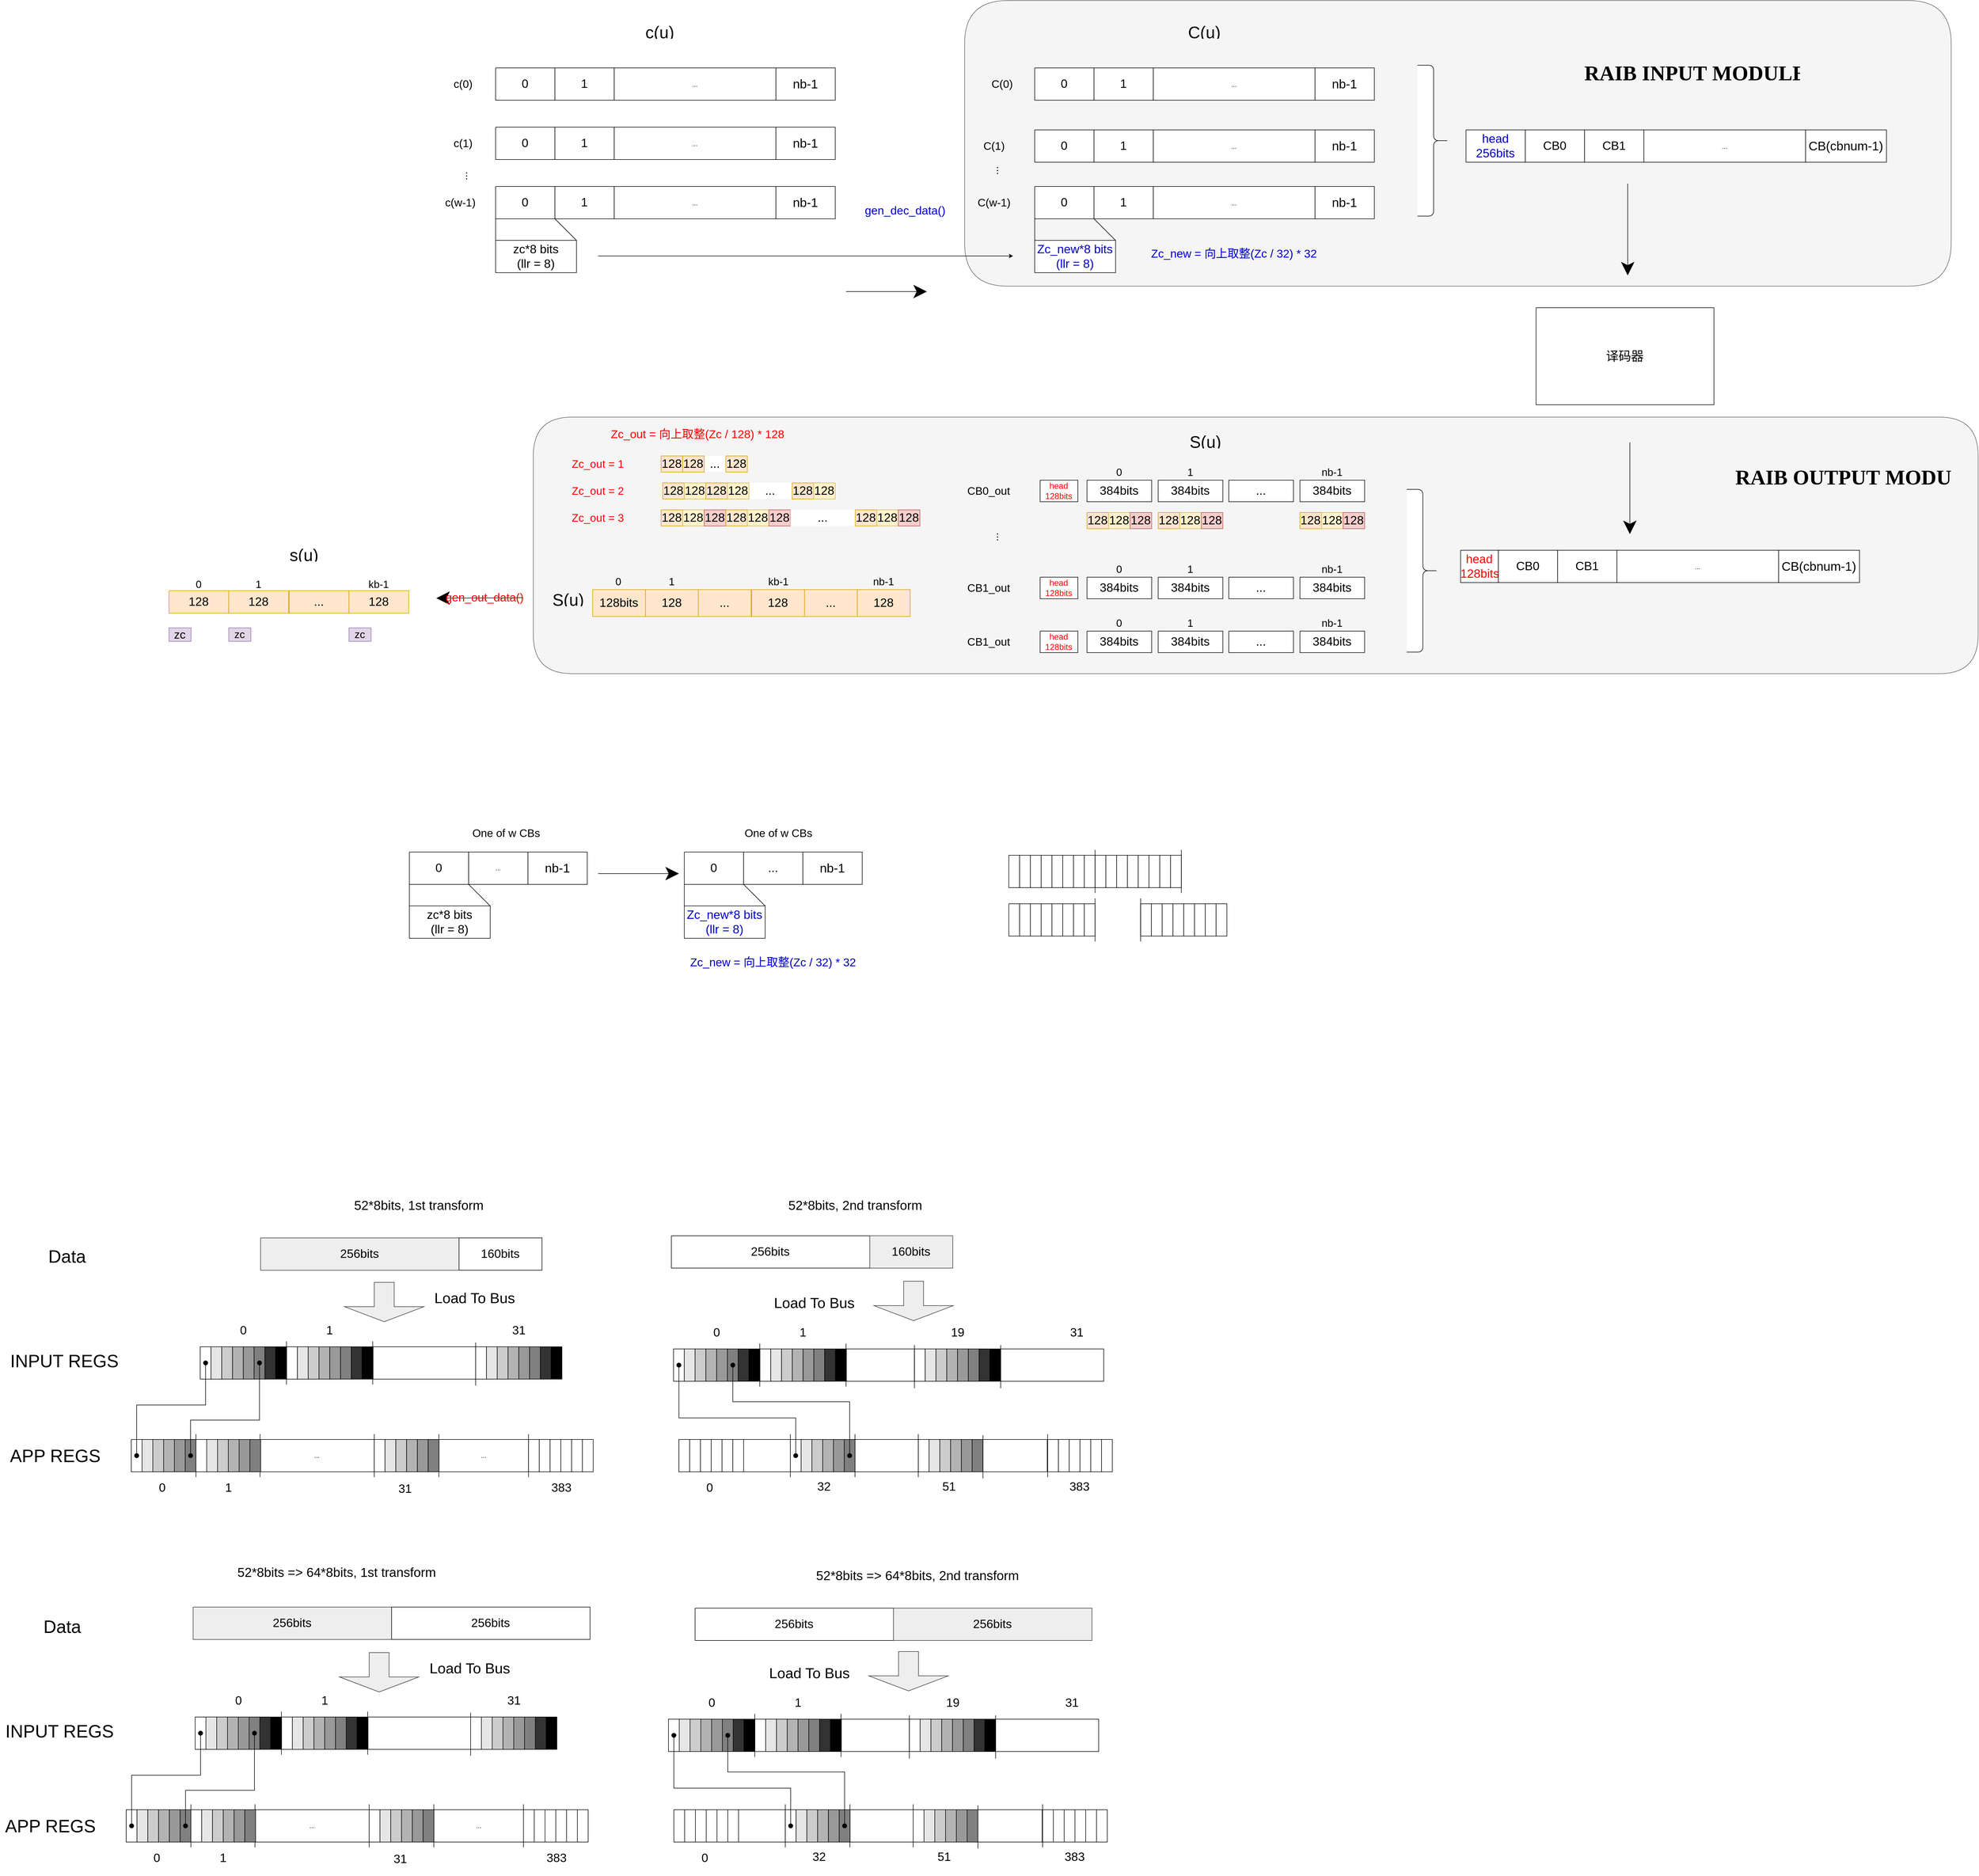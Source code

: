 <mxfile version="24.9.3">
  <diagram name="第 1 页" id="4qEUA8VIiu70-WAP2ptA">
    <mxGraphModel dx="9440" dy="5440" grid="1" gridSize="10" guides="1" tooltips="1" connect="1" arrows="1" fold="1" page="1" pageScale="1" pageWidth="827" pageHeight="1169" math="0" shadow="0">
      <root>
        <mxCell id="0" />
        <mxCell id="1" parent="0" />
        <mxCell id="qpWLP-FIp7HcOYxJVDc6-1" value="&lt;div style=&quot;font-size: 1px&quot;&gt;&lt;font style=&quot;font-size:22.31px;font-family:Helvetica;color:#000000;direction:ltr;letter-spacing:0px;line-height:120%;opacity:1&quot;&gt;31&lt;/font&gt;&lt;/div&gt;" style="verticalAlign=middle;align=center;overflow=width;vsdxID=100;fillColor=#ffffff;gradientColor=none;shape=stencil(nZBRDoQgDERP03+WHsHFe5iISyOCQdT19kIaIxq//Jtp3zTpAFaTaUYNUkwx+F6v1EYD+AUpyRkdKCYFqACrzgf9C352LfuxyWRWg1/yhT/nRE5IsZWuZtCSK8CPeI0e/hF+jV7AJM4PO7KWCyr390bSiNtEtQM=);strokeColor=none;spacingTop=-3;spacingBottom=-3;spacingLeft=-3;spacingRight=-3;points=[];labelBackgroundColor=none;rounded=0;html=1;whiteSpace=wrap;" vertex="1" parent="1">
          <mxGeometry x="2197.36" y="2592" width="160.71" height="60" as="geometry" />
        </mxCell>
        <mxCell id="qpWLP-FIp7HcOYxJVDc6-2" value="&lt;div style=&quot;&quot;&gt;&lt;span style=&quot;font-size: 22.31px;&quot;&gt;0&lt;/span&gt;&lt;/div&gt;" style="verticalAlign=middle;align=center;overflow=width;vsdxID=100;fillColor=#ffffff;gradientColor=none;shape=stencil(nZBRDoQgDERP03+WHsHFe5iISyOCQdT19kIaIxq//Jtp3zTpAFaTaUYNUkwx+F6v1EYD+AUpyRkdKCYFqACrzgf9C352LfuxyWRWg1/yhT/nRE5IsZWuZtCSK8CPeI0e/hF+jV7AJM4PO7KWCyr390bSiNtEtQM=);strokeColor=none;spacingTop=-3;spacingBottom=-3;spacingLeft=-3;spacingRight=-3;points=[];labelBackgroundColor=none;rounded=0;html=1;whiteSpace=wrap;" vertex="1" parent="1">
          <mxGeometry x="1534.36" y="2880" width="125" height="60" as="geometry" />
        </mxCell>
        <mxCell id="qpWLP-FIp7HcOYxJVDc6-3" value="&lt;div style=&quot;font-size: 1px&quot;&gt;&lt;font style=&quot;font-size:22.31px;font-family:Helvetica;color:#000000;direction:ltr;letter-spacing:0px;line-height:120%;opacity:1&quot;&gt;19&lt;/font&gt;&lt;/div&gt;" style="verticalAlign=middle;align=center;overflow=width;vsdxID=100;fillColor=#ffffff;gradientColor=none;shape=stencil(nZBRDoQgDERP03+WHsHFe5iISyOCQdT19kIaIxq//Jtp3zTpAFaTaUYNUkwx+F6v1EYD+AUpyRkdKCYFqACrzgf9C352LfuxyWRWg1/yhT/nRE5IsZWuZtCSK8CPeI0e/hF+jV7AJM4PO7KWCyr390bSiNtEtQM=);strokeColor=none;spacingTop=-3;spacingBottom=-3;spacingLeft=-3;spacingRight=-3;points=[];labelBackgroundColor=none;rounded=0;html=1;whiteSpace=wrap;" vertex="1" parent="1">
          <mxGeometry x="1976.22" y="2592" width="160.71" height="60" as="geometry" />
        </mxCell>
        <mxCell id="qpWLP-FIp7HcOYxJVDc6-4" value="&lt;div style=&quot;font-size: 1px&quot;&gt;&lt;font style=&quot;font-size:22.31px;font-family:Helvetica;color:#000000;direction:ltr;letter-spacing:0px;line-height:120%;opacity:1&quot;&gt;31&lt;/font&gt;&lt;/div&gt;" style="verticalAlign=middle;align=center;overflow=width;vsdxID=100;fillColor=#ffffff;gradientColor=none;shape=stencil(nZBRDoQgDERP03+WHsHFe5iISyOCQdT19kIaIxq//Jtp3zTpAFaTaUYNUkwx+F6v1EYD+AUpyRkdKCYFqACrzgf9C352LfuxyWRWg1/yhT/nRE5IsZWuZtCSK8CPeI0e/hF+jV7AJM4PO7KWCyr390bSiNtEtQM=);strokeColor=none;spacingTop=-3;spacingBottom=-3;spacingLeft=-3;spacingRight=-3;points=[];labelBackgroundColor=none;rounded=0;html=1;whiteSpace=wrap;" vertex="1" parent="1">
          <mxGeometry x="1162.36" y="2588" width="160.71" height="60" as="geometry" />
        </mxCell>
        <mxCell id="qpWLP-FIp7HcOYxJVDc6-5" value="&lt;div style=&quot;font-size: 1px&quot;&gt;&lt;font style=&quot;font-size:22.31px;font-family:Helvetica;color:#000000;direction:ltr;letter-spacing:0px;line-height:120%;opacity:1&quot;&gt;1&lt;/font&gt;&lt;/div&gt;" style="verticalAlign=middle;align=center;overflow=width;vsdxID=100;fillColor=#ffffff;gradientColor=none;shape=stencil(nZBRDoQgDERP03+WHsHFe5iISyOCQdT19kIaIxq//Jtp3zTpAFaTaUYNUkwx+F6v1EYD+AUpyRkdKCYFqACrzgf9C352LfuxyWRWg1/yhT/nRE5IsZWuZtCSK8CPeI0e/hF+jV7AJM4PO7KWCyr390bSiNtEtQM=);strokeColor=none;spacingTop=-3;spacingBottom=-3;spacingLeft=-3;spacingRight=-3;points=[];labelBackgroundColor=none;rounded=0;html=1;whiteSpace=wrap;" vertex="1" parent="1">
          <mxGeometry x="811.36" y="2588" width="160.71" height="60" as="geometry" />
        </mxCell>
        <mxCell id="qpWLP-FIp7HcOYxJVDc6-6" value="&lt;div style=&quot;font-size: 1px&quot;&gt;&lt;font style=&quot;font-size:22.31px;font-family:Helvetica;color:#000000;direction:ltr;letter-spacing:0px;line-height:120%;opacity:1&quot;&gt;0&lt;/font&gt;&lt;/div&gt;" style="verticalAlign=middle;align=center;overflow=width;vsdxID=100;fillColor=#ffffff;gradientColor=none;shape=stencil(nZBRDoQgDERP03+WHsHFe5iISyOCQdT19kIaIxq//Jtp3zTpAFaTaUYNUkwx+F6v1EYD+AUpyRkdKCYFqACrzgf9C352LfuxyWRWg1/yhT/nRE5IsZWuZtCSK8CPeI0e/hF+jV7AJM4PO7KWCyr390bSiNtEtQM=);strokeColor=none;spacingTop=-3;spacingBottom=-3;spacingLeft=-3;spacingRight=-3;points=[];labelBackgroundColor=none;rounded=0;html=1;whiteSpace=wrap;" vertex="1" parent="1">
          <mxGeometry x="651.36" y="2588" width="160.71" height="60" as="geometry" />
        </mxCell>
        <mxCell id="qpWLP-FIp7HcOYxJVDc6-7" value="&lt;div style=&quot;font-size: 1px&quot;&gt;&lt;font style=&quot;font-size:22.31px;font-family:Helvetica;color:#000000;direction:ltr;letter-spacing:0px;line-height:120%;opacity:1&quot;&gt;1&lt;/font&gt;&lt;/div&gt;" style="verticalAlign=middle;align=center;overflow=width;vsdxID=100;fillColor=#ffffff;gradientColor=none;shape=stencil(nZBRDoQgDERP03+WHsHFe5iISyOCQdT19kIaIxq//Jtp3zTpAFaTaUYNUkwx+F6v1EYD+AUpyRkdKCYFqACrzgf9C352LfuxyWRWg1/yhT/nRE5IsZWuZtCSK8CPeI0e/hF+jV7AJM4PO7KWCyr390bSiNtEtQM=);strokeColor=none;spacingTop=-3;spacingBottom=-3;spacingLeft=-3;spacingRight=-3;points=[];labelBackgroundColor=none;rounded=0;html=1;whiteSpace=wrap;" vertex="1" parent="1">
          <mxGeometry x="643.51" y="2880" width="120" height="60" as="geometry" />
        </mxCell>
        <mxCell id="qpWLP-FIp7HcOYxJVDc6-8" value="&lt;div style=&quot;font-size: 1px&quot;&gt;&lt;font style=&quot;font-size:22.31px;font-family:Helvetica;color:#000000;direction:ltr;letter-spacing:0px;line-height:120%;opacity:1&quot;&gt;383&lt;/font&gt;&lt;/div&gt;" style="verticalAlign=middle;align=center;overflow=width;vsdxID=100;fillColor=#ffffff;gradientColor=none;shape=stencil(nZBRDoQgDERP03+WHsHFe5iISyOCQdT19kIaIxq//Jtp3zTpAFaTaUYNUkwx+F6v1EYD+AUpyRkdKCYFqACrzgf9C352LfuxyWRWg1/yhT/nRE5IsZWuZtCSK8CPeI0e/hF+jV7AJM4PO7KWCyr390bSiNtEtQM=);strokeColor=none;spacingTop=-3;spacingBottom=-3;spacingLeft=-3;spacingRight=-3;points=[];labelBackgroundColor=none;rounded=0;html=1;whiteSpace=wrap;" vertex="1" parent="1">
          <mxGeometry x="1262.36" y="2880" width="119" height="60" as="geometry" />
        </mxCell>
        <UserObject label="" tags="Background" id="qpWLP-FIp7HcOYxJVDc6-9">
          <mxCell style="vsdxID=87;fillColor=#f5f5f5;gradientColor=none;shape=stencil(nZHdDsIgDIWfprcG6JLF6zlfwCcggtKIsDD8fXrZGg0ar9arntOvJTkAdqPTgwUlxpziyd7IZAe4AaUoOJsolw6wB+wOMdljipdgWA+6kErMjjW8IydaCZ32O3pa9lq5arBt1p9iho+c43V6/M6o4NGjVlsGPYUKlGIx+tZ/4cXoF1iaORyOjbznbOv5b5jF4o/A/gU=);strokeColor=#666666;spacingTop=-3;spacingBottom=-3;spacingLeft=-3;spacingRight=-3;points=[];labelBackgroundColor=none;rounded=1;html=1;whiteSpace=wrap;" vertex="1" parent="1">
            <mxGeometry x="1269.36" y="923" width="2680" height="476" as="geometry" />
          </mxCell>
        </UserObject>
        <UserObject label="" tags="Background" id="qpWLP-FIp7HcOYxJVDc6-10">
          <mxCell style="vsdxID=75;fillColor=#f5f5f5;gradientColor=none;shape=stencil(nZDNCsIwEISfZq+SJoh4rvUFfIJgVrMYk7JN/Xt60y5CFE+97cx8w8KAaQdvewSthszpgndy2YPZgdYUPTLlcoHpwLSnxHjmNEYnureF1Gp20EmnmWitLB8P9ELxNtvVWmzpXdNt+veQVEn0rNVewECxAhu1GP3ov/Bi9Assx7yHLEUhyJx1/rtfsWR7070B);strokeColor=#666666;spacingTop=-3;spacingBottom=-3;spacingLeft=-3;spacingRight=-3;points=[];labelBackgroundColor=none;rounded=1;html=1;whiteSpace=wrap;" vertex="1" parent="1">
            <mxGeometry x="2069.36" y="150" width="1830" height="530" as="geometry" />
          </mxCell>
        </UserObject>
        <UserObject label="&lt;div style=&quot;font-size: 1px&quot;&gt;&lt;font style=&quot;font-size:22.31px;font-family:Helvetica;color:#000000;direction:ltr;letter-spacing:0px;line-height:120%;opacity:1&quot;&gt;0&lt;/font&gt;&lt;/div&gt;" tags="Background" id="qpWLP-FIp7HcOYxJVDc6-11">
          <mxCell style="verticalAlign=middle;align=center;overflow=width;vsdxID=1;fillColor=#ffffff;gradientColor=none;shape=stencil(nZBRDoQgDERP03+WHsHFe5iISyOCQdT19kIaIxq//Jtp3zTpAFaTaUYNUkwx+F6v1EYD+AUpyRkdKCYFqACrzgf9C352LfuxyWRWg1/yhT/nRE5IsZWuZtCSK8CPeI0e/hF+jV7AJM4PO7KWCyr390bSiNtEtQM=);strokeColor=#000000;spacingTop=-3;spacingBottom=-3;spacingLeft=-3;spacingRight=-3;points=[];labelBackgroundColor=none;rounded=0;html=1;whiteSpace=wrap;" vertex="1" parent="1">
            <mxGeometry x="1199.36" y="275" width="110" height="60" as="geometry" />
          </mxCell>
        </UserObject>
        <UserObject label="&lt;div style=&quot;font-size: 1px&quot;&gt;&lt;font style=&quot;font-size:22.31px;font-family:Helvetica;color:#000000;direction:ltr;letter-spacing:0px;line-height:120%;opacity:1&quot;&gt;1&lt;/font&gt;&lt;/div&gt;" tags="Background" id="qpWLP-FIp7HcOYxJVDc6-12">
          <mxCell style="verticalAlign=middle;align=center;overflow=width;vsdxID=2;fillColor=#ffffff;gradientColor=none;shape=stencil(nZBRDoQgDERP03+WHsHFe5iISyOCQdT19kIaIxq//Jtp3zTpAFaTaUYNUkwx+F6v1EYD+AUpyRkdKCYFqACrzgf9C352LfuxyWRWg1/yhT/nRE5IsZWuZtCSK8CPeI0e/hF+jV7AJM4PO7KWCyr390bSiNtEtQM=);strokeColor=#000000;spacingTop=-3;spacingBottom=-3;spacingLeft=-3;spacingRight=-3;points=[];labelBackgroundColor=none;rounded=0;html=1;whiteSpace=wrap;" vertex="1" parent="1">
            <mxGeometry x="1309.36" y="275" width="110" height="60" as="geometry" />
          </mxCell>
        </UserObject>
        <UserObject label="&lt;div style=&quot;font-size: 1px&quot;&gt;&lt;font style=&quot;font-size:11.64px;font-family:Helvetica;color:#000000;direction:ltr;letter-spacing:0px;line-height:120%;opacity:1&quot;&gt;...&lt;/font&gt;&lt;/div&gt;" tags="Background" id="qpWLP-FIp7HcOYxJVDc6-13">
          <mxCell style="verticalAlign=middle;align=center;overflow=width;vsdxID=3;fillColor=#ffffff;gradientColor=none;shape=stencil(nZBRDoQgDERP03+WHsHFe5iISyOCQdT19kIaIxq//Jtp3zTpAFaTaUYNUkwx+F6v1EYD+AUpyRkdKCYFqACrzgf9C352LfuxyWRWg1/yhT/nRE5IsZWuZtCSK8CPeI0e/hF+jV7AJM4PO7KWCyr390bSiNtEtQM=);strokeColor=#000000;spacingTop=-3;spacingBottom=-3;spacingLeft=-3;spacingRight=-3;points=[];labelBackgroundColor=none;rounded=0;html=1;whiteSpace=wrap;" vertex="1" parent="1">
            <mxGeometry x="1419.36" y="275" width="300" height="60" as="geometry" />
          </mxCell>
        </UserObject>
        <UserObject label="&lt;div style=&quot;font-size: 1px&quot;&gt;&lt;font style=&quot;font-size:23.28px;font-family:Helvetica;color:#000000;direction:ltr;letter-spacing:0px;line-height:120%;opacity:1&quot;&gt;nb-1&lt;/font&gt;&lt;/div&gt;" tags="Background" id="qpWLP-FIp7HcOYxJVDc6-14">
          <mxCell style="verticalAlign=middle;align=center;overflow=width;vsdxID=4;fillColor=#ffffff;gradientColor=none;shape=stencil(nZBRDoQgDERP03+WHsHFe5iISyOCQdT19kIaIxq//Jtp3zTpAFaTaUYNUkwx+F6v1EYD+AUpyRkdKCYFqACrzgf9C352LfuxyWRWg1/yhT/nRE5IsZWuZtCSK8CPeI0e/hF+jV7AJM4PO7KWCyr390bSiNtEtQM=);strokeColor=#000000;spacingTop=-3;spacingBottom=-3;spacingLeft=-3;spacingRight=-3;points=[];labelBackgroundColor=none;rounded=0;html=1;whiteSpace=wrap;" vertex="1" parent="1">
            <mxGeometry x="1719.36" y="275" width="110" height="60" as="geometry" />
          </mxCell>
        </UserObject>
        <UserObject label="&lt;div style=&quot;font-size: 1px&quot;&gt;&lt;font style=&quot;font-size:20.37px;font-family:Helvetica;color:#000000;direction:ltr;letter-spacing:0px;line-height:120%;opacity:1&quot;&gt;c(0)&lt;/font&gt;&lt;/div&gt;" tags="Background" id="qpWLP-FIp7HcOYxJVDc6-15">
          <mxCell style="verticalAlign=middle;align=center;overflow=width;vsdxID=5;fillColor=none;gradientColor=none;shape=stencil(nZBRDoQgDERP03+WHsHFe5iISyOCQdT19kIaIxq//Jtp3zTpAFaTaUYNUkwx+F6v1EYD+AUpyRkdKCYFqACrzgf9C352LfuxyWRWg1/yhT/nRE5IsZWuZtCSK8CPeI0e/hF+jV7AJM4PO7KWCyr390bSiNtEtQM=);strokeColor=none;spacingTop=-3;spacingBottom=-3;spacingLeft=-3;spacingRight=-3;points=[];labelBackgroundColor=none;rounded=0;html=1;whiteSpace=wrap;" vertex="1" parent="1">
            <mxGeometry x="1109.36" y="290" width="60" height="30" as="geometry" />
          </mxCell>
        </UserObject>
        <UserObject label="&lt;div style=&quot;font-size: 1px&quot;&gt;&lt;font style=&quot;font-size:22.31px;font-family:Helvetica;color:#000000;direction:ltr;letter-spacing:0px;line-height:120%;opacity:1&quot;&gt;0&lt;/font&gt;&lt;/div&gt;" tags="Background" id="qpWLP-FIp7HcOYxJVDc6-16">
          <mxCell style="verticalAlign=middle;align=center;overflow=width;vsdxID=6;fillColor=#ffffff;gradientColor=none;shape=stencil(nZBRDoQgDERP03+WHsHFe5iISyOCQdT19kIaIxq//Jtp3zTpAFaTaUYNUkwx+F6v1EYD+AUpyRkdKCYFqACrzgf9C352LfuxyWRWg1/yhT/nRE5IsZWuZtCSK8CPeI0e/hF+jV7AJM4PO7KWCyr390bSiNtEtQM=);strokeColor=#000000;spacingTop=-3;spacingBottom=-3;spacingLeft=-3;spacingRight=-3;points=[];labelBackgroundColor=none;rounded=0;html=1;whiteSpace=wrap;" vertex="1" parent="1">
            <mxGeometry x="1199.36" y="385" width="110" height="60" as="geometry" />
          </mxCell>
        </UserObject>
        <UserObject label="&lt;div style=&quot;font-size: 1px&quot;&gt;&lt;font style=&quot;font-size:22.31px;font-family:Helvetica;color:#000000;direction:ltr;letter-spacing:0px;line-height:120%;opacity:1&quot;&gt;1&lt;/font&gt;&lt;/div&gt;" tags="Background" id="qpWLP-FIp7HcOYxJVDc6-17">
          <mxCell style="verticalAlign=middle;align=center;overflow=width;vsdxID=7;fillColor=#ffffff;gradientColor=none;shape=stencil(nZBRDoQgDERP03+WHsHFe5iISyOCQdT19kIaIxq//Jtp3zTpAFaTaUYNUkwx+F6v1EYD+AUpyRkdKCYFqACrzgf9C352LfuxyWRWg1/yhT/nRE5IsZWuZtCSK8CPeI0e/hF+jV7AJM4PO7KWCyr390bSiNtEtQM=);strokeColor=#000000;spacingTop=-3;spacingBottom=-3;spacingLeft=-3;spacingRight=-3;points=[];labelBackgroundColor=none;rounded=0;html=1;whiteSpace=wrap;" vertex="1" parent="1">
            <mxGeometry x="1309.36" y="385" width="110" height="60" as="geometry" />
          </mxCell>
        </UserObject>
        <UserObject label="&lt;div style=&quot;font-size: 1px&quot;&gt;&lt;font style=&quot;font-size:11.64px;font-family:Helvetica;color:#000000;direction:ltr;letter-spacing:0px;line-height:120%;opacity:1&quot;&gt;...&lt;/font&gt;&lt;/div&gt;" tags="Background" id="qpWLP-FIp7HcOYxJVDc6-18">
          <mxCell style="verticalAlign=middle;align=center;overflow=width;vsdxID=8;fillColor=#ffffff;gradientColor=none;shape=stencil(nZBRDoQgDERP03+WHsHFe5iISyOCQdT19kIaIxq//Jtp3zTpAFaTaUYNUkwx+F6v1EYD+AUpyRkdKCYFqACrzgf9C352LfuxyWRWg1/yhT/nRE5IsZWuZtCSK8CPeI0e/hF+jV7AJM4PO7KWCyr390bSiNtEtQM=);strokeColor=#000000;spacingTop=-3;spacingBottom=-3;spacingLeft=-3;spacingRight=-3;points=[];labelBackgroundColor=none;rounded=0;html=1;whiteSpace=wrap;" vertex="1" parent="1">
            <mxGeometry x="1419.36" y="385" width="300" height="60" as="geometry" />
          </mxCell>
        </UserObject>
        <UserObject label="&lt;div style=&quot;font-size: 1px&quot;&gt;&lt;font style=&quot;font-size:23.28px;font-family:Helvetica;color:#000000;direction:ltr;letter-spacing:0px;line-height:120%;opacity:1&quot;&gt;nb-1&lt;/font&gt;&lt;/div&gt;" tags="Background" id="qpWLP-FIp7HcOYxJVDc6-19">
          <mxCell style="verticalAlign=middle;align=center;overflow=width;vsdxID=9;fillColor=#ffffff;gradientColor=none;shape=stencil(nZBRDoQgDERP03+WHsHFe5iISyOCQdT19kIaIxq//Jtp3zTpAFaTaUYNUkwx+F6v1EYD+AUpyRkdKCYFqACrzgf9C352LfuxyWRWg1/yhT/nRE5IsZWuZtCSK8CPeI0e/hF+jV7AJM4PO7KWCyr390bSiNtEtQM=);strokeColor=#000000;spacingTop=-3;spacingBottom=-3;spacingLeft=-3;spacingRight=-3;points=[];labelBackgroundColor=none;rounded=0;html=1;whiteSpace=wrap;" vertex="1" parent="1">
            <mxGeometry x="1719.36" y="385" width="110" height="60" as="geometry" />
          </mxCell>
        </UserObject>
        <UserObject label="&lt;div style=&quot;font-size: 1px&quot;&gt;&lt;font style=&quot;font-size:20.37px;font-family:Helvetica;color:#000000;direction:ltr;letter-spacing:0px;line-height:120%;opacity:1&quot;&gt;c(1)&lt;/font&gt;&lt;/div&gt;" tags="Background" id="qpWLP-FIp7HcOYxJVDc6-20">
          <mxCell style="verticalAlign=middle;align=center;overflow=width;vsdxID=10;fillColor=none;gradientColor=none;shape=stencil(nZBRDoQgDERP03+WHsHFe5iISyOCQdT19kIaIxq//Jtp3zTpAFaTaUYNUkwx+F6v1EYD+AUpyRkdKCYFqACrzgf9C352LfuxyWRWg1/yhT/nRE5IsZWuZtCSK8CPeI0e/hF+jV7AJM4PO7KWCyr390bSiNtEtQM=);strokeColor=none;spacingTop=-3;spacingBottom=-3;spacingLeft=-3;spacingRight=-3;points=[];labelBackgroundColor=none;rounded=0;html=1;whiteSpace=wrap;" vertex="1" parent="1">
            <mxGeometry x="1079.36" y="400" width="120" height="30" as="geometry" />
          </mxCell>
        </UserObject>
        <UserObject label="&lt;div style=&quot;font-size: 1px&quot;&gt;&lt;font style=&quot;font-size:22.31px;font-family:Helvetica;color:#000000;direction:ltr;letter-spacing:0px;line-height:120%;opacity:1&quot;&gt;0&lt;/font&gt;&lt;/div&gt;" tags="Background" id="qpWLP-FIp7HcOYxJVDc6-21">
          <mxCell style="verticalAlign=middle;align=center;overflow=width;vsdxID=11;fillColor=#ffffff;gradientColor=none;shape=stencil(nZBRDoQgDERP03+WHsHFe5iISyOCQdT19kIaIxq//Jtp3zTpAFaTaUYNUkwx+F6v1EYD+AUpyRkdKCYFqACrzgf9C352LfuxyWRWg1/yhT/nRE5IsZWuZtCSK8CPeI0e/hF+jV7AJM4PO7KWCyr390bSiNtEtQM=);strokeColor=#000000;spacingTop=-3;spacingBottom=-3;spacingLeft=-3;spacingRight=-3;points=[];labelBackgroundColor=none;rounded=0;html=1;whiteSpace=wrap;" vertex="1" parent="1">
            <mxGeometry x="2199.36" y="275" width="110" height="60" as="geometry" />
          </mxCell>
        </UserObject>
        <UserObject label="&lt;div style=&quot;font-size: 1px&quot;&gt;&lt;font style=&quot;font-size:22.31px;font-family:Helvetica;color:#000000;direction:ltr;letter-spacing:0px;line-height:120%;opacity:1&quot;&gt;1&lt;/font&gt;&lt;/div&gt;" tags="Background" id="qpWLP-FIp7HcOYxJVDc6-22">
          <mxCell style="verticalAlign=middle;align=center;overflow=width;vsdxID=12;fillColor=#ffffff;gradientColor=none;shape=stencil(nZBRDoQgDERP03+WHsHFe5iISyOCQdT19kIaIxq//Jtp3zTpAFaTaUYNUkwx+F6v1EYD+AUpyRkdKCYFqACrzgf9C352LfuxyWRWg1/yhT/nRE5IsZWuZtCSK8CPeI0e/hF+jV7AJM4PO7KWCyr390bSiNtEtQM=);strokeColor=#000000;spacingTop=-3;spacingBottom=-3;spacingLeft=-3;spacingRight=-3;points=[];labelBackgroundColor=none;rounded=0;html=1;whiteSpace=wrap;" vertex="1" parent="1">
            <mxGeometry x="2309.36" y="275" width="110" height="60" as="geometry" />
          </mxCell>
        </UserObject>
        <UserObject label="&lt;div style=&quot;font-size: 1px&quot;&gt;&lt;font style=&quot;font-size:11.64px;font-family:Helvetica;color:#000000;direction:ltr;letter-spacing:0px;line-height:120%;opacity:1&quot;&gt;...&lt;/font&gt;&lt;/div&gt;" tags="Background" id="qpWLP-FIp7HcOYxJVDc6-23">
          <mxCell style="verticalAlign=middle;align=center;overflow=width;vsdxID=13;fillColor=#ffffff;gradientColor=none;shape=stencil(nZBRDoQgDERP03+WHsHFe5iISyOCQdT19kIaIxq//Jtp3zTpAFaTaUYNUkwx+F6v1EYD+AUpyRkdKCYFqACrzgf9C352LfuxyWRWg1/yhT/nRE5IsZWuZtCSK8CPeI0e/hF+jV7AJM4PO7KWCyr390bSiNtEtQM=);strokeColor=#000000;spacingTop=-3;spacingBottom=-3;spacingLeft=-3;spacingRight=-3;points=[];labelBackgroundColor=none;rounded=0;html=1;whiteSpace=wrap;" vertex="1" parent="1">
            <mxGeometry x="2419.36" y="275" width="300" height="60" as="geometry" />
          </mxCell>
        </UserObject>
        <UserObject label="&lt;div style=&quot;font-size: 1px&quot;&gt;&lt;font style=&quot;font-size:23.28px;font-family:Helvetica;color:#000000;direction:ltr;letter-spacing:0px;line-height:120%;opacity:1&quot;&gt;nb-1&lt;/font&gt;&lt;/div&gt;" tags="Background" id="qpWLP-FIp7HcOYxJVDc6-24">
          <mxCell style="verticalAlign=middle;align=center;overflow=width;vsdxID=14;fillColor=#ffffff;gradientColor=none;shape=stencil(nZBRDoQgDERP03+WHsHFe5iISyOCQdT19kIaIxq//Jtp3zTpAFaTaUYNUkwx+F6v1EYD+AUpyRkdKCYFqACrzgf9C352LfuxyWRWg1/yhT/nRE5IsZWuZtCSK8CPeI0e/hF+jV7AJM4PO7KWCyr390bSiNtEtQM=);strokeColor=#000000;spacingTop=-3;spacingBottom=-3;spacingLeft=-3;spacingRight=-3;points=[];labelBackgroundColor=none;rounded=0;html=1;whiteSpace=wrap;" vertex="1" parent="1">
            <mxGeometry x="2719.36" y="275" width="110" height="60" as="geometry" />
          </mxCell>
        </UserObject>
        <UserObject label="&lt;div style=&quot;font-size: 1px&quot;&gt;&lt;font style=&quot;font-size:20.37px;font-family:Helvetica;color:#000000;direction:ltr;letter-spacing:0px;line-height:120%;opacity:1&quot;&gt;C(0)&lt;/font&gt;&lt;/div&gt;" tags="Background" id="qpWLP-FIp7HcOYxJVDc6-25">
          <mxCell style="verticalAlign=middle;align=center;overflow=width;vsdxID=15;fillColor=none;gradientColor=none;shape=stencil(nZBRDoQgDERP03+WHsHFe5iISyOCQdT19kIaIxq//Jtp3zTpAFaTaUYNUkwx+F6v1EYD+AUpyRkdKCYFqACrzgf9C352LfuxyWRWg1/yhT/nRE5IsZWuZtCSK8CPeI0e/hF+jV7AJM4PO7KWCyr390bSiNtEtQM=);strokeColor=none;spacingTop=-3;spacingBottom=-3;spacingLeft=-3;spacingRight=-3;points=[];labelBackgroundColor=none;rounded=0;html=1;whiteSpace=wrap;" vertex="1" parent="1">
            <mxGeometry x="2109.36" y="290" width="60" height="30" as="geometry" />
          </mxCell>
        </UserObject>
        <UserObject label="&lt;div style=&quot;font-size: 1px&quot;&gt;&lt;font style=&quot;font-size:22.31px;font-family:Helvetica;color:#000000;direction:ltr;letter-spacing:0px;line-height:120%;opacity:1&quot;&gt;0&lt;/font&gt;&lt;/div&gt;" tags="Background" id="qpWLP-FIp7HcOYxJVDc6-26">
          <mxCell style="verticalAlign=middle;align=center;overflow=width;vsdxID=16;fillColor=#ffffff;gradientColor=none;shape=stencil(nZBRDoQgDERP03+WHsHFe5iISyOCQdT19kIaIxq//Jtp3zTpAFaTaUYNUkwx+F6v1EYD+AUpyRkdKCYFqACrzgf9C352LfuxyWRWg1/yhT/nRE5IsZWuZtCSK8CPeI0e/hF+jV7AJM4PO7KWCyr390bSiNtEtQM=);strokeColor=#000000;spacingTop=-3;spacingBottom=-3;spacingLeft=-3;spacingRight=-3;points=[];labelBackgroundColor=none;rounded=0;html=1;whiteSpace=wrap;" vertex="1" parent="1">
            <mxGeometry x="2199.36" y="390" width="110" height="60" as="geometry" />
          </mxCell>
        </UserObject>
        <UserObject label="&lt;div style=&quot;font-size: 1px&quot;&gt;&lt;font style=&quot;font-size:22.31px;font-family:Helvetica;color:#000000;direction:ltr;letter-spacing:0px;line-height:120%;opacity:1&quot;&gt;1&lt;/font&gt;&lt;/div&gt;" tags="Background" id="qpWLP-FIp7HcOYxJVDc6-27">
          <mxCell style="verticalAlign=middle;align=center;overflow=width;vsdxID=17;fillColor=#ffffff;gradientColor=none;shape=stencil(nZBRDoQgDERP03+WHsHFe5iISyOCQdT19kIaIxq//Jtp3zTpAFaTaUYNUkwx+F6v1EYD+AUpyRkdKCYFqACrzgf9C352LfuxyWRWg1/yhT/nRE5IsZWuZtCSK8CPeI0e/hF+jV7AJM4PO7KWCyr390bSiNtEtQM=);strokeColor=#000000;spacingTop=-3;spacingBottom=-3;spacingLeft=-3;spacingRight=-3;points=[];labelBackgroundColor=none;rounded=0;html=1;whiteSpace=wrap;" vertex="1" parent="1">
            <mxGeometry x="2309.36" y="390" width="110" height="60" as="geometry" />
          </mxCell>
        </UserObject>
        <UserObject label="&lt;div style=&quot;font-size: 1px&quot;&gt;&lt;font style=&quot;font-size:11.64px;font-family:Helvetica;color:#000000;direction:ltr;letter-spacing:0px;line-height:120%;opacity:1&quot;&gt;...&lt;/font&gt;&lt;/div&gt;" tags="Background" id="qpWLP-FIp7HcOYxJVDc6-28">
          <mxCell style="verticalAlign=middle;align=center;overflow=width;vsdxID=18;fillColor=#ffffff;gradientColor=none;shape=stencil(nZBRDoQgDERP03+WHsHFe5iISyOCQdT19kIaIxq//Jtp3zTpAFaTaUYNUkwx+F6v1EYD+AUpyRkdKCYFqACrzgf9C352LfuxyWRWg1/yhT/nRE5IsZWuZtCSK8CPeI0e/hF+jV7AJM4PO7KWCyr390bSiNtEtQM=);strokeColor=#000000;spacingTop=-3;spacingBottom=-3;spacingLeft=-3;spacingRight=-3;points=[];labelBackgroundColor=none;rounded=0;html=1;whiteSpace=wrap;" vertex="1" parent="1">
            <mxGeometry x="2419.36" y="390" width="300" height="60" as="geometry" />
          </mxCell>
        </UserObject>
        <UserObject label="&lt;div style=&quot;font-size: 1px&quot;&gt;&lt;font style=&quot;font-size:23.28px;font-family:Helvetica;color:#000000;direction:ltr;letter-spacing:0px;line-height:120%;opacity:1&quot;&gt;nb-1&lt;/font&gt;&lt;/div&gt;" tags="Background" id="qpWLP-FIp7HcOYxJVDc6-29">
          <mxCell style="verticalAlign=middle;align=center;overflow=width;vsdxID=19;fillColor=#ffffff;gradientColor=none;shape=stencil(nZBRDoQgDERP03+WHsHFe5iISyOCQdT19kIaIxq//Jtp3zTpAFaTaUYNUkwx+F6v1EYD+AUpyRkdKCYFqACrzgf9C352LfuxyWRWg1/yhT/nRE5IsZWuZtCSK8CPeI0e/hF+jV7AJM4PO7KWCyr390bSiNtEtQM=);strokeColor=#000000;spacingTop=-3;spacingBottom=-3;spacingLeft=-3;spacingRight=-3;points=[];labelBackgroundColor=none;rounded=0;html=1;whiteSpace=wrap;" vertex="1" parent="1">
            <mxGeometry x="2719.36" y="390" width="110" height="60" as="geometry" />
          </mxCell>
        </UserObject>
        <UserObject label="&lt;div style=&quot;font-size: 1px&quot;&gt;&lt;font style=&quot;font-size:20.37px;font-family:Helvetica;color:#000000;direction:ltr;letter-spacing:0px;line-height:120%;opacity:1&quot;&gt;C(1)&lt;/font&gt;&lt;/div&gt;" tags="Background" id="qpWLP-FIp7HcOYxJVDc6-30">
          <mxCell style="verticalAlign=middle;align=center;overflow=width;vsdxID=20;fillColor=none;gradientColor=none;shape=stencil(nZBRDoQgDERP03+WHsHFe5iISyOCQdT19kIaIxq//Jtp3zTpAFaTaUYNUkwx+F6v1EYD+AUpyRkdKCYFqACrzgf9C352LfuxyWRWg1/yhT/nRE5IsZWuZtCSK8CPeI0e/hF+jV7AJM4PO7KWCyr390bSiNtEtQM=);strokeColor=none;spacingTop=-3;spacingBottom=-3;spacingLeft=-3;spacingRight=-3;points=[];labelBackgroundColor=none;rounded=0;html=1;whiteSpace=wrap;" vertex="1" parent="1">
            <mxGeometry x="2049.36" y="405" width="150" height="30" as="geometry" />
          </mxCell>
        </UserObject>
        <UserObject label="" tags="Background" id="qpWLP-FIp7HcOYxJVDc6-31">
          <mxCell style="vsdxID=21;edgeStyle=none;startArrow=none;endArrow=classic;startSize=5;endSize=22;strokeColor=#000000;spacingTop=0;spacingBottom=0;spacingLeft=0;spacingRight=0;verticalAlign=middle;html=1;labelBackgroundColor=#ffffff;rounded=0;" edge="1" parent="1">
            <mxGeometry relative="1" as="geometry">
              <mxPoint x="-75" y="102" as="offset" />
              <Array as="points" />
              <mxPoint x="1849.36" y="690" as="sourcePoint" />
              <mxPoint x="1999.36" y="690" as="targetPoint" />
            </mxGeometry>
          </mxCell>
        </UserObject>
        <UserObject label="&lt;div style=&quot;font-size: 1px&quot;&gt;&lt;font style=&quot;font-size:21.34px;font-family:Helvetica;color:#0000cc;direction:ltr;letter-spacing:0px;line-height:120%;opacity:1&quot;&gt;gen_dec_data()&lt;/font&gt;&lt;/div&gt;" tags="Background" id="qpWLP-FIp7HcOYxJVDc6-32">
          <mxCell style="verticalAlign=middle;align=center;overflow=width;vsdxID=22;fillColor=none;gradientColor=none;shape=stencil(nZBRDoQgDERP03+WHsHFe5iISyOCQdT19kIaIxq//Jtp3zTpAFaTaUYNUkwx+F6v1EYD+AUpyRkdKCYFqACrzgf9C352LfuxyWRWg1/yhT/nRE5IsZWuZtCSK8CPeI0e/hF+jV7AJM4PO7KWCyr390bSiNtEtQM=);strokeColor=none;spacingTop=-3;spacingBottom=-3;spacingLeft=-3;spacingRight=-3;points=[];labelBackgroundColor=none;rounded=0;html=1;whiteSpace=wrap;" vertex="1" parent="1">
            <mxGeometry x="1869.36" y="525" width="180" height="30" as="geometry" />
          </mxCell>
        </UserObject>
        <UserObject label="" tags="Background" id="qpWLP-FIp7HcOYxJVDc6-33">
          <mxCell style="vsdxID=23;fillColor=#ffffff;gradientColor=none;shape=stencil(lZNREoIgEIZPw6uDbOD0bHWBTsAkJZNpoZZ1+tTVBjEt39jdD/79d1gCYR7LqyKM5oXJzuqhoyImsCGM6TRWRhf1icCWQHjMjDqZrEwjjK+yJhltMyrCO35DMyrNYa9fCnMCc3jpkt0bsarDKcXiE2OMdogmOrVQITwRTMO3UkYN7GON9+/6Nksr5pS7GDweTEvzYZMr4a1ggTZ3xAE8gKE+nzHuj4zzOec/xO3X/hC3e/1D/Jd1d+580eDXCwf/+V29vBib75nvo3e+pwPXh3YHcDt0kuAK2XV3Z+oU7hts3w==);strokeColor=#000000;spacingTop=-3;spacingBottom=-3;spacingLeft=-3;spacingRight=-3;flipH=1;points=[];labelBackgroundColor=none;rounded=1;html=1;whiteSpace=wrap;" vertex="1" parent="1">
            <mxGeometry x="2909.36" y="270" width="60" height="280" as="geometry" />
          </mxCell>
        </UserObject>
        <UserObject label="&lt;div style=&quot;font-size: 1px&quot;&gt;&lt;font style=&quot;font-size:22.31px;font-family:Helvetica;color:#000000;direction:ltr;letter-spacing:0px;line-height:120%;opacity:1&quot;&gt;CB0&lt;/font&gt;&lt;/div&gt;" tags="Background" id="qpWLP-FIp7HcOYxJVDc6-34">
          <mxCell style="verticalAlign=middle;align=center;overflow=width;vsdxID=24;fillColor=#ffffff;gradientColor=none;shape=stencil(nZBRDoQgDERP03+WHsHFe5iISyOCQdT19kIaIxq//Jtp3zTpAFaTaUYNUkwx+F6v1EYD+AUpyRkdKCYFqACrzgf9C352LfuxyWRWg1/yhT/nRE5IsZWuZtCSK8CPeI0e/hF+jV7AJM4PO7KWCyr390bSiNtEtQM=);strokeColor=#000000;spacingTop=-3;spacingBottom=-3;spacingLeft=-3;spacingRight=-3;points=[];labelBackgroundColor=none;rounded=0;html=1;whiteSpace=wrap;" vertex="1" parent="1">
            <mxGeometry x="3109.36" y="390" width="110" height="60" as="geometry" />
          </mxCell>
        </UserObject>
        <UserObject label="&lt;div style=&quot;font-size: 1px&quot;&gt;&lt;font style=&quot;font-size:22.31px;font-family:Helvetica;color:#000000;direction:ltr;letter-spacing:0px;line-height:120%;opacity:1&quot;&gt;CB1&lt;/font&gt;&lt;/div&gt;" tags="Background" id="qpWLP-FIp7HcOYxJVDc6-35">
          <mxCell style="verticalAlign=middle;align=center;overflow=width;vsdxID=25;fillColor=#ffffff;gradientColor=none;shape=stencil(nZBRDoQgDERP03+WHsHFe5iISyOCQdT19kIaIxq//Jtp3zTpAFaTaUYNUkwx+F6v1EYD+AUpyRkdKCYFqACrzgf9C352LfuxyWRWg1/yhT/nRE5IsZWuZtCSK8CPeI0e/hF+jV7AJM4PO7KWCyr390bSiNtEtQM=);strokeColor=#000000;spacingTop=-3;spacingBottom=-3;spacingLeft=-3;spacingRight=-3;points=[];labelBackgroundColor=none;rounded=0;html=1;whiteSpace=wrap;" vertex="1" parent="1">
            <mxGeometry x="3219.36" y="390" width="110" height="60" as="geometry" />
          </mxCell>
        </UserObject>
        <UserObject label="&lt;div style=&quot;font-size: 1px&quot;&gt;&lt;font style=&quot;font-size:11.64px;font-family:Helvetica;color:#000000;direction:ltr;letter-spacing:0px;line-height:120%;opacity:1&quot;&gt;...&lt;/font&gt;&lt;/div&gt;" tags="Background" id="qpWLP-FIp7HcOYxJVDc6-36">
          <mxCell style="verticalAlign=middle;align=center;overflow=width;vsdxID=26;fillColor=#ffffff;gradientColor=none;shape=stencil(nZBRDoQgDERP03+WHsHFe5iISyOCQdT19kIaIxq//Jtp3zTpAFaTaUYNUkwx+F6v1EYD+AUpyRkdKCYFqACrzgf9C352LfuxyWRWg1/yhT/nRE5IsZWuZtCSK8CPeI0e/hF+jV7AJM4PO7KWCyr390bSiNtEtQM=);strokeColor=#000000;spacingTop=-3;spacingBottom=-3;spacingLeft=-3;spacingRight=-3;points=[];labelBackgroundColor=none;rounded=0;html=1;whiteSpace=wrap;" vertex="1" parent="1">
            <mxGeometry x="3329.36" y="390" width="300" height="60" as="geometry" />
          </mxCell>
        </UserObject>
        <UserObject label="&lt;div style=&quot;font-size: 1px&quot;&gt;&lt;font style=&quot;font-size:23.28px;font-family:Helvetica;color:#000000;direction:ltr;letter-spacing:0px;line-height:120%;opacity:1&quot;&gt;CB(cbnum-1)&lt;/font&gt;&lt;/div&gt;" tags="Background" id="qpWLP-FIp7HcOYxJVDc6-37">
          <mxCell style="verticalAlign=middle;align=center;overflow=width;vsdxID=27;fillColor=#ffffff;gradientColor=none;shape=stencil(nZBRDoQgDERP03+WHsHFe5iISyOCQdT19kIaIxq//Jtp3zTpAFaTaUYNUkwx+F6v1EYD+AUpyRkdKCYFqACrzgf9C352LfuxyWRWg1/yhT/nRE5IsZWuZtCSK8CPeI0e/hF+jV7AJM4PO7KWCyr390bSiNtEtQM=);strokeColor=#000000;spacingTop=-3;spacingBottom=-3;spacingLeft=-3;spacingRight=-3;points=[];labelBackgroundColor=none;rounded=0;html=1;whiteSpace=wrap;" vertex="1" parent="1">
            <mxGeometry x="3629.36" y="390" width="150" height="60" as="geometry" />
          </mxCell>
        </UserObject>
        <UserObject label="&lt;div style=&quot;font-size: 1px&quot;&gt;&lt;font style=&quot;font-size:22.31px;font-family:Helvetica;color:#0000cc;direction:ltr;letter-spacing:0px;line-height:120%;opacity:1&quot;&gt;head&lt;br/&gt;&lt;/font&gt;&lt;font style=&quot;font-size:22.31px;font-family:Helvetica;color:#0000cc;direction:ltr;letter-spacing:0px;line-height:120%;opacity:1&quot;&gt;256bits&lt;br/&gt;&lt;/font&gt;&lt;/div&gt;" tags="Background" id="qpWLP-FIp7HcOYxJVDc6-38">
          <mxCell style="verticalAlign=middle;align=center;overflow=width;vsdxID=28;fillColor=#ffffff;gradientColor=none;shape=stencil(nZBRDoQgDERP03+WHsHFe5iISyOCQdT19kIaIxq//Jtp3zTpAFaTaUYNUkwx+F6v1EYD+AUpyRkdKCYFqACrzgf9C352LfuxyWRWg1/yhT/nRE5IsZWuZtCSK8CPeI0e/hF+jV7AJM4PO7KWCyr390bSiNtEtQM=);strokeColor=#000000;spacingTop=-3;spacingBottom=-3;spacingLeft=-3;spacingRight=-3;points=[];labelBackgroundColor=none;rounded=0;html=1;whiteSpace=wrap;" vertex="1" parent="1">
            <mxGeometry x="2999.36" y="390" width="110" height="60" as="geometry" />
          </mxCell>
        </UserObject>
        <UserObject label="" tags="Background" id="qpWLP-FIp7HcOYxJVDc6-39">
          <mxCell style="vsdxID=29;edgeStyle=none;startArrow=none;endArrow=classic;startSize=5;endSize=22;strokeColor=#000000;spacingTop=0;spacingBottom=0;spacingLeft=0;spacingRight=0;verticalAlign=middle;html=1;labelBackgroundColor=#ffffff;rounded=0;" edge="1" parent="1">
            <mxGeometry relative="1" as="geometry">
              <mxPoint y="186" as="offset" />
              <Array as="points" />
              <mxPoint x="3299.36" y="490" as="sourcePoint" />
              <mxPoint x="3299.36" y="660" as="targetPoint" />
            </mxGeometry>
          </mxCell>
        </UserObject>
        <UserObject label="&lt;div style=&quot;font-size: 1px&quot;&gt;&lt;font style=&quot;font-size:23.28px;font-family:Helvetica;color:#000000;direction:ltr;letter-spacing:0px;line-height:120%;opacity:1&quot;&gt;译码器&lt;/font&gt;&lt;/div&gt;" tags="Background" id="qpWLP-FIp7HcOYxJVDc6-40">
          <mxCell style="verticalAlign=middle;align=center;overflow=width;vsdxID=30;fillColor=#ffffff;gradientColor=none;shape=stencil(nZBRDoQgDERP03+WHsHFe5iISyOCQdT19kIaIxq//Jtp3zTpAFaTaUYNUkwx+F6v1EYD+AUpyRkdKCYFqACrzgf9C352LfuxyWRWg1/yhT/nRE5IsZWuZtCSK8CPeI0e/hF+jV7AJM4PO7KWCyr390bSiNtEtQM=);strokeColor=#000000;spacingTop=-3;spacingBottom=-3;spacingLeft=-3;spacingRight=-3;points=[];labelBackgroundColor=none;rounded=0;html=1;whiteSpace=wrap;" vertex="1" parent="1">
            <mxGeometry x="3129.36" y="720" width="330" height="180" as="geometry" />
          </mxCell>
        </UserObject>
        <UserObject label="&lt;div style=&quot;font-size: 1px&quot;&gt;&lt;font style=&quot;font-size:20.37px;font-family:Helvetica;color:#000000;direction:ltr;letter-spacing:0px;line-height:120%;opacity:1&quot;&gt;CB0_out&lt;/font&gt;&lt;/div&gt;" tags="Background" id="qpWLP-FIp7HcOYxJVDc6-41">
          <mxCell style="verticalAlign=middle;align=center;overflow=width;vsdxID=31;fillColor=none;gradientColor=none;shape=stencil(nZBRDoQgDERP03+WHsHFe5iISyOCQdT19kIaIxq//Jtp3zTpAFaTaUYNUkwx+F6v1EYD+AUpyRkdKCYFqACrzgf9C352LfuxyWRWg1/yhT/nRE5IsZWuZtCSK8CPeI0e/hF+jV7AJM4PO7KWCyr390bSiNtEtQM=);strokeColor=none;spacingTop=-3;spacingBottom=-3;spacingLeft=-3;spacingRight=-3;points=[];labelBackgroundColor=none;rounded=0;html=1;whiteSpace=wrap;" vertex="1" parent="1">
            <mxGeometry x="2059.36" y="1045" width="110" height="30" as="geometry" />
          </mxCell>
        </UserObject>
        <UserObject label="&lt;div style=&quot;font-size: 1px&quot;&gt;&lt;font style=&quot;font-size:19.4px;font-family:Helvetica;color:#000000;direction:ltr;letter-spacing:0px;line-height:120%;opacity:1&quot;&gt;0&lt;/font&gt;&lt;/div&gt;" tags="Background" id="qpWLP-FIp7HcOYxJVDc6-42">
          <mxCell style="verticalAlign=middle;align=center;overflow=width;vsdxID=32;fillColor=none;gradientColor=none;shape=stencil(nZBRDoQgDERP03+WHsHFe5iISyOCQdT19kIaIxq//Jtp3zTpAFaTaUYNUkwx+F6v1EYD+AUpyRkdKCYFqACrzgf9C352LfuxyWRWg1/yhT/nRE5IsZWuZtCSK8CPeI0e/hF+jV7AJM4PO7KWCyr390bSiNtEtQM=);strokeColor=none;spacingTop=-3;spacingBottom=-3;spacingLeft=-3;spacingRight=-3;points=[];labelBackgroundColor=none;rounded=0;html=1;whiteSpace=wrap;" vertex="1" parent="1">
            <mxGeometry x="2326.36" y="1010" width="60" height="30" as="geometry" />
          </mxCell>
        </UserObject>
        <UserObject label="&lt;div style=&quot;font-size: 1px&quot;&gt;&lt;font style=&quot;font-size:19.4px;font-family:Helvetica;color:#000000;direction:ltr;letter-spacing:0px;line-height:120%;opacity:1&quot;&gt;1&lt;/font&gt;&lt;/div&gt;" tags="Background" id="qpWLP-FIp7HcOYxJVDc6-43">
          <mxCell style="verticalAlign=middle;align=center;overflow=width;vsdxID=33;fillColor=none;gradientColor=none;shape=stencil(nZBRDoQgDERP03+WHsHFe5iISyOCQdT19kIaIxq//Jtp3zTpAFaTaUYNUkwx+F6v1EYD+AUpyRkdKCYFqACrzgf9C352LfuxyWRWg1/yhT/nRE5IsZWuZtCSK8CPeI0e/hF+jV7AJM4PO7KWCyr390bSiNtEtQM=);strokeColor=none;spacingTop=-3;spacingBottom=-3;spacingLeft=-3;spacingRight=-3;points=[];labelBackgroundColor=none;rounded=0;html=1;whiteSpace=wrap;" vertex="1" parent="1">
            <mxGeometry x="2458.36" y="1010" width="60" height="30" as="geometry" />
          </mxCell>
        </UserObject>
        <UserObject label="&lt;div style=&quot;font-size: 1px&quot;&gt;&lt;font style=&quot;font-size:19.4px;font-family:Helvetica;color:#000000;direction:ltr;letter-spacing:0px;line-height:120%;opacity:1&quot;&gt;nb-1&lt;/font&gt;&lt;/div&gt;" tags="Background" id="qpWLP-FIp7HcOYxJVDc6-44">
          <mxCell style="verticalAlign=middle;align=center;overflow=width;vsdxID=34;fillColor=none;gradientColor=none;shape=stencil(nZBRDoQgDERP03+WHsHFe5iISyOCQdT19kIaIxq//Jtp3zTpAFaTaUYNUkwx+F6v1EYD+AUpyRkdKCYFqACrzgf9C352LfuxyWRWg1/yhT/nRE5IsZWuZtCSK8CPeI0e/hF+jV7AJM4PO7KWCyr390bSiNtEtQM=);strokeColor=none;spacingTop=-3;spacingBottom=-3;spacingLeft=-3;spacingRight=-3;points=[];labelBackgroundColor=none;rounded=0;html=1;whiteSpace=wrap;" vertex="1" parent="1">
            <mxGeometry x="2721.36" y="1010" width="60" height="30" as="geometry" />
          </mxCell>
        </UserObject>
        <UserObject label="&lt;div style=&quot;font-size: 1px&quot;&gt;&lt;font style=&quot;font-size:22.31px;font-family:Helvetica;color:#000000;direction:ltr;letter-spacing:0px;line-height:120%;opacity:1&quot;&gt;128&lt;br/&gt;&lt;/font&gt;&lt;/div&gt;" tags="Background" id="qpWLP-FIp7HcOYxJVDc6-45">
          <mxCell style="verticalAlign=middle;align=center;overflow=width;vsdxID=35;fillColor=#ffe6cc;gradientColor=none;shape=stencil(nZBRDoQgDERP03+WHsHFe5iISyOCQdT19kIaIxq//Jtp3zTpAFaTaUYNUkwx+F6v1EYD+AUpyRkdKCYFqACrzgf9C352LfuxyWRWg1/yhT/nRE5IsZWuZtCSK8CPeI0e/hF+jV7AJM4PO7KWCyr390bSiNtEtQM=);strokeColor=#d79b00;spacingTop=-3;spacingBottom=-3;spacingLeft=-3;spacingRight=-3;points=[];labelBackgroundColor=none;rounded=0;html=1;whiteSpace=wrap;" vertex="1" parent="1">
            <mxGeometry x="2296.36" y="1100" width="40" height="30" as="geometry" />
          </mxCell>
        </UserObject>
        <UserObject label="&lt;div style=&quot;font-size: 1px&quot;&gt;&lt;font style=&quot;font-size:22.31px;font-family:Helvetica;color:#000000;direction:ltr;letter-spacing:0px;line-height:120%;opacity:1&quot;&gt;128&lt;br/&gt;&lt;/font&gt;&lt;/div&gt;" tags="Background" id="qpWLP-FIp7HcOYxJVDc6-46">
          <mxCell style="verticalAlign=middle;align=center;overflow=width;vsdxID=36;fillColor=#fff2cc;gradientColor=none;shape=stencil(nZBRDoQgDERP03+WHsHFe5iISyOCQdT19kIaIxq//Jtp3zTpAFaTaUYNUkwx+F6v1EYD+AUpyRkdKCYFqACrzgf9C352LfuxyWRWg1/yhT/nRE5IsZWuZtCSK8CPeI0e/hF+jV7AJM4PO7KWCyr390bSiNtEtQM=);strokeColor=#d6b656;spacingTop=-3;spacingBottom=-3;spacingLeft=-3;spacingRight=-3;points=[];labelBackgroundColor=none;rounded=0;html=1;whiteSpace=wrap;" vertex="1" parent="1">
            <mxGeometry x="2336.36" y="1100" width="40" height="30" as="geometry" />
          </mxCell>
        </UserObject>
        <UserObject label="&lt;div style=&quot;font-size: 1px&quot;&gt;&lt;font style=&quot;font-size:22.31px;font-family:Helvetica;color:#000000;direction:ltr;letter-spacing:0px;line-height:120%;opacity:1&quot;&gt;128&lt;br/&gt;&lt;/font&gt;&lt;/div&gt;" tags="Background" id="qpWLP-FIp7HcOYxJVDc6-47">
          <mxCell style="verticalAlign=middle;align=center;overflow=width;vsdxID=37;fillColor=#f8cecc;gradientColor=none;shape=stencil(nZBRDoQgDERP03+WHsHFe5iISyOCQdT19kIaIxq//Jtp3zTpAFaTaUYNUkwx+F6v1EYD+AUpyRkdKCYFqACrzgf9C352LfuxyWRWg1/yhT/nRE5IsZWuZtCSK8CPeI0e/hF+jV7AJM4PO7KWCyr390bSiNtEtQM=);strokeColor=#b85450;spacingTop=-3;spacingBottom=-3;spacingLeft=-3;spacingRight=-3;points=[];labelBackgroundColor=none;rounded=0;html=1;whiteSpace=wrap;" vertex="1" parent="1">
            <mxGeometry x="2376.36" y="1100" width="40" height="30" as="geometry" />
          </mxCell>
        </UserObject>
        <UserObject label="&lt;div style=&quot;font-size: 1px&quot;&gt;&lt;font style=&quot;font-size:22.31px;font-family:Helvetica;color:#000000;direction:ltr;letter-spacing:0px;line-height:120%;opacity:1&quot;&gt;384bits&lt;/font&gt;&lt;/div&gt;" tags="Background" id="qpWLP-FIp7HcOYxJVDc6-48">
          <mxCell style="verticalAlign=middle;align=center;overflow=width;vsdxID=38;fillColor=#ffffff;gradientColor=none;shape=stencil(nZBRDoQgDERP03+WHsHFe5iISyOCQdT19kIaIxq//Jtp3zTpAFaTaUYNUkwx+F6v1EYD+AUpyRkdKCYFqACrzgf9C352LfuxyWRWg1/yhT/nRE5IsZWuZtCSK8CPeI0e/hF+jV7AJM4PO7KWCyr390bSiNtEtQM=);strokeColor=#000000;spacingTop=-3;spacingBottom=-3;spacingLeft=-3;spacingRight=-3;points=[];labelBackgroundColor=none;rounded=0;html=1;whiteSpace=wrap;" vertex="1" parent="1">
            <mxGeometry x="2296.36" y="1040" width="120" height="40" as="geometry" />
          </mxCell>
        </UserObject>
        <UserObject label="&lt;div style=&quot;font-size: 1px&quot;&gt;&lt;font style=&quot;font-size:22.31px;font-family:Helvetica;color:#000000;direction:ltr;letter-spacing:0px;line-height:120%;opacity:1&quot;&gt;384bits&lt;/font&gt;&lt;/div&gt;" tags="Background" id="qpWLP-FIp7HcOYxJVDc6-49">
          <mxCell style="verticalAlign=middle;align=center;overflow=width;vsdxID=39;fillColor=#ffffff;gradientColor=none;shape=stencil(nZBRDoQgDERP03+WHsHFe5iISyOCQdT19kIaIxq//Jtp3zTpAFaTaUYNUkwx+F6v1EYD+AUpyRkdKCYFqACrzgf9C352LfuxyWRWg1/yhT/nRE5IsZWuZtCSK8CPeI0e/hF+jV7AJM4PO7KWCyr390bSiNtEtQM=);strokeColor=#000000;spacingTop=-3;spacingBottom=-3;spacingLeft=-3;spacingRight=-3;points=[];labelBackgroundColor=none;rounded=0;html=1;whiteSpace=wrap;" vertex="1" parent="1">
            <mxGeometry x="2428.36" y="1040" width="120" height="40" as="geometry" />
          </mxCell>
        </UserObject>
        <UserObject label="&lt;div style=&quot;font-size: 1px&quot;&gt;&lt;font style=&quot;font-size:22.31px;font-family:Helvetica;color:#000000;direction:ltr;letter-spacing:0px;line-height:120%;opacity:1&quot;&gt;...&lt;/font&gt;&lt;/div&gt;" tags="Background" id="qpWLP-FIp7HcOYxJVDc6-50">
          <mxCell style="verticalAlign=middle;align=center;overflow=width;vsdxID=40;fillColor=#ffffff;gradientColor=none;shape=stencil(nZBRDoQgDERP03+WHsHFe5iISyOCQdT19kIaIxq//Jtp3zTpAFaTaUYNUkwx+F6v1EYD+AUpyRkdKCYFqACrzgf9C352LfuxyWRWg1/yhT/nRE5IsZWuZtCSK8CPeI0e/hF+jV7AJM4PO7KWCyr390bSiNtEtQM=);strokeColor=#000000;spacingTop=-3;spacingBottom=-3;spacingLeft=-3;spacingRight=-3;points=[];labelBackgroundColor=none;rounded=0;html=1;whiteSpace=wrap;" vertex="1" parent="1">
            <mxGeometry x="2559.36" y="1040" width="120" height="40" as="geometry" />
          </mxCell>
        </UserObject>
        <UserObject label="&lt;div style=&quot;font-size: 1px&quot;&gt;&lt;font style=&quot;font-size:22.31px;font-family:Helvetica;color:#000000;direction:ltr;letter-spacing:0px;line-height:120%;opacity:1&quot;&gt;384bits&lt;/font&gt;&lt;/div&gt;" tags="Background" id="qpWLP-FIp7HcOYxJVDc6-51">
          <mxCell style="verticalAlign=middle;align=center;overflow=width;vsdxID=41;fillColor=#ffffff;gradientColor=none;shape=stencil(nZBRDoQgDERP03+WHsHFe5iISyOCQdT19kIaIxq//Jtp3zTpAFaTaUYNUkwx+F6v1EYD+AUpyRkdKCYFqACrzgf9C352LfuxyWRWg1/yhT/nRE5IsZWuZtCSK8CPeI0e/hF+jV7AJM4PO7KWCyr390bSiNtEtQM=);strokeColor=#000000;spacingTop=-3;spacingBottom=-3;spacingLeft=-3;spacingRight=-3;points=[];labelBackgroundColor=none;rounded=0;html=1;whiteSpace=wrap;" vertex="1" parent="1">
            <mxGeometry x="2691.36" y="1040" width="120" height="40" as="geometry" />
          </mxCell>
        </UserObject>
        <UserObject label="&lt;div style=&quot;font-size: 1px&quot;&gt;&lt;font style=&quot;font-size:22.31px;font-family:Helvetica;color:#000000;direction:ltr;letter-spacing:0px;line-height:120%;opacity:1&quot;&gt;128&lt;br/&gt;&lt;/font&gt;&lt;/div&gt;" tags="Background" id="qpWLP-FIp7HcOYxJVDc6-52">
          <mxCell style="verticalAlign=middle;align=center;overflow=width;vsdxID=42;fillColor=#ffe6cc;gradientColor=none;shape=stencil(nZBRDoQgDERP03+WHsHFe5iISyOCQdT19kIaIxq//Jtp3zTpAFaTaUYNUkwx+F6v1EYD+AUpyRkdKCYFqACrzgf9C352LfuxyWRWg1/yhT/nRE5IsZWuZtCSK8CPeI0e/hF+jV7AJM4PO7KWCyr390bSiNtEtQM=);strokeColor=#d79b00;spacingTop=-3;spacingBottom=-3;spacingLeft=-3;spacingRight=-3;points=[];labelBackgroundColor=none;rounded=0;html=1;whiteSpace=wrap;" vertex="1" parent="1">
            <mxGeometry x="2428.36" y="1100" width="40" height="30" as="geometry" />
          </mxCell>
        </UserObject>
        <UserObject label="&lt;div style=&quot;font-size: 1px&quot;&gt;&lt;font style=&quot;font-size:22.31px;font-family:Helvetica;color:#000000;direction:ltr;letter-spacing:0px;line-height:120%;opacity:1&quot;&gt;128&lt;br/&gt;&lt;/font&gt;&lt;/div&gt;" tags="Background" id="qpWLP-FIp7HcOYxJVDc6-53">
          <mxCell style="verticalAlign=middle;align=center;overflow=width;vsdxID=43;fillColor=#fff2cc;gradientColor=none;shape=stencil(nZBRDoQgDERP03+WHsHFe5iISyOCQdT19kIaIxq//Jtp3zTpAFaTaUYNUkwx+F6v1EYD+AUpyRkdKCYFqACrzgf9C352LfuxyWRWg1/yhT/nRE5IsZWuZtCSK8CPeI0e/hF+jV7AJM4PO7KWCyr390bSiNtEtQM=);strokeColor=#d6b656;spacingTop=-3;spacingBottom=-3;spacingLeft=-3;spacingRight=-3;points=[];labelBackgroundColor=none;rounded=0;html=1;whiteSpace=wrap;" vertex="1" parent="1">
            <mxGeometry x="2468.36" y="1100" width="40" height="30" as="geometry" />
          </mxCell>
        </UserObject>
        <UserObject label="&lt;div style=&quot;font-size: 1px&quot;&gt;&lt;font style=&quot;font-size:22.31px;font-family:Helvetica;color:#000000;direction:ltr;letter-spacing:0px;line-height:120%;opacity:1&quot;&gt;128&lt;br/&gt;&lt;/font&gt;&lt;/div&gt;" tags="Background" id="qpWLP-FIp7HcOYxJVDc6-54">
          <mxCell style="verticalAlign=middle;align=center;overflow=width;vsdxID=44;fillColor=#f8cecc;gradientColor=none;shape=stencil(nZBRDoQgDERP03+WHsHFe5iISyOCQdT19kIaIxq//Jtp3zTpAFaTaUYNUkwx+F6v1EYD+AUpyRkdKCYFqACrzgf9C352LfuxyWRWg1/yhT/nRE5IsZWuZtCSK8CPeI0e/hF+jV7AJM4PO7KWCyr390bSiNtEtQM=);strokeColor=#b85450;spacingTop=-3;spacingBottom=-3;spacingLeft=-3;spacingRight=-3;points=[];labelBackgroundColor=none;rounded=0;html=1;whiteSpace=wrap;" vertex="1" parent="1">
            <mxGeometry x="2508.36" y="1100" width="40" height="30" as="geometry" />
          </mxCell>
        </UserObject>
        <UserObject label="&lt;div style=&quot;font-size: 1px&quot;&gt;&lt;font style=&quot;font-size:22.31px;font-family:Helvetica;color:#000000;direction:ltr;letter-spacing:0px;line-height:120%;opacity:1&quot;&gt;128&lt;br/&gt;&lt;/font&gt;&lt;/div&gt;" tags="Background" id="qpWLP-FIp7HcOYxJVDc6-55">
          <mxCell style="verticalAlign=middle;align=center;overflow=width;vsdxID=45;fillColor=#ffe6cc;gradientColor=none;shape=stencil(nZBRDoQgDERP03+WHsHFe5iISyOCQdT19kIaIxq//Jtp3zTpAFaTaUYNUkwx+F6v1EYD+AUpyRkdKCYFqACrzgf9C352LfuxyWRWg1/yhT/nRE5IsZWuZtCSK8CPeI0e/hF+jV7AJM4PO7KWCyr390bSiNtEtQM=);strokeColor=#d79b00;spacingTop=-3;spacingBottom=-3;spacingLeft=-3;spacingRight=-3;points=[];labelBackgroundColor=none;rounded=0;html=1;whiteSpace=wrap;" vertex="1" parent="1">
            <mxGeometry x="2691.36" y="1100" width="40" height="30" as="geometry" />
          </mxCell>
        </UserObject>
        <UserObject label="&lt;div style=&quot;font-size: 1px&quot;&gt;&lt;font style=&quot;font-size:22.31px;font-family:Helvetica;color:#000000;direction:ltr;letter-spacing:0px;line-height:120%;opacity:1&quot;&gt;128&lt;br/&gt;&lt;/font&gt;&lt;/div&gt;" tags="Background" id="qpWLP-FIp7HcOYxJVDc6-56">
          <mxCell style="verticalAlign=middle;align=center;overflow=width;vsdxID=46;fillColor=#fff2cc;gradientColor=none;shape=stencil(nZBRDoQgDERP03+WHsHFe5iISyOCQdT19kIaIxq//Jtp3zTpAFaTaUYNUkwx+F6v1EYD+AUpyRkdKCYFqACrzgf9C352LfuxyWRWg1/yhT/nRE5IsZWuZtCSK8CPeI0e/hF+jV7AJM4PO7KWCyr390bSiNtEtQM=);strokeColor=#d6b656;spacingTop=-3;spacingBottom=-3;spacingLeft=-3;spacingRight=-3;points=[];labelBackgroundColor=none;rounded=0;html=1;whiteSpace=wrap;" vertex="1" parent="1">
            <mxGeometry x="2731.36" y="1100" width="40" height="30" as="geometry" />
          </mxCell>
        </UserObject>
        <UserObject label="&lt;div style=&quot;font-size: 1px&quot;&gt;&lt;font style=&quot;font-size:22.31px;font-family:Helvetica;color:#000000;direction:ltr;letter-spacing:0px;line-height:120%;opacity:1&quot;&gt;128&lt;br/&gt;&lt;/font&gt;&lt;/div&gt;" tags="Background" id="qpWLP-FIp7HcOYxJVDc6-57">
          <mxCell style="verticalAlign=middle;align=center;overflow=width;vsdxID=47;fillColor=#f8cecc;gradientColor=none;shape=stencil(nZBRDoQgDERP03+WHsHFe5iISyOCQdT19kIaIxq//Jtp3zTpAFaTaUYNUkwx+F6v1EYD+AUpyRkdKCYFqACrzgf9C352LfuxyWRWg1/yhT/nRE5IsZWuZtCSK8CPeI0e/hF+jV7AJM4PO7KWCyr390bSiNtEtQM=);strokeColor=#b85450;spacingTop=-3;spacingBottom=-3;spacingLeft=-3;spacingRight=-3;points=[];labelBackgroundColor=none;rounded=0;html=1;whiteSpace=wrap;" vertex="1" parent="1">
            <mxGeometry x="2771.36" y="1100" width="40" height="30" as="geometry" />
          </mxCell>
        </UserObject>
        <UserObject label="&lt;div style=&quot;font-size: 1px&quot;&gt;&lt;font style=&quot;font-size:15.52px;font-family:Helvetica;color:#ff0000;direction:ltr;letter-spacing:0px;line-height:120%;opacity:1&quot;&gt;head&lt;br/&gt;&lt;/font&gt;&lt;font style=&quot;font-size:15.52px;font-family:Helvetica;color:#ff0000;direction:ltr;letter-spacing:0px;line-height:120%;opacity:1&quot;&gt;128bits&lt;br/&gt;&lt;/font&gt;&lt;/div&gt;" tags="Background" id="qpWLP-FIp7HcOYxJVDc6-58">
          <mxCell style="verticalAlign=middle;align=center;overflow=width;vsdxID=48;fillColor=#ffffff;gradientColor=none;shape=stencil(nZBRDoQgDERP03+WHsHFe5iISyOCQdT19kIaIxq//Jtp3zTpAFaTaUYNUkwx+F6v1EYD+AUpyRkdKCYFqACrzgf9C352LfuxyWRWg1/yhT/nRE5IsZWuZtCSK8CPeI0e/hF+jV7AJM4PO7KWCyr390bSiNtEtQM=);strokeColor=#000000;spacingTop=-3;spacingBottom=-3;spacingLeft=-3;spacingRight=-3;points=[];labelBackgroundColor=none;rounded=0;html=1;whiteSpace=wrap;" vertex="1" parent="1">
            <mxGeometry x="2209.36" y="1040" width="70" height="40" as="geometry" />
          </mxCell>
        </UserObject>
        <UserObject label="" tags="Background" id="qpWLP-FIp7HcOYxJVDc6-59">
          <mxCell style="vsdxID=49;edgeStyle=none;startArrow=none;endArrow=classic;startSize=5;endSize=22;strokeColor=#000000;spacingTop=0;spacingBottom=0;spacingLeft=0;spacingRight=0;verticalAlign=middle;html=1;labelBackgroundColor=#ffffff;rounded=0;" edge="1" parent="1">
            <mxGeometry relative="1" as="geometry">
              <mxPoint x="80" y="102" as="offset" />
              <Array as="points" />
              <mxPoint x="1249.36" y="1258" as="sourcePoint" />
              <mxPoint x="1089.36" y="1259" as="targetPoint" />
            </mxGeometry>
          </mxCell>
        </UserObject>
        <UserObject label="&lt;div style=&quot;font-size: 1px&quot;&gt;&lt;font style=&quot;font-size:20.37px;font-family:Helvetica;color:#000000;direction:ltr;letter-spacing:0px;line-height:120%;opacity:1&quot;&gt;CB1_out&lt;/font&gt;&lt;/div&gt;" tags="Background" id="qpWLP-FIp7HcOYxJVDc6-60">
          <mxCell style="verticalAlign=middle;align=center;overflow=width;vsdxID=50;fillColor=none;gradientColor=none;shape=stencil(nZBRDoQgDERP03+WHsHFe5iISyOCQdT19kIaIxq//Jtp3zTpAFaTaUYNUkwx+F6v1EYD+AUpyRkdKCYFqACrzgf9C352LfuxyWRWg1/yhT/nRE5IsZWuZtCSK8CPeI0e/hF+jV7AJM4PO7KWCyr390bSiNtEtQM=);strokeColor=none;spacingTop=-3;spacingBottom=-3;spacingLeft=-3;spacingRight=-3;points=[];labelBackgroundColor=none;rounded=0;html=1;whiteSpace=wrap;" vertex="1" parent="1">
            <mxGeometry x="2059.36" y="1225" width="110" height="30" as="geometry" />
          </mxCell>
        </UserObject>
        <UserObject label="&lt;div style=&quot;font-size: 1px&quot;&gt;&lt;font style=&quot;font-size:19.4px;font-family:Helvetica;color:#000000;direction:ltr;letter-spacing:0px;line-height:120%;opacity:1&quot;&gt;0&lt;/font&gt;&lt;/div&gt;" tags="Background" id="qpWLP-FIp7HcOYxJVDc6-61">
          <mxCell style="verticalAlign=middle;align=center;overflow=width;vsdxID=51;fillColor=none;gradientColor=none;shape=stencil(nZBRDoQgDERP03+WHsHFe5iISyOCQdT19kIaIxq//Jtp3zTpAFaTaUYNUkwx+F6v1EYD+AUpyRkdKCYFqACrzgf9C352LfuxyWRWg1/yhT/nRE5IsZWuZtCSK8CPeI0e/hF+jV7AJM4PO7KWCyr390bSiNtEtQM=);strokeColor=none;spacingTop=-3;spacingBottom=-3;spacingLeft=-3;spacingRight=-3;points=[];labelBackgroundColor=none;rounded=0;html=1;whiteSpace=wrap;" vertex="1" parent="1">
            <mxGeometry x="2326.36" y="1190" width="60" height="30" as="geometry" />
          </mxCell>
        </UserObject>
        <UserObject label="&lt;div style=&quot;font-size: 1px&quot;&gt;&lt;font style=&quot;font-size:19.4px;font-family:Helvetica;color:#000000;direction:ltr;letter-spacing:0px;line-height:120%;opacity:1&quot;&gt;1&lt;/font&gt;&lt;/div&gt;" tags="Background" id="qpWLP-FIp7HcOYxJVDc6-62">
          <mxCell style="verticalAlign=middle;align=center;overflow=width;vsdxID=52;fillColor=none;gradientColor=none;shape=stencil(nZBRDoQgDERP03+WHsHFe5iISyOCQdT19kIaIxq//Jtp3zTpAFaTaUYNUkwx+F6v1EYD+AUpyRkdKCYFqACrzgf9C352LfuxyWRWg1/yhT/nRE5IsZWuZtCSK8CPeI0e/hF+jV7AJM4PO7KWCyr390bSiNtEtQM=);strokeColor=none;spacingTop=-3;spacingBottom=-3;spacingLeft=-3;spacingRight=-3;points=[];labelBackgroundColor=none;rounded=0;html=1;whiteSpace=wrap;" vertex="1" parent="1">
            <mxGeometry x="2458.36" y="1190" width="60" height="30" as="geometry" />
          </mxCell>
        </UserObject>
        <UserObject label="&lt;div style=&quot;font-size: 1px&quot;&gt;&lt;font style=&quot;font-size:19.4px;font-family:Helvetica;color:#000000;direction:ltr;letter-spacing:0px;line-height:120%;opacity:1&quot;&gt;nb-1&lt;/font&gt;&lt;/div&gt;" tags="Background" id="qpWLP-FIp7HcOYxJVDc6-63">
          <mxCell style="verticalAlign=middle;align=center;overflow=width;vsdxID=53;fillColor=none;gradientColor=none;shape=stencil(nZBRDoQgDERP03+WHsHFe5iISyOCQdT19kIaIxq//Jtp3zTpAFaTaUYNUkwx+F6v1EYD+AUpyRkdKCYFqACrzgf9C352LfuxyWRWg1/yhT/nRE5IsZWuZtCSK8CPeI0e/hF+jV7AJM4PO7KWCyr390bSiNtEtQM=);strokeColor=none;spacingTop=-3;spacingBottom=-3;spacingLeft=-3;spacingRight=-3;points=[];labelBackgroundColor=none;rounded=0;html=1;whiteSpace=wrap;" vertex="1" parent="1">
            <mxGeometry x="2721.36" y="1190" width="60" height="30" as="geometry" />
          </mxCell>
        </UserObject>
        <UserObject label="&lt;div style=&quot;font-size: 1px&quot;&gt;&lt;font style=&quot;font-size:22.31px;font-family:Helvetica;color:#000000;direction:ltr;letter-spacing:0px;line-height:120%;opacity:1&quot;&gt;384bits&lt;/font&gt;&lt;/div&gt;" tags="Background" id="qpWLP-FIp7HcOYxJVDc6-64">
          <mxCell style="verticalAlign=middle;align=center;overflow=width;vsdxID=54;fillColor=#ffffff;gradientColor=none;shape=stencil(nZBRDoQgDERP03+WHsHFe5iISyOCQdT19kIaIxq//Jtp3zTpAFaTaUYNUkwx+F6v1EYD+AUpyRkdKCYFqACrzgf9C352LfuxyWRWg1/yhT/nRE5IsZWuZtCSK8CPeI0e/hF+jV7AJM4PO7KWCyr390bSiNtEtQM=);strokeColor=#000000;spacingTop=-3;spacingBottom=-3;spacingLeft=-3;spacingRight=-3;points=[];labelBackgroundColor=none;rounded=0;html=1;whiteSpace=wrap;" vertex="1" parent="1">
            <mxGeometry x="2296.36" y="1220" width="120" height="40" as="geometry" />
          </mxCell>
        </UserObject>
        <UserObject label="&lt;div style=&quot;font-size: 1px&quot;&gt;&lt;font style=&quot;font-size:22.31px;font-family:Helvetica;color:#000000;direction:ltr;letter-spacing:0px;line-height:120%;opacity:1&quot;&gt;384bits&lt;/font&gt;&lt;/div&gt;" tags="Background" id="qpWLP-FIp7HcOYxJVDc6-65">
          <mxCell style="verticalAlign=middle;align=center;overflow=width;vsdxID=55;fillColor=#ffffff;gradientColor=none;shape=stencil(nZBRDoQgDERP03+WHsHFe5iISyOCQdT19kIaIxq//Jtp3zTpAFaTaUYNUkwx+F6v1EYD+AUpyRkdKCYFqACrzgf9C352LfuxyWRWg1/yhT/nRE5IsZWuZtCSK8CPeI0e/hF+jV7AJM4PO7KWCyr390bSiNtEtQM=);strokeColor=#000000;spacingTop=-3;spacingBottom=-3;spacingLeft=-3;spacingRight=-3;points=[];labelBackgroundColor=none;rounded=0;html=1;whiteSpace=wrap;" vertex="1" parent="1">
            <mxGeometry x="2428.36" y="1220" width="120" height="40" as="geometry" />
          </mxCell>
        </UserObject>
        <UserObject label="&lt;div style=&quot;font-size: 1px&quot;&gt;&lt;font style=&quot;font-size:22.31px;font-family:Helvetica;color:#000000;direction:ltr;letter-spacing:0px;line-height:120%;opacity:1&quot;&gt;...&lt;/font&gt;&lt;/div&gt;" tags="Background" id="qpWLP-FIp7HcOYxJVDc6-66">
          <mxCell style="verticalAlign=middle;align=center;overflow=width;vsdxID=56;fillColor=#ffffff;gradientColor=none;shape=stencil(nZBRDoQgDERP03+WHsHFe5iISyOCQdT19kIaIxq//Jtp3zTpAFaTaUYNUkwx+F6v1EYD+AUpyRkdKCYFqACrzgf9C352LfuxyWRWg1/yhT/nRE5IsZWuZtCSK8CPeI0e/hF+jV7AJM4PO7KWCyr390bSiNtEtQM=);strokeColor=#000000;spacingTop=-3;spacingBottom=-3;spacingLeft=-3;spacingRight=-3;points=[];labelBackgroundColor=none;rounded=0;html=1;whiteSpace=wrap;" vertex="1" parent="1">
            <mxGeometry x="2559.36" y="1220" width="120" height="40" as="geometry" />
          </mxCell>
        </UserObject>
        <UserObject label="&lt;div style=&quot;font-size: 1px&quot;&gt;&lt;font style=&quot;font-size:22.31px;font-family:Helvetica;color:#000000;direction:ltr;letter-spacing:0px;line-height:120%;opacity:1&quot;&gt;384bits&lt;/font&gt;&lt;/div&gt;" tags="Background" id="qpWLP-FIp7HcOYxJVDc6-67">
          <mxCell style="verticalAlign=middle;align=center;overflow=width;vsdxID=57;fillColor=#ffffff;gradientColor=none;shape=stencil(nZBRDoQgDERP03+WHsHFe5iISyOCQdT19kIaIxq//Jtp3zTpAFaTaUYNUkwx+F6v1EYD+AUpyRkdKCYFqACrzgf9C352LfuxyWRWg1/yhT/nRE5IsZWuZtCSK8CPeI0e/hF+jV7AJM4PO7KWCyr390bSiNtEtQM=);strokeColor=#000000;spacingTop=-3;spacingBottom=-3;spacingLeft=-3;spacingRight=-3;points=[];labelBackgroundColor=none;rounded=0;html=1;whiteSpace=wrap;" vertex="1" parent="1">
            <mxGeometry x="2691.36" y="1220" width="120" height="40" as="geometry" />
          </mxCell>
        </UserObject>
        <UserObject label="&lt;div style=&quot;font-size: 1px&quot;&gt;&lt;font style=&quot;font-size:15.52px;font-family:Helvetica;color:#ff0000;direction:ltr;letter-spacing:0px;line-height:120%;opacity:1&quot;&gt;head&lt;br/&gt;&lt;/font&gt;&lt;font style=&quot;font-size:15.52px;font-family:Helvetica;color:#ff0000;direction:ltr;letter-spacing:0px;line-height:120%;opacity:1&quot;&gt;128bits&lt;br/&gt;&lt;/font&gt;&lt;/div&gt;" tags="Background" id="qpWLP-FIp7HcOYxJVDc6-68">
          <mxCell style="verticalAlign=middle;align=center;overflow=width;vsdxID=58;fillColor=#ffffff;gradientColor=none;shape=stencil(nZBRDoQgDERP03+WHsHFe5iISyOCQdT19kIaIxq//Jtp3zTpAFaTaUYNUkwx+F6v1EYD+AUpyRkdKCYFqACrzgf9C352LfuxyWRWg1/yhT/nRE5IsZWuZtCSK8CPeI0e/hF+jV7AJM4PO7KWCyr390bSiNtEtQM=);strokeColor=#000000;spacingTop=-3;spacingBottom=-3;spacingLeft=-3;spacingRight=-3;points=[];labelBackgroundColor=none;rounded=0;html=1;whiteSpace=wrap;" vertex="1" parent="1">
            <mxGeometry x="2209.36" y="1220" width="70" height="40" as="geometry" />
          </mxCell>
        </UserObject>
        <UserObject label="&lt;div style=&quot;font-size: 1px&quot;&gt;&lt;font style=&quot;font-size:20.37px;font-family:Helvetica;color:#000000;direction:ltr;letter-spacing:0px;line-height:120%;opacity:1&quot;&gt;CB1_out&lt;/font&gt;&lt;/div&gt;" tags="Background" id="qpWLP-FIp7HcOYxJVDc6-69">
          <mxCell style="verticalAlign=middle;align=center;overflow=width;vsdxID=59;fillColor=none;gradientColor=none;shape=stencil(nZBRDoQgDERP03+WHsHFe5iISyOCQdT19kIaIxq//Jtp3zTpAFaTaUYNUkwx+F6v1EYD+AUpyRkdKCYFqACrzgf9C352LfuxyWRWg1/yhT/nRE5IsZWuZtCSK8CPeI0e/hF+jV7AJM4PO7KWCyr390bSiNtEtQM=);strokeColor=none;spacingTop=-3;spacingBottom=-3;spacingLeft=-3;spacingRight=-3;points=[];labelBackgroundColor=none;rounded=0;html=1;whiteSpace=wrap;" vertex="1" parent="1">
            <mxGeometry x="2059.36" y="1325" width="110" height="30" as="geometry" />
          </mxCell>
        </UserObject>
        <UserObject label="&lt;div style=&quot;font-size: 1px&quot;&gt;&lt;font style=&quot;font-size:19.4px;font-family:Helvetica;color:#000000;direction:ltr;letter-spacing:0px;line-height:120%;opacity:1&quot;&gt;0&lt;/font&gt;&lt;/div&gt;" tags="Background" id="qpWLP-FIp7HcOYxJVDc6-70">
          <mxCell style="verticalAlign=middle;align=center;overflow=width;vsdxID=60;fillColor=none;gradientColor=none;shape=stencil(nZBRDoQgDERP03+WHsHFe5iISyOCQdT19kIaIxq//Jtp3zTpAFaTaUYNUkwx+F6v1EYD+AUpyRkdKCYFqACrzgf9C352LfuxyWRWg1/yhT/nRE5IsZWuZtCSK8CPeI0e/hF+jV7AJM4PO7KWCyr390bSiNtEtQM=);strokeColor=none;spacingTop=-3;spacingBottom=-3;spacingLeft=-3;spacingRight=-3;points=[];labelBackgroundColor=none;rounded=0;html=1;whiteSpace=wrap;" vertex="1" parent="1">
            <mxGeometry x="2326.36" y="1290" width="60" height="30" as="geometry" />
          </mxCell>
        </UserObject>
        <UserObject label="&lt;div style=&quot;font-size: 1px&quot;&gt;&lt;font style=&quot;font-size:19.4px;font-family:Helvetica;color:#000000;direction:ltr;letter-spacing:0px;line-height:120%;opacity:1&quot;&gt;1&lt;/font&gt;&lt;/div&gt;" tags="Background" id="qpWLP-FIp7HcOYxJVDc6-71">
          <mxCell style="verticalAlign=middle;align=center;overflow=width;vsdxID=61;fillColor=none;gradientColor=none;shape=stencil(nZBRDoQgDERP03+WHsHFe5iISyOCQdT19kIaIxq//Jtp3zTpAFaTaUYNUkwx+F6v1EYD+AUpyRkdKCYFqACrzgf9C352LfuxyWRWg1/yhT/nRE5IsZWuZtCSK8CPeI0e/hF+jV7AJM4PO7KWCyr390bSiNtEtQM=);strokeColor=none;spacingTop=-3;spacingBottom=-3;spacingLeft=-3;spacingRight=-3;points=[];labelBackgroundColor=none;rounded=0;html=1;whiteSpace=wrap;" vertex="1" parent="1">
            <mxGeometry x="2458.36" y="1290" width="60" height="30" as="geometry" />
          </mxCell>
        </UserObject>
        <UserObject label="&lt;div style=&quot;font-size: 1px&quot;&gt;&lt;font style=&quot;font-size:19.4px;font-family:Helvetica;color:#000000;direction:ltr;letter-spacing:0px;line-height:120%;opacity:1&quot;&gt;nb-1&lt;/font&gt;&lt;/div&gt;" tags="Background" id="qpWLP-FIp7HcOYxJVDc6-72">
          <mxCell style="verticalAlign=middle;align=center;overflow=width;vsdxID=62;fillColor=none;gradientColor=none;shape=stencil(nZBRDoQgDERP03+WHsHFe5iISyOCQdT19kIaIxq//Jtp3zTpAFaTaUYNUkwx+F6v1EYD+AUpyRkdKCYFqACrzgf9C352LfuxyWRWg1/yhT/nRE5IsZWuZtCSK8CPeI0e/hF+jV7AJM4PO7KWCyr390bSiNtEtQM=);strokeColor=none;spacingTop=-3;spacingBottom=-3;spacingLeft=-3;spacingRight=-3;points=[];labelBackgroundColor=none;rounded=0;html=1;whiteSpace=wrap;" vertex="1" parent="1">
            <mxGeometry x="2721.36" y="1290" width="60" height="30" as="geometry" />
          </mxCell>
        </UserObject>
        <UserObject label="&lt;div style=&quot;font-size: 1px&quot;&gt;&lt;font style=&quot;font-size:22.31px;font-family:Helvetica;color:#000000;direction:ltr;letter-spacing:0px;line-height:120%;opacity:1&quot;&gt;384bits&lt;/font&gt;&lt;/div&gt;" tags="Background" id="qpWLP-FIp7HcOYxJVDc6-73">
          <mxCell style="verticalAlign=middle;align=center;overflow=width;vsdxID=63;fillColor=#ffffff;gradientColor=none;shape=stencil(nZBRDoQgDERP03+WHsHFe5iISyOCQdT19kIaIxq//Jtp3zTpAFaTaUYNUkwx+F6v1EYD+AUpyRkdKCYFqACrzgf9C352LfuxyWRWg1/yhT/nRE5IsZWuZtCSK8CPeI0e/hF+jV7AJM4PO7KWCyr390bSiNtEtQM=);strokeColor=#000000;spacingTop=-3;spacingBottom=-3;spacingLeft=-3;spacingRight=-3;points=[];labelBackgroundColor=none;rounded=0;html=1;whiteSpace=wrap;" vertex="1" parent="1">
            <mxGeometry x="2296.36" y="1320" width="120" height="40" as="geometry" />
          </mxCell>
        </UserObject>
        <UserObject label="&lt;div style=&quot;font-size: 1px&quot;&gt;&lt;font style=&quot;font-size:22.31px;font-family:Helvetica;color:#000000;direction:ltr;letter-spacing:0px;line-height:120%;opacity:1&quot;&gt;384bits&lt;/font&gt;&lt;/div&gt;" tags="Background" id="qpWLP-FIp7HcOYxJVDc6-74">
          <mxCell style="verticalAlign=middle;align=center;overflow=width;vsdxID=64;fillColor=#ffffff;gradientColor=none;shape=stencil(nZBRDoQgDERP03+WHsHFe5iISyOCQdT19kIaIxq//Jtp3zTpAFaTaUYNUkwx+F6v1EYD+AUpyRkdKCYFqACrzgf9C352LfuxyWRWg1/yhT/nRE5IsZWuZtCSK8CPeI0e/hF+jV7AJM4PO7KWCyr390bSiNtEtQM=);strokeColor=#000000;spacingTop=-3;spacingBottom=-3;spacingLeft=-3;spacingRight=-3;points=[];labelBackgroundColor=none;rounded=0;html=1;whiteSpace=wrap;" vertex="1" parent="1">
            <mxGeometry x="2428.36" y="1320" width="120" height="40" as="geometry" />
          </mxCell>
        </UserObject>
        <UserObject label="&lt;div style=&quot;font-size: 1px&quot;&gt;&lt;font style=&quot;font-size:22.31px;font-family:Helvetica;color:#000000;direction:ltr;letter-spacing:0px;line-height:120%;opacity:1&quot;&gt;...&lt;/font&gt;&lt;/div&gt;" tags="Background" id="qpWLP-FIp7HcOYxJVDc6-75">
          <mxCell style="verticalAlign=middle;align=center;overflow=width;vsdxID=65;fillColor=#ffffff;gradientColor=none;shape=stencil(nZBRDoQgDERP03+WHsHFe5iISyOCQdT19kIaIxq//Jtp3zTpAFaTaUYNUkwx+F6v1EYD+AUpyRkdKCYFqACrzgf9C352LfuxyWRWg1/yhT/nRE5IsZWuZtCSK8CPeI0e/hF+jV7AJM4PO7KWCyr390bSiNtEtQM=);strokeColor=#000000;spacingTop=-3;spacingBottom=-3;spacingLeft=-3;spacingRight=-3;points=[];labelBackgroundColor=none;rounded=0;html=1;whiteSpace=wrap;" vertex="1" parent="1">
            <mxGeometry x="2559.36" y="1320" width="120" height="40" as="geometry" />
          </mxCell>
        </UserObject>
        <UserObject label="&lt;div style=&quot;font-size: 1px&quot;&gt;&lt;font style=&quot;font-size:22.31px;font-family:Helvetica;color:#000000;direction:ltr;letter-spacing:0px;line-height:120%;opacity:1&quot;&gt;384bits&lt;/font&gt;&lt;/div&gt;" tags="Background" id="qpWLP-FIp7HcOYxJVDc6-76">
          <mxCell style="verticalAlign=middle;align=center;overflow=width;vsdxID=66;fillColor=#ffffff;gradientColor=none;shape=stencil(nZBRDoQgDERP03+WHsHFe5iISyOCQdT19kIaIxq//Jtp3zTpAFaTaUYNUkwx+F6v1EYD+AUpyRkdKCYFqACrzgf9C352LfuxyWRWg1/yhT/nRE5IsZWuZtCSK8CPeI0e/hF+jV7AJM4PO7KWCyr390bSiNtEtQM=);strokeColor=#000000;spacingTop=-3;spacingBottom=-3;spacingLeft=-3;spacingRight=-3;points=[];labelBackgroundColor=none;rounded=0;html=1;whiteSpace=wrap;" vertex="1" parent="1">
            <mxGeometry x="2691.36" y="1320" width="120" height="40" as="geometry" />
          </mxCell>
        </UserObject>
        <UserObject label="&lt;div style=&quot;font-size: 1px&quot;&gt;&lt;font style=&quot;font-size:15.52px;font-family:Helvetica;color:#ff0000;direction:ltr;letter-spacing:0px;line-height:120%;opacity:1&quot;&gt;head&lt;br/&gt;&lt;/font&gt;&lt;font style=&quot;font-size:15.52px;font-family:Helvetica;color:#ff0000;direction:ltr;letter-spacing:0px;line-height:120%;opacity:1&quot;&gt;128bits&lt;br/&gt;&lt;/font&gt;&lt;/div&gt;" tags="Background" id="qpWLP-FIp7HcOYxJVDc6-77">
          <mxCell style="verticalAlign=middle;align=center;overflow=width;vsdxID=67;fillColor=#ffffff;gradientColor=none;shape=stencil(nZBRDoQgDERP03+WHsHFe5iISyOCQdT19kIaIxq//Jtp3zTpAFaTaUYNUkwx+F6v1EYD+AUpyRkdKCYFqACrzgf9C352LfuxyWRWg1/yhT/nRE5IsZWuZtCSK8CPeI0e/hF+jV7AJM4PO7KWCyr390bSiNtEtQM=);strokeColor=#000000;spacingTop=-3;spacingBottom=-3;spacingLeft=-3;spacingRight=-3;points=[];labelBackgroundColor=none;rounded=0;html=1;whiteSpace=wrap;" vertex="1" parent="1">
            <mxGeometry x="2209.36" y="1320" width="70" height="40" as="geometry" />
          </mxCell>
        </UserObject>
        <UserObject label="" tags="Background" id="qpWLP-FIp7HcOYxJVDc6-78">
          <mxCell style="vsdxID=68;fillColor=#ffffff;gradientColor=none;shape=stencil(lZPbEoIgEIafhtsG2KDx2uwFegInKZlMDbXT04duNkTl4Y7d/eDff4clEFZpXCrCaVWb4qiuOqlTAmvCuc5TZXRtTwQiAuG+MOpgiiZPMC5jS3LaZVSCd1hLcxqb3VY/FOYk5vDSqbi0YrcXTikW7xhjtEE007mDSrmQq//wuYmTFmZYE/27zGXpjXvlVwwLYP+lxWeTS9tJMENbeOJg1eBTXwwYZ1/GxZDzEXH3tQnibq8TxMes+3MXswYfzBz8+3f18vLbfM/8Hr33PT3YHrodwO3QWYYr5Nb9nbEp3DeIng==);strokeColor=#000000;spacingTop=-3;spacingBottom=-3;spacingLeft=-3;spacingRight=-3;flipH=1;points=[];labelBackgroundColor=none;rounded=1;html=1;whiteSpace=wrap;" vertex="1" parent="1">
            <mxGeometry x="2889.36" y="1057" width="60" height="302" as="geometry" />
          </mxCell>
        </UserObject>
        <UserObject label="&lt;div style=&quot;font-size: 1px&quot;&gt;&lt;font style=&quot;font-size:21.34px;font-family:Helvetica;color:#ff0000;direction:ltr;letter-spacing:0px;line-height:120%;opacity:1&quot;&gt;gen_out_data()&lt;/font&gt;&lt;/div&gt;" tags="Background" id="qpWLP-FIp7HcOYxJVDc6-79">
          <mxCell style="verticalAlign=middle;align=center;overflow=width;vsdxID=69;fillColor=none;gradientColor=none;shape=stencil(nZBRDoQgDERP03+WHsHFe5iISyOCQdT19kIaIxq//Jtp3zTpAFaTaUYNUkwx+F6v1EYD+AUpyRkdKCYFqACrzgf9C352LfuxyWRWg1/yhT/nRE5IsZWuZtCSK8CPeI0e/hF+jV7AJM4PO7KWCyr390bSiNtEtQM=);strokeColor=none;spacingTop=-3;spacingBottom=-3;spacingLeft=-3;spacingRight=-3;points=[];labelBackgroundColor=none;rounded=0;html=1;whiteSpace=wrap;" vertex="1" parent="1">
            <mxGeometry x="1089.36" y="1243" width="180" height="30" as="geometry" />
          </mxCell>
        </UserObject>
        <UserObject label="&lt;div style=&quot;font-size: 1px&quot;&gt;&lt;font style=&quot;font-size:31.04px;font-family:Helvetica;color:#000000;direction:ltr;letter-spacing:0px;line-height:120%;opacity:1&quot;&gt;c(u)&lt;/font&gt;&lt;/div&gt;" tags="Background" id="qpWLP-FIp7HcOYxJVDc6-80">
          <mxCell style="verticalAlign=middle;align=center;overflow=width;vsdxID=70;fillColor=none;gradientColor=none;shape=stencil(nZBRDoQgDERP03+WHsHFe5iISyOCQdT19kIaIxq//Jtp3zTpAFaTaUYNUkwx+F6v1EYD+AUpyRkdKCYFqACrzgf9C352LfuxyWRWg1/yhT/nRE5IsZWuZtCSK8CPeI0e/hF+jV7AJM4PO7KWCyr390bSiNtEtQM=);strokeColor=none;spacingTop=-3;spacingBottom=-3;spacingLeft=-3;spacingRight=-3;points=[];labelBackgroundColor=none;rounded=0;html=1;whiteSpace=wrap;" vertex="1" parent="1">
            <mxGeometry x="1219.36" y="190" width="570" height="30" as="geometry" />
          </mxCell>
        </UserObject>
        <UserObject label="&lt;div style=&quot;font-size: 1px&quot;&gt;&lt;font style=&quot;font-size:31.04px;font-family:Helvetica;color:#000000;direction:ltr;letter-spacing:0px;line-height:120%;opacity:1&quot;&gt;C(u)&lt;/font&gt;&lt;/div&gt;" tags="Background" id="qpWLP-FIp7HcOYxJVDc6-81">
          <mxCell style="verticalAlign=middle;align=center;overflow=width;vsdxID=71;fillColor=none;gradientColor=none;shape=stencil(nZBRDoQgDERP03+WHsHFe5iISyOCQdT19kIaIxq//Jtp3zTpAFaTaUYNUkwx+F6v1EYD+AUpyRkdKCYFqACrzgf9C352LfuxyWRWg1/yhT/nRE5IsZWuZtCSK8CPeI0e/hF+jV7AJM4PO7KWCyr390bSiNtEtQM=);strokeColor=none;spacingTop=-3;spacingBottom=-3;spacingLeft=-3;spacingRight=-3;points=[];labelBackgroundColor=none;rounded=0;html=1;whiteSpace=wrap;" vertex="1" parent="1">
            <mxGeometry x="2309.36" y="190" width="410" height="30" as="geometry" />
          </mxCell>
        </UserObject>
        <UserObject label="&lt;div style=&quot;font-size: 1px&quot;&gt;&lt;font style=&quot;font-size:31.04px;font-family:Helvetica;color:#000000;direction:ltr;letter-spacing:0px;line-height:120%;opacity:1&quot;&gt;S(u)&lt;/font&gt;&lt;/div&gt;" tags="Background" id="qpWLP-FIp7HcOYxJVDc6-82">
          <mxCell style="verticalAlign=middle;align=center;overflow=width;vsdxID=72;fillColor=none;gradientColor=none;shape=stencil(nZBRDoQgDERP03+WHsHFe5iISyOCQdT19kIaIxq//Jtp3zTpAFaTaUYNUkwx+F6v1EYD+AUpyRkdKCYFqACrzgf9C352LfuxyWRWg1/yhT/nRE5IsZWuZtCSK8CPeI0e/hF+jV7AJM4PO7KWCyr390bSiNtEtQM=);strokeColor=none;spacingTop=-3;spacingBottom=-3;spacingLeft=-3;spacingRight=-3;points=[];labelBackgroundColor=none;rounded=0;html=1;whiteSpace=wrap;" vertex="1" parent="1">
            <mxGeometry x="2311.36" y="950" width="410" height="30" as="geometry" />
          </mxCell>
        </UserObject>
        <UserObject label="&lt;div style=&quot;font-size: 1px&quot;&gt;&lt;font style=&quot;font-size:31.04px;font-family:Helvetica;color:#000000;direction:ltr;letter-spacing:0px;line-height:120%;opacity:1&quot;&gt;S(u)&lt;/font&gt;&lt;/div&gt;" tags="Background" id="qpWLP-FIp7HcOYxJVDc6-83">
          <mxCell style="verticalAlign=middle;align=center;overflow=width;vsdxID=73;fillColor=none;gradientColor=none;shape=stencil(nZBRDoQgDERP03+WHsHFe5iISyOCQdT19kIaIxq//Jtp3zTpAFaTaUYNUkwx+F6v1EYD+AUpyRkdKCYFqACrzgf9C352LfuxyWRWg1/yhT/nRE5IsZWuZtCSK8CPeI0e/hF+jV7AJM4PO7KWCyr390bSiNtEtQM=);strokeColor=none;spacingTop=-3;spacingBottom=-3;spacingLeft=-3;spacingRight=-3;points=[];labelBackgroundColor=none;rounded=0;html=1;whiteSpace=wrap;" vertex="1" parent="1">
            <mxGeometry x="1249.36" y="1243" width="170" height="30" as="geometry" />
          </mxCell>
        </UserObject>
        <UserObject label="&lt;div style=&quot;font-size: 1px&quot;&gt;&lt;font style=&quot;font-size:31.04px;font-family:Helvetica;color:#000000;direction:ltr;letter-spacing:0px;line-height:120%;opacity:1&quot;&gt;s(u)&lt;/font&gt;&lt;/div&gt;" tags="Background" id="qpWLP-FIp7HcOYxJVDc6-84">
          <mxCell style="verticalAlign=middle;align=center;overflow=width;vsdxID=74;fillColor=none;gradientColor=none;shape=stencil(nZBRDoQgDERP03+WHsHFe5iISyOCQdT19kIaIxq//Jtp3zTpAFaTaUYNUkwx+F6v1EYD+AUpyRkdKCYFqACrzgf9C352LfuxyWRWg1/yhT/nRE5IsZWuZtCSK8CPeI0e/hF+jV7AJM4PO7KWCyr390bSiNtEtQM=);strokeColor=none;spacingTop=-3;spacingBottom=-3;spacingLeft=-3;spacingRight=-3;points=[];labelBackgroundColor=none;rounded=0;html=1;whiteSpace=wrap;" vertex="1" parent="1">
            <mxGeometry x="779.36" y="1160" width="130" height="30" as="geometry" />
          </mxCell>
        </UserObject>
        <UserObject label="" tags="Background" id="qpWLP-FIp7HcOYxJVDc6-85">
          <mxCell style="vsdxID=7610000;fillColor=none;gradientColor=none;strokeColor=none;spacingTop=-3;spacingBottom=-3;spacingLeft=-3;spacingRight=-3;points=[];labelBackgroundColor=none;rounded=0;html=1;whiteSpace=wrap;" vertex="1" parent="1">
            <mxGeometry x="489.36" y="1220" width="550" height="120" as="geometry" />
          </mxCell>
        </UserObject>
        <mxCell id="qpWLP-FIp7HcOYxJVDc6-86" value="&lt;div style=&quot;font-size: 1px&quot;&gt;&lt;font style=&quot;font-size:22.31px;font-family:Helvetica;color:#000000;direction:ltr;letter-spacing:0px;line-height:120%;opacity:1&quot;&gt;128&lt;br/&gt;&lt;/font&gt;&lt;/div&gt;" style="verticalAlign=middle;align=center;overflow=width;vsdxID=77;fillColor=#ffe6cc;gradientColor=none;shape=stencil(nZBRDoQgDERP03+WHsHFe5iISyOCQdT19kIaIxq//Jtp3zTpAFaTaUYNUkwx+F6v1EYD+AUpyRkdKCYFqACrzgf9C352LfuxyWRWg1/yhT/nRE5IsZWuZtCSK8CPeI0e/hF+jV7AJM4PO7KWCyr390bSiNtEtQM=);strokeColor=#d79b00;spacingTop=-3;spacingBottom=-3;spacingLeft=-3;spacingRight=-3;points=[];labelBackgroundColor=none;rounded=0;html=1;whiteSpace=wrap;" vertex="1" parent="qpWLP-FIp7HcOYxJVDc6-85">
          <mxGeometry x="104" y="25" width="111" height="42" as="geometry" />
        </mxCell>
        <mxCell id="qpWLP-FIp7HcOYxJVDc6-87" value="&lt;div style=&quot;font-size: 1px&quot;&gt;&lt;font style=&quot;font-size:22.31px;font-family:Helvetica;color:#000000;direction:ltr;letter-spacing:0px;line-height:120%;opacity:1&quot;&gt;128&lt;br/&gt;&lt;/font&gt;&lt;/div&gt;" style="verticalAlign=middle;align=center;overflow=width;vsdxID=78;fillColor=#ffe6cc;gradientColor=none;shape=stencil(nZBRDoQgDERP03+WHsHFe5iISyOCQdT19kIaIxq//Jtp3zTpAFaTaUYNUkwx+F6v1EYD+AUpyRkdKCYFqACrzgf9C352LfuxyWRWg1/yhT/nRE5IsZWuZtCSK8CPeI0e/hF+jV7AJM4PO7KWCyr390bSiNtEtQM=);strokeColor=#d79b00;spacingTop=-3;spacingBottom=-3;spacingLeft=-3;spacingRight=-3;points=[];labelBackgroundColor=none;rounded=0;html=1;whiteSpace=wrap;" vertex="1" parent="qpWLP-FIp7HcOYxJVDc6-85">
          <mxGeometry x="215" y="25" width="111" height="42" as="geometry" />
        </mxCell>
        <mxCell id="qpWLP-FIp7HcOYxJVDc6-88" value="&lt;div style=&quot;font-size: 1px&quot;&gt;&lt;font style=&quot;font-size:22.31px;font-family:Helvetica;color:#000000;direction:ltr;letter-spacing:0px;line-height:120%;opacity:1&quot;&gt;...&lt;br/&gt;&lt;/font&gt;&lt;/div&gt;" style="verticalAlign=middle;align=center;overflow=width;vsdxID=79;fillColor=#ffe6cc;gradientColor=none;shape=stencil(nZBRDoQgDERP03+WHsHFe5iISyOCQdT19kIaIxq//Jtp3zTpAFaTaUYNUkwx+F6v1EYD+AUpyRkdKCYFqACrzgf9C352LfuxyWRWg1/yhT/nRE5IsZWuZtCSK8CPeI0e/hF+jV7AJM4PO7KWCyr390bSiNtEtQM=);strokeColor=#d79b00;spacingTop=-3;spacingBottom=-3;spacingLeft=-3;spacingRight=-3;points=[];labelBackgroundColor=none;rounded=0;html=1;whiteSpace=wrap;" vertex="1" parent="qpWLP-FIp7HcOYxJVDc6-85">
          <mxGeometry x="327" y="25" width="111" height="42" as="geometry" />
        </mxCell>
        <mxCell id="qpWLP-FIp7HcOYxJVDc6-89" value="&lt;div style=&quot;font-size: 1px&quot;&gt;&lt;font style=&quot;font-size:22.31px;font-family:Helvetica;color:#000000;direction:ltr;letter-spacing:0px;line-height:120%;opacity:1&quot;&gt;128&lt;br/&gt;&lt;/font&gt;&lt;/div&gt;" style="verticalAlign=middle;align=center;overflow=width;vsdxID=80;fillColor=#ffe6cc;gradientColor=none;shape=stencil(nZBRDoQgDERP03+WHsHFe5iISyOCQdT19kIaIxq//Jtp3zTpAFaTaUYNUkwx+F6v1EYD+AUpyRkdKCYFqACrzgf9C352LfuxyWRWg1/yhT/nRE5IsZWuZtCSK8CPeI0e/hF+jV7AJM4PO7KWCyr390bSiNtEtQM=);strokeColor=#d79b00;spacingTop=-3;spacingBottom=-3;spacingLeft=-3;spacingRight=-3;points=[];labelBackgroundColor=none;rounded=0;html=1;whiteSpace=wrap;" vertex="1" parent="qpWLP-FIp7HcOYxJVDc6-85">
          <mxGeometry x="438" y="25" width="111" height="42" as="geometry" />
        </mxCell>
        <mxCell id="qpWLP-FIp7HcOYxJVDc6-90" value="&lt;div style=&quot;font-size: 1px&quot;&gt;&lt;font style=&quot;font-size:19.4px;font-family:Helvetica;color:#000000;direction:ltr;letter-spacing:0px;line-height:120%;opacity:1&quot;&gt;0&lt;/font&gt;&lt;/div&gt;" style="verticalAlign=middle;align=center;overflow=width;vsdxID=81;fillColor=none;gradientColor=none;shape=stencil(nZBRDoQgDERP03+WHsHFe5iISyOCQdT19kIaIxq//Jtp3zTpAFaTaUYNUkwx+F6v1EYD+AUpyRkdKCYFqACrzgf9C352LfuxyWRWg1/yhT/nRE5IsZWuZtCSK8CPeI0e/hF+jV7AJM4PO7KWCyr390bSiNtEtQM=);strokeColor=none;spacingTop=-3;spacingBottom=-3;spacingLeft=-3;spacingRight=-3;points=[];labelBackgroundColor=none;rounded=0;html=1;whiteSpace=wrap;" vertex="1" parent="qpWLP-FIp7HcOYxJVDc6-85">
          <mxGeometry x="139" width="41" height="25" as="geometry" />
        </mxCell>
        <mxCell id="qpWLP-FIp7HcOYxJVDc6-91" value="&lt;div style=&quot;font-size: 1px&quot;&gt;&lt;font style=&quot;font-size:19.4px;font-family:Helvetica;color:#000000;direction:ltr;letter-spacing:0px;line-height:120%;opacity:1&quot;&gt;1&lt;/font&gt;&lt;/div&gt;" style="verticalAlign=middle;align=center;overflow=width;vsdxID=82;fillColor=none;gradientColor=none;shape=stencil(nZBRDoQgDERP03+WHsHFe5iISyOCQdT19kIaIxq//Jtp3zTpAFaTaUYNUkwx+F6v1EYD+AUpyRkdKCYFqACrzgf9C352LfuxyWRWg1/yhT/nRE5IsZWuZtCSK8CPeI0e/hF+jV7AJM4PO7KWCyr390bSiNtEtQM=);strokeColor=none;spacingTop=-3;spacingBottom=-3;spacingLeft=-3;spacingRight=-3;points=[];labelBackgroundColor=none;rounded=0;html=1;whiteSpace=wrap;" vertex="1" parent="qpWLP-FIp7HcOYxJVDc6-85">
          <mxGeometry x="250" width="41" height="25" as="geometry" />
        </mxCell>
        <mxCell id="qpWLP-FIp7HcOYxJVDc6-92" value="&lt;div style=&quot;font-size: 1px&quot;&gt;&lt;font style=&quot;font-size:19.4px;font-family:Helvetica;color:#000000;direction:ltr;letter-spacing:0px;line-height:120%;opacity:1&quot;&gt;kb-1&lt;/font&gt;&lt;/div&gt;" style="verticalAlign=middle;align=center;overflow=width;vsdxID=83;fillColor=none;gradientColor=none;shape=stencil(nZBRDoQgDERP03+WHsHFe5iISyOCQdT19kIaIxq//Jtp3zTpAFaTaUYNUkwx+F6v1EYD+AUpyRkdKCYFqACrzgf9C352LfuxyWRWg1/yhT/nRE5IsZWuZtCSK8CPeI0e/hF+jV7AJM4PO7KWCyr390bSiNtEtQM=);strokeColor=none;spacingTop=-3;spacingBottom=-3;spacingLeft=-3;spacingRight=-3;points=[];labelBackgroundColor=none;rounded=0;html=1;whiteSpace=wrap;" vertex="1" parent="qpWLP-FIp7HcOYxJVDc6-85">
          <mxGeometry x="473" width="41" height="25" as="geometry" />
        </mxCell>
        <mxCell id="qpWLP-FIp7HcOYxJVDc6-93" value="&lt;div style=&quot;font-size: 1px&quot;&gt;&lt;font style=&quot;font-size:21.34px;font-family:Helvetica;color:#000000;direction:ltr;letter-spacing:0px;line-height:120%;opacity:1&quot;&gt;zc bits&lt;br/&gt;&lt;/font&gt;&lt;/div&gt;" style="verticalAlign=middle;align=center;overflow=width;vsdxID=84;fillColor=#e1d5e7;gradientColor=none;shape=stencil(nZBRDoQgDERP03+WHsHFe5iISyOCQdT19kIaIxq//Jtp3zTpAFaTaUYNUkwx+F6v1EYD+AUpyRkdKCYFqACrzgf9C352LfuxyWRWg1/yhT/nRE5IsZWuZtCSK8CPeI0e/hF+jV7AJM4PO7KWCyr390bSiNtEtQM=);strokeColor=#9673a6;spacingTop=-3;spacingBottom=-3;spacingLeft=-3;spacingRight=-3;points=[];labelBackgroundColor=none;rounded=0;html=1;whiteSpace=wrap;" vertex="1" parent="qpWLP-FIp7HcOYxJVDc6-85">
          <mxGeometry x="104" y="94" width="41" height="25" as="geometry" />
        </mxCell>
        <mxCell id="qpWLP-FIp7HcOYxJVDc6-94" value="&lt;div style=&quot;font-size: 1px&quot;&gt;&lt;font style=&quot;font-size:19.4px;font-family:Helvetica;color:#000000;direction:ltr;letter-spacing:0px;line-height:120%;opacity:1&quot;&gt;zc bits&lt;/font&gt;&lt;font style=&quot;font-size:15.52px;font-family:Helvetica;color:#000000;direction:ltr;letter-spacing:0px;line-height:120%;opacity:1&quot;&gt;&lt;br/&gt;&lt;/font&gt;&lt;/div&gt;" style="verticalAlign=middle;align=center;overflow=width;vsdxID=85;fillColor=#e1d5e7;gradientColor=none;shape=stencil(nZBRDoQgDERP03+WHsHFe5iISyOCQdT19kIaIxq//Jtp3zTpAFaTaUYNUkwx+F6v1EYD+AUpyRkdKCYFqACrzgf9C352LfuxyWRWg1/yhT/nRE5IsZWuZtCSK8CPeI0e/hF+jV7AJM4PO7KWCyr390bSiNtEtQM=);strokeColor=#9673a6;spacingTop=-3;spacingBottom=-3;spacingLeft=-3;spacingRight=-3;points=[];labelBackgroundColor=none;rounded=0;html=1;whiteSpace=wrap;" vertex="1" parent="qpWLP-FIp7HcOYxJVDc6-85">
          <mxGeometry x="215" y="94" width="41" height="25" as="geometry" />
        </mxCell>
        <mxCell id="qpWLP-FIp7HcOYxJVDc6-95" value="&lt;div style=&quot;font-size: 1px&quot;&gt;&lt;font style=&quot;font-size:19.4px;font-family:Helvetica;color:#000000;direction:ltr;letter-spacing:0px;line-height:120%;opacity:1&quot;&gt;zc bits&lt;/font&gt;&lt;font style=&quot;font-size:15.52px;font-family:Helvetica;color:#000000;direction:ltr;letter-spacing:0px;line-height:120%;opacity:1&quot;&gt;&lt;br/&gt;&lt;/font&gt;&lt;/div&gt;" style="verticalAlign=middle;align=center;overflow=width;vsdxID=86;fillColor=#e1d5e7;gradientColor=none;shape=stencil(nZBRDoQgDERP03+WHsHFe5iISyOCQdT19kIaIxq//Jtp3zTpAFaTaUYNUkwx+F6v1EYD+AUpyRkdKCYFqACrzgf9C352LfuxyWRWg1/yhT/nRE5IsZWuZtCSK8CPeI0e/hF+jV7AJM4PO7KWCyr390bSiNtEtQM=);strokeColor=#9673a6;spacingTop=-3;spacingBottom=-3;spacingLeft=-3;spacingRight=-3;points=[];labelBackgroundColor=none;rounded=0;html=1;whiteSpace=wrap;" vertex="1" parent="qpWLP-FIp7HcOYxJVDc6-85">
          <mxGeometry x="438" y="94" width="41" height="25" as="geometry" />
        </mxCell>
        <UserObject label="" tags="Background" id="qpWLP-FIp7HcOYxJVDc6-96">
          <mxCell style="vsdxID=88;edgeStyle=none;startArrow=none;endArrow=classic;startSize=5;endSize=22;strokeColor=#000000;spacingTop=0;spacingBottom=0;spacingLeft=0;spacingRight=0;verticalAlign=middle;html=1;labelBackgroundColor=#ffffff;rounded=0;" edge="1" parent="1">
            <mxGeometry relative="1" as="geometry">
              <mxPoint y="186" as="offset" />
              <Array as="points" />
              <mxPoint x="3303.36" y="970" as="sourcePoint" />
              <mxPoint x="3303.36" y="1140" as="targetPoint" />
            </mxGeometry>
          </mxCell>
        </UserObject>
        <UserObject label="" tags="Background" id="qpWLP-FIp7HcOYxJVDc6-97">
          <mxCell style="vsdxID=8910000;fillColor=none;gradientColor=none;strokeColor=none;spacingTop=-3;spacingBottom=-3;spacingLeft=-3;spacingRight=-3;points=[];labelBackgroundColor=none;rounded=0;html=1;whiteSpace=wrap;" vertex="1" parent="1">
            <mxGeometry x="2989.36" y="1170" width="740" height="60" as="geometry" />
          </mxCell>
        </UserObject>
        <mxCell id="qpWLP-FIp7HcOYxJVDc6-98" value="&lt;div style=&quot;font-size: 1px&quot;&gt;&lt;font style=&quot;font-size:22.31px;font-family:Helvetica;color:#000000;direction:ltr;letter-spacing:0px;line-height:120%;opacity:1&quot;&gt;CB0&lt;/font&gt;&lt;/div&gt;" style="verticalAlign=middle;align=center;overflow=width;vsdxID=90;fillColor=#ffffff;gradientColor=none;shape=stencil(nZBRDoQgDERP03+WHsHFe5iISyOCQdT19kIaIxq//Jtp3zTpAFaTaUYNUkwx+F6v1EYD+AUpyRkdKCYFqACrzgf9C352LfuxyWRWg1/yhT/nRE5IsZWuZtCSK8CPeI0e/hF+jV7AJM4PO7KWCyr390bSiNtEtQM=);strokeColor=#000000;spacingTop=-3;spacingBottom=-3;spacingLeft=-3;spacingRight=-3;points=[];labelBackgroundColor=none;rounded=0;html=1;whiteSpace=wrap;" vertex="1" parent="qpWLP-FIp7HcOYxJVDc6-97">
          <mxGeometry x="70" width="110" height="60" as="geometry" />
        </mxCell>
        <mxCell id="qpWLP-FIp7HcOYxJVDc6-99" value="&lt;div style=&quot;font-size: 1px&quot;&gt;&lt;font style=&quot;font-size:22.31px;font-family:Helvetica;color:#000000;direction:ltr;letter-spacing:0px;line-height:120%;opacity:1&quot;&gt;CB1&lt;/font&gt;&lt;/div&gt;" style="verticalAlign=middle;align=center;overflow=width;vsdxID=91;fillColor=#ffffff;gradientColor=none;shape=stencil(nZBRDoQgDERP03+WHsHFe5iISyOCQdT19kIaIxq//Jtp3zTpAFaTaUYNUkwx+F6v1EYD+AUpyRkdKCYFqACrzgf9C352LfuxyWRWg1/yhT/nRE5IsZWuZtCSK8CPeI0e/hF+jV7AJM4PO7KWCyr390bSiNtEtQM=);strokeColor=#000000;spacingTop=-3;spacingBottom=-3;spacingLeft=-3;spacingRight=-3;points=[];labelBackgroundColor=none;rounded=0;html=1;whiteSpace=wrap;" vertex="1" parent="qpWLP-FIp7HcOYxJVDc6-97">
          <mxGeometry x="180" width="110" height="60" as="geometry" />
        </mxCell>
        <mxCell id="qpWLP-FIp7HcOYxJVDc6-100" value="&lt;div style=&quot;font-size: 1px&quot;&gt;&lt;font style=&quot;font-size:11.64px;font-family:Helvetica;color:#000000;direction:ltr;letter-spacing:0px;line-height:120%;opacity:1&quot;&gt;...&lt;/font&gt;&lt;/div&gt;" style="verticalAlign=middle;align=center;overflow=width;vsdxID=92;fillColor=#ffffff;gradientColor=none;shape=stencil(nZBRDoQgDERP03+WHsHFe5iISyOCQdT19kIaIxq//Jtp3zTpAFaTaUYNUkwx+F6v1EYD+AUpyRkdKCYFqACrzgf9C352LfuxyWRWg1/yhT/nRE5IsZWuZtCSK8CPeI0e/hF+jV7AJM4PO7KWCyr390bSiNtEtQM=);strokeColor=#000000;spacingTop=-3;spacingBottom=-3;spacingLeft=-3;spacingRight=-3;points=[];labelBackgroundColor=none;rounded=0;html=1;whiteSpace=wrap;" vertex="1" parent="qpWLP-FIp7HcOYxJVDc6-97">
          <mxGeometry x="290" width="300" height="60" as="geometry" />
        </mxCell>
        <mxCell id="qpWLP-FIp7HcOYxJVDc6-101" value="&lt;div style=&quot;font-size: 1px&quot;&gt;&lt;font style=&quot;font-size:23.28px;font-family:Helvetica;color:#000000;direction:ltr;letter-spacing:0px;line-height:120%;opacity:1&quot;&gt;CB(cbnum-1)&lt;/font&gt;&lt;/div&gt;" style="verticalAlign=middle;align=center;overflow=width;vsdxID=93;fillColor=#ffffff;gradientColor=none;shape=stencil(nZBRDoQgDERP03+WHsHFe5iISyOCQdT19kIaIxq//Jtp3zTpAFaTaUYNUkwx+F6v1EYD+AUpyRkdKCYFqACrzgf9C352LfuxyWRWg1/yhT/nRE5IsZWuZtCSK8CPeI0e/hF+jV7AJM4PO7KWCyr390bSiNtEtQM=);strokeColor=#000000;spacingTop=-3;spacingBottom=-3;spacingLeft=-3;spacingRight=-3;points=[];labelBackgroundColor=none;rounded=0;html=1;whiteSpace=wrap;" vertex="1" parent="qpWLP-FIp7HcOYxJVDc6-97">
          <mxGeometry x="590" width="150" height="60" as="geometry" />
        </mxCell>
        <mxCell id="qpWLP-FIp7HcOYxJVDc6-102" value="&lt;div style=&quot;font-size: 1px&quot;&gt;&lt;font style=&quot;font-size:22.31px;font-family:Helvetica;color:#ff0000;direction:ltr;letter-spacing:0px;line-height:120%;opacity:1&quot;&gt;head&lt;br/&gt;&lt;/font&gt;&lt;font style=&quot;font-size:22.31px;font-family:Helvetica;color:#ff0000;direction:ltr;letter-spacing:0px;line-height:120%;opacity:1&quot;&gt;128bits&lt;br/&gt;&lt;/font&gt;&lt;/div&gt;" style="verticalAlign=middle;align=center;overflow=width;vsdxID=94;fillColor=#ffffff;gradientColor=none;shape=stencil(nZBRDoQgDERP03+WHsHFe5iISyOCQdT19kIaIxq//Jtp3zTpAFaTaUYNUkwx+F6v1EYD+AUpyRkdKCYFqACrzgf9C352LfuxyWRWg1/yhT/nRE5IsZWuZtCSK8CPeI0e/hF+jV7AJM4PO7KWCyr390bSiNtEtQM=);strokeColor=#000000;spacingTop=-3;spacingBottom=-3;spacingLeft=-3;spacingRight=-3;points=[];labelBackgroundColor=none;rounded=0;html=1;whiteSpace=wrap;" vertex="1" parent="qpWLP-FIp7HcOYxJVDc6-97">
          <mxGeometry width="70" height="60" as="geometry" />
        </mxCell>
        <UserObject label="&lt;div style=&quot;font-size: 1px&quot;&gt;&lt;font style=&quot;font-size:19.4px;font-family:Helvetica;color:#000000;direction:ltr;letter-spacing:0px;line-height:120%;opacity:1&quot;&gt;...&lt;/font&gt;&lt;/div&gt;" tags="Background" id="qpWLP-FIp7HcOYxJVDc6-103">
          <mxCell style="verticalAlign=middle;align=center;overflow=width;vsdxID=95;rotation=270;fillColor=none;gradientColor=none;shape=stencil(nZBRDoQgDERP03+WHsHFe5iISyOCQdT19kIaIxq//Jtp3zTpAFaTaUYNUkwx+F6v1EYD+AUpyRkdKCYFqACrzgf9C352LfuxyWRWg1/yhT/nRE5IsZWuZtCSK8CPeI0e/hF+jV7AJM4PO7KWCyr390bSiNtEtQM=);strokeColor=none;spacingTop=-3;spacingBottom=-3;spacingLeft=-3;spacingRight=-3;points=[];labelBackgroundColor=none;rounded=0;html=1;whiteSpace=wrap;" vertex="1" parent="1">
            <mxGeometry x="2094.36" y="1130" width="60" height="30" as="geometry" />
          </mxCell>
        </UserObject>
        <UserObject label="&lt;div style=&quot;font-size: 1px&quot;&gt;&lt;font style=&quot;font-size:38.8px;font-family:Times New Roman;color:#000000;direction:ltr;letter-spacing:0px;line-height:120%;opacity:1&quot;&gt;&lt;b&gt;RAIB &lt;/b&gt;&lt;/font&gt;&lt;font style=&quot;font-size:38.8px;font-family:Times New Roman;color:#000000;direction:ltr;letter-spacing:0px;line-height:120%;opacity:1&quot;&gt;&lt;b&gt;INPUT &lt;/b&gt;&lt;/font&gt;&lt;font style=&quot;font-size:38.8px;font-family:Times New Roman;color:#000000;direction:ltr;letter-spacing:0px;line-height:120%;opacity:1&quot;&gt;&lt;b&gt;MODULE&lt;/b&gt;&lt;/font&gt;&lt;font style=&quot;font-size:11.64px;font-family:Times New Roman;color:#000000;direction:ltr;letter-spacing:0px;line-height:120%;opacity:1&quot;&gt;&lt;br/&gt;&lt;/font&gt;&lt;/div&gt;" tags="Background" id="qpWLP-FIp7HcOYxJVDc6-104">
          <mxCell style="verticalAlign=middle;align=center;overflow=width;vsdxID=96;fillColor=none;gradientColor=none;shape=stencil(nZBRDoQgDERP03+WHsHFe5iISyOCQdT19kIaIxq//Jtp3zTpAFaTaUYNUkwx+F6v1EYD+AUpyRkdKCYFqACrzgf9C352LfuxyWRWg1/yhT/nRE5IsZWuZtCSK8CPeI0e/hF+jV7AJM4PO7KWCyr390bSiNtEtQM=);strokeColor=none;spacingTop=-3;spacingBottom=-3;spacingLeft=-3;spacingRight=-3;points=[];labelBackgroundColor=none;rounded=0;html=1;whiteSpace=wrap;" vertex="1" parent="1">
            <mxGeometry x="3219.36" y="220" width="400" height="130" as="geometry" />
          </mxCell>
        </UserObject>
        <UserObject label="&lt;div style=&quot;font-size: 1px&quot;&gt;&lt;font style=&quot;font-size:38.8px;font-family:Times New Roman;color:#000000;direction:ltr;letter-spacing:0px;line-height:120%;opacity:1&quot;&gt;&lt;b&gt;RAIB &lt;/b&gt;&lt;/font&gt;&lt;font style=&quot;font-size:38.8px;font-family:Times New Roman;color:#000000;direction:ltr;letter-spacing:0px;line-height:120%;opacity:1&quot;&gt;&lt;b&gt;OUTPUT &lt;/b&gt;&lt;/font&gt;&lt;font style=&quot;font-size:38.8px;font-family:Times New Roman;color:#000000;direction:ltr;letter-spacing:0px;line-height:120%;opacity:1&quot;&gt;&lt;b&gt;MODULE&lt;/b&gt;&lt;/font&gt;&lt;font style=&quot;font-size:11.64px;font-family:Times New Roman;color:#000000;direction:ltr;letter-spacing:0px;line-height:120%;opacity:1&quot;&gt;&lt;br/&gt;&lt;/font&gt;&lt;/div&gt;" tags="Background" id="qpWLP-FIp7HcOYxJVDc6-105">
          <mxCell style="verticalAlign=middle;align=center;overflow=width;vsdxID=97;fillColor=none;gradientColor=none;shape=stencil(nZBRDoQgDERP03+WHsHFe5iISyOCQdT19kIaIxq//Jtp3zTpAFaTaUYNUkwx+F6v1EYD+AUpyRkdKCYFqACrzgf9C352LfuxyWRWg1/yhT/nRE5IsZWuZtCSK8CPeI0e/hF+jV7AJM4PO7KWCyr390bSiNtEtQM=);strokeColor=none;spacingTop=-3;spacingBottom=-3;spacingLeft=-3;spacingRight=-3;points=[];labelBackgroundColor=none;rounded=0;html=1;whiteSpace=wrap;" vertex="1" parent="1">
            <mxGeometry x="3499.36" y="970" width="400" height="130" as="geometry" />
          </mxCell>
        </UserObject>
        <UserObject label="&lt;div style=&quot;font-size: 1px&quot;&gt;&lt;font style=&quot;font-size:19.4px;font-family:Helvetica;color:#000000;direction:ltr;letter-spacing:0px;line-height:120%;opacity:1&quot;&gt;...&lt;/font&gt;&lt;/div&gt;" tags="Background" id="qpWLP-FIp7HcOYxJVDc6-106">
          <mxCell style="verticalAlign=middle;align=center;overflow=width;vsdxID=98;rotation=270;fillColor=none;gradientColor=none;shape=stencil(nZBRDoQgDERP03+WHsHFe5iISyOCQdT19kIaIxq//Jtp3zTpAFaTaUYNUkwx+F6v1EYD+AUpyRkdKCYFqACrzgf9C352LfuxyWRWg1/yhT/nRE5IsZWuZtCSK8CPeI0e/hF+jV7AJM4PO7KWCyr390bSiNtEtQM=);strokeColor=none;spacingTop=-3;spacingBottom=-3;spacingLeft=-3;spacingRight=-3;points=[];labelBackgroundColor=none;rounded=0;html=1;whiteSpace=wrap;" vertex="1" parent="1">
            <mxGeometry x="2094.36" y="450" width="60" height="30" as="geometry" />
          </mxCell>
        </UserObject>
        <UserObject label="&lt;div style=&quot;font-size: 1px&quot;&gt;&lt;font style=&quot;font-size:19.4px;font-family:Helvetica;color:#000000;direction:ltr;letter-spacing:0px;line-height:120%;opacity:1&quot;&gt;...&lt;/font&gt;&lt;/div&gt;" tags="Background" id="qpWLP-FIp7HcOYxJVDc6-107">
          <mxCell style="verticalAlign=middle;align=center;overflow=width;vsdxID=118;rotation=270;fillColor=none;gradientColor=none;shape=stencil(nZBRDoQgDERP03+WHsHFe5iISyOCQdT19kIaIxq//Jtp3zTpAFaTaUYNUkwx+F6v1EYD+AUpyRkdKCYFqACrzgf9C352LfuxyWRWg1/yhT/nRE5IsZWuZtCSK8CPeI0e/hF+jV7AJM4PO7KWCyr390bSiNtEtQM=);strokeColor=none;spacingTop=-3;spacingBottom=-3;spacingLeft=-3;spacingRight=-3;points=[];labelBackgroundColor=none;rounded=0;html=1;whiteSpace=wrap;" vertex="1" parent="1">
            <mxGeometry x="1109.36" y="460" width="60" height="30" as="geometry" />
          </mxCell>
        </UserObject>
        <UserObject label="" tags="Background" id="qpWLP-FIp7HcOYxJVDc6-108">
          <mxCell style="vsdxID=11910000;fillColor=none;gradientColor=none;strokeColor=none;spacingTop=-3;spacingBottom=-3;spacingLeft=-3;spacingRight=-3;points=[];labelBackgroundColor=none;rounded=0;html=1;whiteSpace=wrap;" vertex="1" parent="1">
            <mxGeometry x="1379.36" y="1213" width="590" height="80" as="geometry" />
          </mxCell>
        </UserObject>
        <mxCell id="qpWLP-FIp7HcOYxJVDc6-109" value="&lt;div style=&quot;font-size: 1px&quot;&gt;&lt;font style=&quot;font-size:22.31px;font-family:Helvetica;color:#000000;direction:ltr;letter-spacing:0px;line-height:120%;opacity:1&quot;&gt;128bits&lt;br/&gt;&lt;/font&gt;&lt;/div&gt;" style="verticalAlign=middle;align=center;overflow=width;vsdxID=120;fillColor=#ffe6cc;gradientColor=none;shape=stencil(nZBRDoQgDERP03+WHsHFe5iISyOCQdT19kIaIxq//Jtp3zTpAFaTaUYNUkwx+F6v1EYD+AUpyRkdKCYFqACrzgf9C352LfuxyWRWg1/yhT/nRE5IsZWuZtCSK8CPeI0e/hF+jV7AJM4PO7KWCyr390bSiNtEtQM=);strokeColor=#d79b00;spacingTop=-3;spacingBottom=-3;spacingLeft=-3;spacingRight=-3;points=[];labelBackgroundColor=none;rounded=0;html=1;whiteSpace=wrap;" vertex="1" parent="qpWLP-FIp7HcOYxJVDc6-108">
          <mxGeometry y="30" width="98" height="50" as="geometry" />
        </mxCell>
        <mxCell id="qpWLP-FIp7HcOYxJVDc6-110" value="&lt;div style=&quot;font-size: 1px&quot;&gt;&lt;font style=&quot;font-size:22.31px;font-family:Helvetica;color:#000000;direction:ltr;letter-spacing:0px;line-height:120%;opacity:1&quot;&gt;128&lt;br/&gt;&lt;/font&gt;&lt;/div&gt;" style="verticalAlign=middle;align=center;overflow=width;vsdxID=121;fillColor=#ffe6cc;gradientColor=none;shape=stencil(nZBRDoQgDERP03+WHsHFe5iISyOCQdT19kIaIxq//Jtp3zTpAFaTaUYNUkwx+F6v1EYD+AUpyRkdKCYFqACrzgf9C352LfuxyWRWg1/yhT/nRE5IsZWuZtCSK8CPeI0e/hF+jV7AJM4PO7KWCyr390bSiNtEtQM=);strokeColor=#d79b00;spacingTop=-3;spacingBottom=-3;spacingLeft=-3;spacingRight=-3;points=[];labelBackgroundColor=none;rounded=0;html=1;whiteSpace=wrap;" vertex="1" parent="qpWLP-FIp7HcOYxJVDc6-108">
          <mxGeometry x="98" y="30" width="98" height="50" as="geometry" />
        </mxCell>
        <mxCell id="qpWLP-FIp7HcOYxJVDc6-111" value="&lt;div style=&quot;font-size: 1px&quot;&gt;&lt;font style=&quot;font-size:22.31px;font-family:Helvetica;color:#000000;direction:ltr;letter-spacing:0px;line-height:120%;opacity:1&quot;&gt;...&lt;br/&gt;&lt;/font&gt;&lt;/div&gt;" style="verticalAlign=middle;align=center;overflow=width;vsdxID=122;fillColor=#ffe6cc;gradientColor=none;shape=stencil(nZBRDoQgDERP03+WHsHFe5iISyOCQdT19kIaIxq//Jtp3zTpAFaTaUYNUkwx+F6v1EYD+AUpyRkdKCYFqACrzgf9C352LfuxyWRWg1/yhT/nRE5IsZWuZtCSK8CPeI0e/hF+jV7AJM4PO7KWCyr390bSiNtEtQM=);strokeColor=#d79b00;spacingTop=-3;spacingBottom=-3;spacingLeft=-3;spacingRight=-3;points=[];labelBackgroundColor=none;rounded=0;html=1;whiteSpace=wrap;" vertex="1" parent="qpWLP-FIp7HcOYxJVDc6-108">
          <mxGeometry x="196" y="30" width="98" height="50" as="geometry" />
        </mxCell>
        <mxCell id="qpWLP-FIp7HcOYxJVDc6-112" value="&lt;div style=&quot;font-size: 1px&quot;&gt;&lt;font style=&quot;font-size:22.31px;font-family:Helvetica;color:#000000;direction:ltr;letter-spacing:0px;line-height:120%;opacity:1&quot;&gt;128&lt;br/&gt;&lt;/font&gt;&lt;/div&gt;" style="verticalAlign=middle;align=center;overflow=width;vsdxID=123;fillColor=#ffe6cc;gradientColor=none;shape=stencil(nZBRDoQgDERP03+WHsHFe5iISyOCQdT19kIaIxq//Jtp3zTpAFaTaUYNUkwx+F6v1EYD+AUpyRkdKCYFqACrzgf9C352LfuxyWRWg1/yhT/nRE5IsZWuZtCSK8CPeI0e/hF+jV7AJM4PO7KWCyr390bSiNtEtQM=);strokeColor=#d79b00;spacingTop=-3;spacingBottom=-3;spacingLeft=-3;spacingRight=-3;points=[];labelBackgroundColor=none;rounded=0;html=1;whiteSpace=wrap;" vertex="1" parent="qpWLP-FIp7HcOYxJVDc6-108">
          <mxGeometry x="295" y="30" width="98" height="50" as="geometry" />
        </mxCell>
        <mxCell id="qpWLP-FIp7HcOYxJVDc6-113" value="&lt;div style=&quot;font-size: 1px&quot;&gt;&lt;font style=&quot;font-size:22.31px;font-family:Helvetica;color:#000000;direction:ltr;letter-spacing:0px;line-height:120%;opacity:1&quot;&gt;...&lt;br/&gt;&lt;/font&gt;&lt;/div&gt;" style="verticalAlign=middle;align=center;overflow=width;vsdxID=124;fillColor=#ffe6cc;gradientColor=none;shape=stencil(nZBRDoQgDERP03+WHsHFe5iISyOCQdT19kIaIxq//Jtp3zTpAFaTaUYNUkwx+F6v1EYD+AUpyRkdKCYFqACrzgf9C352LfuxyWRWg1/yhT/nRE5IsZWuZtCSK8CPeI0e/hF+jV7AJM4PO7KWCyr390bSiNtEtQM=);strokeColor=#d79b00;spacingTop=-3;spacingBottom=-3;spacingLeft=-3;spacingRight=-3;points=[];labelBackgroundColor=none;rounded=0;html=1;whiteSpace=wrap;" vertex="1" parent="qpWLP-FIp7HcOYxJVDc6-108">
          <mxGeometry x="393" y="30" width="98" height="50" as="geometry" />
        </mxCell>
        <mxCell id="qpWLP-FIp7HcOYxJVDc6-114" value="&lt;div style=&quot;font-size: 1px&quot;&gt;&lt;font style=&quot;font-size:19.4px;font-family:Helvetica;color:#000000;direction:ltr;letter-spacing:0px;line-height:120%;opacity:1&quot;&gt;0&lt;/font&gt;&lt;/div&gt;" style="verticalAlign=middle;align=center;overflow=width;vsdxID=125;fillColor=none;gradientColor=none;shape=stencil(nZBRDoQgDERP03+WHsHFe5iISyOCQdT19kIaIxq//Jtp3zTpAFaTaUYNUkwx+F6v1EYD+AUpyRkdKCYFqACrzgf9C352LfuxyWRWg1/yhT/nRE5IsZWuZtCSK8CPeI0e/hF+jV7AJM4PO7KWCyr390bSiNtEtQM=);strokeColor=none;spacingTop=-3;spacingBottom=-3;spacingLeft=-3;spacingRight=-3;points=[];labelBackgroundColor=none;rounded=0;html=1;whiteSpace=wrap;" vertex="1" parent="qpWLP-FIp7HcOYxJVDc6-108">
          <mxGeometry x="30" width="36" height="30" as="geometry" />
        </mxCell>
        <mxCell id="qpWLP-FIp7HcOYxJVDc6-115" value="&lt;div style=&quot;font-size: 1px&quot;&gt;&lt;font style=&quot;font-size:19.4px;font-family:Helvetica;color:#000000;direction:ltr;letter-spacing:0px;line-height:120%;opacity:1&quot;&gt;1&lt;/font&gt;&lt;/div&gt;" style="verticalAlign=middle;align=center;overflow=width;vsdxID=126;fillColor=none;gradientColor=none;shape=stencil(nZBRDoQgDERP03+WHsHFe5iISyOCQdT19kIaIxq//Jtp3zTpAFaTaUYNUkwx+F6v1EYD+AUpyRkdKCYFqACrzgf9C352LfuxyWRWg1/yhT/nRE5IsZWuZtCSK8CPeI0e/hF+jV7AJM4PO7KWCyr390bSiNtEtQM=);strokeColor=none;spacingTop=-3;spacingBottom=-3;spacingLeft=-3;spacingRight=-3;points=[];labelBackgroundColor=none;rounded=0;html=1;whiteSpace=wrap;" vertex="1" parent="qpWLP-FIp7HcOYxJVDc6-108">
          <mxGeometry x="129" width="36" height="30" as="geometry" />
        </mxCell>
        <mxCell id="qpWLP-FIp7HcOYxJVDc6-116" value="&lt;div style=&quot;font-size: 1px&quot;&gt;&lt;font style=&quot;font-size:19.4px;font-family:Helvetica;color:#000000;direction:ltr;letter-spacing:0px;line-height:120%;opacity:1&quot;&gt;kb-1&lt;/font&gt;&lt;/div&gt;" style="verticalAlign=middle;align=center;overflow=width;vsdxID=127;fillColor=none;gradientColor=none;shape=stencil(nZBRDoQgDERP03+WHsHFe5iISyOCQdT19kIaIxq//Jtp3zTpAFaTaUYNUkwx+F6v1EYD+AUpyRkdKCYFqACrzgf9C352LfuxyWRWg1/yhT/nRE5IsZWuZtCSK8CPeI0e/hF+jV7AJM4PO7KWCyr390bSiNtEtQM=);strokeColor=none;spacingTop=-3;spacingBottom=-3;spacingLeft=-3;spacingRight=-3;points=[];labelBackgroundColor=none;rounded=0;html=1;whiteSpace=wrap;" vertex="1" parent="qpWLP-FIp7HcOYxJVDc6-108">
          <mxGeometry x="300" width="90" height="30" as="geometry" />
        </mxCell>
        <mxCell id="qpWLP-FIp7HcOYxJVDc6-117" value="&lt;div style=&quot;font-size: 1px&quot;&gt;&lt;font style=&quot;font-size:22.31px;font-family:Helvetica;color:#000000;direction:ltr;letter-spacing:0px;line-height:120%;opacity:1&quot;&gt;128&lt;br/&gt;&lt;/font&gt;&lt;/div&gt;" style="verticalAlign=middle;align=center;overflow=width;vsdxID=128;fillColor=#ffe6cc;gradientColor=none;shape=stencil(nZBRDoQgDERP03+WHsHFe5iISyOCQdT19kIaIxq//Jtp3zTpAFaTaUYNUkwx+F6v1EYD+AUpyRkdKCYFqACrzgf9C352LfuxyWRWg1/yhT/nRE5IsZWuZtCSK8CPeI0e/hF+jV7AJM4PO7KWCyr390bSiNtEtQM=);strokeColor=#d79b00;spacingTop=-3;spacingBottom=-3;spacingLeft=-3;spacingRight=-3;points=[];labelBackgroundColor=none;rounded=0;html=1;whiteSpace=wrap;" vertex="1" parent="qpWLP-FIp7HcOYxJVDc6-108">
          <mxGeometry x="491" y="30" width="98" height="50" as="geometry" />
        </mxCell>
        <mxCell id="qpWLP-FIp7HcOYxJVDc6-118" value="&lt;div style=&quot;font-size: 1px&quot;&gt;&lt;font style=&quot;font-size:19.4px;font-family:Helvetica;color:#000000;direction:ltr;letter-spacing:0px;line-height:120%;opacity:1&quot;&gt;nb-1&lt;/font&gt;&lt;/div&gt;" style="verticalAlign=middle;align=center;overflow=width;vsdxID=129;fillColor=none;gradientColor=none;shape=stencil(nZBRDoQgDERP03+WHsHFe5iISyOCQdT19kIaIxq//Jtp3zTpAFaTaUYNUkwx+F6v1EYD+AUpyRkdKCYFqACrzgf9C352LfuxyWRWg1/yhT/nRE5IsZWuZtCSK8CPeI0e/hF+jV7AJM4PO7KWCyr390bSiNtEtQM=);strokeColor=none;spacingTop=-3;spacingBottom=-3;spacingLeft=-3;spacingRight=-3;points=[];labelBackgroundColor=none;rounded=0;html=1;whiteSpace=wrap;" vertex="1" parent="qpWLP-FIp7HcOYxJVDc6-108">
          <mxGeometry x="490" width="100" height="30" as="geometry" />
        </mxCell>
        <UserObject label="" tags="Background" id="qpWLP-FIp7HcOYxJVDc6-119">
          <mxCell style="vsdxID=13010000;fillColor=none;gradientColor=none;strokeColor=none;spacingTop=-3;spacingBottom=-3;spacingLeft=-3;spacingRight=-3;points=[];labelBackgroundColor=none;rounded=0;html=1;whiteSpace=wrap;" vertex="1" parent="1">
            <mxGeometry x="1319.36" y="940" width="667" height="185" as="geometry" />
          </mxCell>
        </UserObject>
        <mxCell id="qpWLP-FIp7HcOYxJVDc6-120" style="vsdxID=13110000;fillColor=none;gradientColor=none;strokeColor=none;spacingTop=-3;spacingBottom=-3;spacingLeft=-3;spacingRight=-3;points=[];labelBackgroundColor=none;rounded=0;html=1;whiteSpace=wrap;" vertex="1" parent="qpWLP-FIp7HcOYxJVDc6-119">
          <mxGeometry y="55" width="667" height="130" as="geometry" />
        </mxCell>
        <mxCell id="qpWLP-FIp7HcOYxJVDc6-121" value="&lt;div style=&quot;font-size: 1px&quot;&gt;&lt;font style=&quot;font-size:22.31px;font-family:Helvetica;color:#000000;direction:ltr;letter-spacing:0px;line-height:120%;opacity:1&quot;&gt;...&lt;br/&gt;&lt;/font&gt;&lt;/div&gt;" style="verticalAlign=middle;align=center;overflow=width;vsdxID=132;fillColor=#ffffff;gradientColor=none;shape=stencil(nZBRDoQgDERP03+WHsHFe5iISyOCQdT19kIaIxq//Jtp3zTpAFaTaUYNUkwx+F6v1EYD+AUpyRkdKCYFqACrzgf9C352LfuxyWRWg1/yhT/nRE5IsZWuZtCSK8CPeI0e/hF+jV7AJM4PO7KWCyr390bSiNtEtQM=);strokeColor=none;spacingTop=-3;spacingBottom=-3;spacingLeft=-3;spacingRight=-3;points=[];labelBackgroundColor=none;rounded=0;html=1;whiteSpace=wrap;" vertex="1" parent="qpWLP-FIp7HcOYxJVDc6-120">
          <mxGeometry x="267" width="40" height="30" as="geometry" />
        </mxCell>
        <mxCell id="qpWLP-FIp7HcOYxJVDc6-122" value="&lt;div style=&quot;font-size: 1px&quot;&gt;&lt;font style=&quot;font-size:22.31px;font-family:Helvetica;color:#000000;direction:ltr;letter-spacing:0px;line-height:120%;opacity:1&quot;&gt;...&lt;br/&gt;&lt;/font&gt;&lt;/div&gt;" style="verticalAlign=middle;align=center;overflow=width;vsdxID=133;fillColor=#ffffff;gradientColor=none;shape=stencil(nZBRDoQgDERP03+WHsHFe5iISyOCQdT19kIaIxq//Jtp3zTpAFaTaUYNUkwx+F6v1EYD+AUpyRkdKCYFqACrzgf9C352LfuxyWRWg1/yhT/nRE5IsZWuZtCSK8CPeI0e/hF+jV7AJM4PO7KWCyr390bSiNtEtQM=);strokeColor=none;spacingTop=-3;spacingBottom=-3;spacingLeft=-3;spacingRight=-3;points=[];labelBackgroundColor=none;rounded=0;html=1;whiteSpace=wrap;" vertex="1" parent="qpWLP-FIp7HcOYxJVDc6-120">
          <mxGeometry x="350" y="50" width="79" height="30" as="geometry" />
        </mxCell>
        <mxCell id="qpWLP-FIp7HcOYxJVDc6-123" value="&lt;div style=&quot;font-size: 1px&quot;&gt;&lt;font style=&quot;font-size:22.31px;font-family:Helvetica;color:#000000;direction:ltr;letter-spacing:0px;line-height:120%;opacity:1&quot;&gt;128&lt;br/&gt;&lt;/font&gt;&lt;/div&gt;" style="verticalAlign=middle;align=center;overflow=width;vsdxID=134;fillColor=#ffe6cc;gradientColor=none;shape=stencil(nZBRDoQgDERP03+WHsHFe5iISyOCQdT19kIaIxq//Jtp3zTpAFaTaUYNUkwx+F6v1EYD+AUpyRkdKCYFqACrzgf9C352LfuxyWRWg1/yhT/nRE5IsZWuZtCSK8CPeI0e/hF+jV7AJM4PO7KWCyr390bSiNtEtQM=);strokeColor=#d79b00;spacingTop=-3;spacingBottom=-3;spacingLeft=-3;spacingRight=-3;points=[];labelBackgroundColor=none;rounded=0;html=1;whiteSpace=wrap;" vertex="1" parent="qpWLP-FIp7HcOYxJVDc6-120">
          <mxGeometry x="187" width="40" height="30" as="geometry" />
        </mxCell>
        <mxCell id="qpWLP-FIp7HcOYxJVDc6-124" value="&lt;div style=&quot;font-size: 1px&quot;&gt;&lt;font style=&quot;font-size:22.31px;font-family:Helvetica;color:#000000;direction:ltr;letter-spacing:0px;line-height:120%;opacity:1&quot;&gt;128&lt;br/&gt;&lt;/font&gt;&lt;/div&gt;" style="verticalAlign=middle;align=center;overflow=width;vsdxID=135;fillColor=#ffe6cc;gradientColor=none;shape=stencil(nZBRDoQgDERP03+WHsHFe5iISyOCQdT19kIaIxq//Jtp3zTpAFaTaUYNUkwx+F6v1EYD+AUpyRkdKCYFqACrzgf9C352LfuxyWRWg1/yhT/nRE5IsZWuZtCSK8CPeI0e/hF+jV7AJM4PO7KWCyr390bSiNtEtQM=);strokeColor=#d79b00;spacingTop=-3;spacingBottom=-3;spacingLeft=-3;spacingRight=-3;points=[];labelBackgroundColor=none;rounded=0;html=1;whiteSpace=wrap;" vertex="1" parent="qpWLP-FIp7HcOYxJVDc6-120">
          <mxGeometry x="227" width="40" height="30" as="geometry" />
        </mxCell>
        <mxCell id="qpWLP-FIp7HcOYxJVDc6-125" value="&lt;div style=&quot;font-size: 1px&quot;&gt;&lt;font style=&quot;font-size:22.31px;font-family:Helvetica;color:#000000;direction:ltr;letter-spacing:0px;line-height:120%;opacity:1&quot;&gt;128&lt;br/&gt;&lt;/font&gt;&lt;/div&gt;" style="verticalAlign=middle;align=center;overflow=width;vsdxID=136;fillColor=#ffe6cc;gradientColor=none;shape=stencil(nZBRDoQgDERP03+WHsHFe5iISyOCQdT19kIaIxq//Jtp3zTpAFaTaUYNUkwx+F6v1EYD+AUpyRkdKCYFqACrzgf9C352LfuxyWRWg1/yhT/nRE5IsZWuZtCSK8CPeI0e/hF+jV7AJM4PO7KWCyr390bSiNtEtQM=);strokeColor=#d79b00;spacingTop=-3;spacingBottom=-3;spacingLeft=-3;spacingRight=-3;points=[];labelBackgroundColor=none;rounded=0;html=1;whiteSpace=wrap;" vertex="1" parent="qpWLP-FIp7HcOYxJVDc6-120">
          <mxGeometry x="190" y="50" width="40" height="30" as="geometry" />
        </mxCell>
        <mxCell id="qpWLP-FIp7HcOYxJVDc6-126" value="&lt;div style=&quot;font-size: 1px&quot;&gt;&lt;font style=&quot;font-size:22.31px;font-family:Helvetica;color:#000000;direction:ltr;letter-spacing:0px;line-height:120%;opacity:1&quot;&gt;128&lt;br/&gt;&lt;/font&gt;&lt;/div&gt;" style="verticalAlign=middle;align=center;overflow=width;vsdxID=137;fillColor=#fff2cc;gradientColor=none;shape=stencil(nZBRDoQgDERP03+WHsHFe5iISyOCQdT19kIaIxq//Jtp3zTpAFaTaUYNUkwx+F6v1EYD+AUpyRkdKCYFqACrzgf9C352LfuxyWRWg1/yhT/nRE5IsZWuZtCSK8CPeI0e/hF+jV7AJM4PO7KWCyr390bSiNtEtQM=);strokeColor=#d6b656;spacingTop=-3;spacingBottom=-3;spacingLeft=-3;spacingRight=-3;points=[];labelBackgroundColor=none;rounded=0;html=1;whiteSpace=wrap;" vertex="1" parent="qpWLP-FIp7HcOYxJVDc6-120">
          <mxGeometry x="230" y="50" width="40" height="30" as="geometry" />
        </mxCell>
        <mxCell id="qpWLP-FIp7HcOYxJVDc6-127" value="&lt;div style=&quot;font-size: 1px&quot;&gt;&lt;font style=&quot;font-size:22.31px;font-family:Helvetica;color:#000000;direction:ltr;letter-spacing:0px;line-height:120%;opacity:1&quot;&gt;128&lt;br/&gt;&lt;/font&gt;&lt;/div&gt;" style="verticalAlign=middle;align=center;overflow=width;vsdxID=138;fillColor=#ffe6cc;gradientColor=none;shape=stencil(nZBRDoQgDERP03+WHsHFe5iISyOCQdT19kIaIxq//Jtp3zTpAFaTaUYNUkwx+F6v1EYD+AUpyRkdKCYFqACrzgf9C352LfuxyWRWg1/yhT/nRE5IsZWuZtCSK8CPeI0e/hF+jV7AJM4PO7KWCyr390bSiNtEtQM=);strokeColor=#d79b00;spacingTop=-3;spacingBottom=-3;spacingLeft=-3;spacingRight=-3;points=[];labelBackgroundColor=none;rounded=0;html=1;whiteSpace=wrap;" vertex="1" parent="qpWLP-FIp7HcOYxJVDc6-120">
          <mxGeometry x="270" y="50" width="40" height="30" as="geometry" />
        </mxCell>
        <mxCell id="qpWLP-FIp7HcOYxJVDc6-128" value="&lt;div style=&quot;font-size: 1px&quot;&gt;&lt;font style=&quot;font-size:22.31px;font-family:Helvetica;color:#000000;direction:ltr;letter-spacing:0px;line-height:120%;opacity:1&quot;&gt;128&lt;br/&gt;&lt;/font&gt;&lt;/div&gt;" style="verticalAlign=middle;align=center;overflow=width;vsdxID=139;fillColor=#fff2cc;gradientColor=none;shape=stencil(nZBRDoQgDERP03+WHsHFe5iISyOCQdT19kIaIxq//Jtp3zTpAFaTaUYNUkwx+F6v1EYD+AUpyRkdKCYFqACrzgf9C352LfuxyWRWg1/yhT/nRE5IsZWuZtCSK8CPeI0e/hF+jV7AJM4PO7KWCyr390bSiNtEtQM=);strokeColor=#d6b656;spacingTop=-3;spacingBottom=-3;spacingLeft=-3;spacingRight=-3;points=[];labelBackgroundColor=none;rounded=0;html=1;whiteSpace=wrap;" vertex="1" parent="qpWLP-FIp7HcOYxJVDc6-120">
          <mxGeometry x="310" y="50" width="40" height="30" as="geometry" />
        </mxCell>
        <mxCell id="qpWLP-FIp7HcOYxJVDc6-129" value="&lt;div style=&quot;font-size: 1px&quot;&gt;&lt;font style=&quot;font-size:22.31px;font-family:Helvetica;color:#000000;direction:ltr;letter-spacing:0px;line-height:120%;opacity:1&quot;&gt;128&lt;br/&gt;&lt;/font&gt;&lt;/div&gt;" style="verticalAlign=middle;align=center;overflow=width;vsdxID=140;fillColor=#ffe6cc;gradientColor=none;shape=stencil(nZBRDoQgDERP03+WHsHFe5iISyOCQdT19kIaIxq//Jtp3zTpAFaTaUYNUkwx+F6v1EYD+AUpyRkdKCYFqACrzgf9C352LfuxyWRWg1/yhT/nRE5IsZWuZtCSK8CPeI0e/hF+jV7AJM4PO7KWCyr390bSiNtEtQM=);strokeColor=#d79b00;spacingTop=-3;spacingBottom=-3;spacingLeft=-3;spacingRight=-3;points=[];labelBackgroundColor=none;rounded=0;html=1;whiteSpace=wrap;" vertex="1" parent="qpWLP-FIp7HcOYxJVDc6-120">
          <mxGeometry x="430" y="50" width="40" height="30" as="geometry" />
        </mxCell>
        <mxCell id="qpWLP-FIp7HcOYxJVDc6-130" value="&lt;div style=&quot;font-size: 1px&quot;&gt;&lt;font style=&quot;font-size:22.31px;font-family:Helvetica;color:#000000;direction:ltr;letter-spacing:0px;line-height:120%;opacity:1&quot;&gt;128&lt;br/&gt;&lt;/font&gt;&lt;/div&gt;" style="verticalAlign=middle;align=center;overflow=width;vsdxID=141;fillColor=#fff2cc;gradientColor=none;shape=stencil(nZBRDoQgDERP03+WHsHFe5iISyOCQdT19kIaIxq//Jtp3zTpAFaTaUYNUkwx+F6v1EYD+AUpyRkdKCYFqACrzgf9C352LfuxyWRWg1/yhT/nRE5IsZWuZtCSK8CPeI0e/hF+jV7AJM4PO7KWCyr390bSiNtEtQM=);strokeColor=#d6b656;spacingTop=-3;spacingBottom=-3;spacingLeft=-3;spacingRight=-3;points=[];labelBackgroundColor=none;rounded=0;html=1;whiteSpace=wrap;" vertex="1" parent="qpWLP-FIp7HcOYxJVDc6-120">
          <mxGeometry x="470" y="50" width="40" height="30" as="geometry" />
        </mxCell>
        <mxCell id="qpWLP-FIp7HcOYxJVDc6-131" value="&lt;div style=&quot;font-size: 1px&quot;&gt;&lt;font style=&quot;font-size:22.31px;font-family:Helvetica;color:#000000;direction:ltr;letter-spacing:0px;line-height:120%;opacity:1&quot;&gt;128&lt;br/&gt;&lt;/font&gt;&lt;/div&gt;" style="verticalAlign=middle;align=center;overflow=width;vsdxID=142;fillColor=#ffe6cc;gradientColor=none;shape=stencil(nZBRDoQgDERP03+WHsHFe5iISyOCQdT19kIaIxq//Jtp3zTpAFaTaUYNUkwx+F6v1EYD+AUpyRkdKCYFqACrzgf9C352LfuxyWRWg1/yhT/nRE5IsZWuZtCSK8CPeI0e/hF+jV7AJM4PO7KWCyr390bSiNtEtQM=);strokeColor=#d79b00;spacingTop=-3;spacingBottom=-3;spacingLeft=-3;spacingRight=-3;points=[];labelBackgroundColor=none;rounded=0;html=1;whiteSpace=wrap;" vertex="1" parent="qpWLP-FIp7HcOYxJVDc6-120">
          <mxGeometry x="307" width="40" height="30" as="geometry" />
        </mxCell>
        <mxCell id="qpWLP-FIp7HcOYxJVDc6-132" value="&lt;div style=&quot;font-size: 1px&quot;&gt;&lt;font style=&quot;font-size:20.37px;font-family:Helvetica;color:#ff0000;direction:ltr;letter-spacing:0px;line-height:120%;opacity:1&quot;&gt;Zc_out = 1&lt;/font&gt;&lt;/div&gt;" style="verticalAlign=middle;align=center;overflow=width;vsdxID=143;fillColor=none;gradientColor=none;shape=stencil(nZBRDoQgDERP03+WHsHFe5iISyOCQdT19kIaIxq//Jtp3zTpAFaTaUYNUkwx+F6v1EYD+AUpyRkdKCYFqACrzgf9C352LfuxyWRWg1/yhT/nRE5IsZWuZtCSK8CPeI0e/hF+jV7AJM4PO7KWCyr390bSiNtEtQM=);strokeColor=none;spacingTop=-3;spacingBottom=-3;spacingLeft=-3;spacingRight=-3;points=[];labelBackgroundColor=none;rounded=0;html=1;whiteSpace=wrap;" vertex="1" parent="qpWLP-FIp7HcOYxJVDc6-120">
          <mxGeometry width="140" height="30" as="geometry" />
        </mxCell>
        <mxCell id="qpWLP-FIp7HcOYxJVDc6-133" value="&lt;div style=&quot;font-size: 1px&quot;&gt;&lt;font style=&quot;font-size:20.37px;font-family:Helvetica;color:#ff0000;direction:ltr;letter-spacing:0px;line-height:120%;opacity:1&quot;&gt;Zc_out = 2&lt;/font&gt;&lt;/div&gt;" style="verticalAlign=middle;align=center;overflow=width;vsdxID=144;fillColor=none;gradientColor=none;shape=stencil(nZBRDoQgDERP03+WHsHFe5iISyOCQdT19kIaIxq//Jtp3zTpAFaTaUYNUkwx+F6v1EYD+AUpyRkdKCYFqACrzgf9C352LfuxyWRWg1/yhT/nRE5IsZWuZtCSK8CPeI0e/hF+jV7AJM4PO7KWCyr390bSiNtEtQM=);strokeColor=none;spacingTop=-3;spacingBottom=-3;spacingLeft=-3;spacingRight=-3;points=[];labelBackgroundColor=none;rounded=0;html=1;whiteSpace=wrap;" vertex="1" parent="qpWLP-FIp7HcOYxJVDc6-120">
          <mxGeometry y="50" width="140" height="30" as="geometry" />
        </mxCell>
        <mxCell id="qpWLP-FIp7HcOYxJVDc6-134" style="vsdxID=14510000;fillColor=none;gradientColor=none;strokeColor=none;spacingTop=-3;spacingBottom=-3;spacingLeft=-3;spacingRight=-3;points=[];labelBackgroundColor=none;rounded=0;html=1;whiteSpace=wrap;" vertex="1" parent="qpWLP-FIp7HcOYxJVDc6-120">
          <mxGeometry y="100" width="667" height="30" as="geometry" />
        </mxCell>
        <mxCell id="qpWLP-FIp7HcOYxJVDc6-135" value="&lt;div style=&quot;font-size: 1px&quot;&gt;&lt;font style=&quot;font-size:22.31px;font-family:Helvetica;color:#000000;direction:ltr;letter-spacing:0px;line-height:120%;opacity:1&quot;&gt;128&lt;br/&gt;&lt;/font&gt;&lt;/div&gt;" style="verticalAlign=middle;align=center;overflow=width;vsdxID=146;fillColor=#ffe6cc;gradientColor=none;shape=stencil(nZBRDoQgDERP03+WHsHFe5iISyOCQdT19kIaIxq//Jtp3zTpAFaTaUYNUkwx+F6v1EYD+AUpyRkdKCYFqACrzgf9C352LfuxyWRWg1/yhT/nRE5IsZWuZtCSK8CPeI0e/hF+jV7AJM4PO7KWCyr390bSiNtEtQM=);strokeColor=#d79b00;spacingTop=-3;spacingBottom=-3;spacingLeft=-3;spacingRight=-3;points=[];labelBackgroundColor=none;rounded=0;html=1;whiteSpace=wrap;" vertex="1" parent="qpWLP-FIp7HcOYxJVDc6-134">
          <mxGeometry x="187" width="40" height="30" as="geometry" />
        </mxCell>
        <mxCell id="qpWLP-FIp7HcOYxJVDc6-136" value="&lt;div style=&quot;font-size: 1px&quot;&gt;&lt;font style=&quot;font-size:22.31px;font-family:Helvetica;color:#000000;direction:ltr;letter-spacing:0px;line-height:120%;opacity:1&quot;&gt;128&lt;br/&gt;&lt;/font&gt;&lt;/div&gt;" style="verticalAlign=middle;align=center;overflow=width;vsdxID=147;fillColor=#fff2cc;gradientColor=none;shape=stencil(nZBRDoQgDERP03+WHsHFe5iISyOCQdT19kIaIxq//Jtp3zTpAFaTaUYNUkwx+F6v1EYD+AUpyRkdKCYFqACrzgf9C352LfuxyWRWg1/yhT/nRE5IsZWuZtCSK8CPeI0e/hF+jV7AJM4PO7KWCyr390bSiNtEtQM=);strokeColor=#d6b656;spacingTop=-3;spacingBottom=-3;spacingLeft=-3;spacingRight=-3;points=[];labelBackgroundColor=none;rounded=0;html=1;whiteSpace=wrap;" vertex="1" parent="qpWLP-FIp7HcOYxJVDc6-134">
          <mxGeometry x="227" width="40" height="30" as="geometry" />
        </mxCell>
        <mxCell id="qpWLP-FIp7HcOYxJVDc6-137" value="&lt;div style=&quot;font-size: 1px&quot;&gt;&lt;font style=&quot;font-size:22.31px;font-family:Helvetica;color:#000000;direction:ltr;letter-spacing:0px;line-height:120%;opacity:1&quot;&gt;128&lt;br/&gt;&lt;/font&gt;&lt;/div&gt;" style="verticalAlign=middle;align=center;overflow=width;vsdxID=148;fillColor=#f8cecc;gradientColor=none;shape=stencil(nZBRDoQgDERP03+WHsHFe5iISyOCQdT19kIaIxq//Jtp3zTpAFaTaUYNUkwx+F6v1EYD+AUpyRkdKCYFqACrzgf9C352LfuxyWRWg1/yhT/nRE5IsZWuZtCSK8CPeI0e/hF+jV7AJM4PO7KWCyr390bSiNtEtQM=);strokeColor=#b85450;spacingTop=-3;spacingBottom=-3;spacingLeft=-3;spacingRight=-3;points=[];labelBackgroundColor=none;rounded=0;html=1;whiteSpace=wrap;" vertex="1" parent="qpWLP-FIp7HcOYxJVDc6-134">
          <mxGeometry x="267" width="40" height="30" as="geometry" />
        </mxCell>
        <mxCell id="qpWLP-FIp7HcOYxJVDc6-138" value="&lt;div style=&quot;font-size: 1px&quot;&gt;&lt;font style=&quot;font-size:22.31px;font-family:Helvetica;color:#000000;direction:ltr;letter-spacing:0px;line-height:120%;opacity:1&quot;&gt;128&lt;br/&gt;&lt;/font&gt;&lt;/div&gt;" style="verticalAlign=middle;align=center;overflow=width;vsdxID=149;fillColor=#ffe6cc;gradientColor=none;shape=stencil(nZBRDoQgDERP03+WHsHFe5iISyOCQdT19kIaIxq//Jtp3zTpAFaTaUYNUkwx+F6v1EYD+AUpyRkdKCYFqACrzgf9C352LfuxyWRWg1/yhT/nRE5IsZWuZtCSK8CPeI0e/hF+jV7AJM4PO7KWCyr390bSiNtEtQM=);strokeColor=#d79b00;spacingTop=-3;spacingBottom=-3;spacingLeft=-3;spacingRight=-3;points=[];labelBackgroundColor=none;rounded=0;html=1;whiteSpace=wrap;" vertex="1" parent="qpWLP-FIp7HcOYxJVDc6-134">
          <mxGeometry x="307" width="40" height="30" as="geometry" />
        </mxCell>
        <mxCell id="qpWLP-FIp7HcOYxJVDc6-139" value="&lt;div style=&quot;font-size: 1px&quot;&gt;&lt;font style=&quot;font-size:22.31px;font-family:Helvetica;color:#000000;direction:ltr;letter-spacing:0px;line-height:120%;opacity:1&quot;&gt;128&lt;br/&gt;&lt;/font&gt;&lt;/div&gt;" style="verticalAlign=middle;align=center;overflow=width;vsdxID=150;fillColor=#fff2cc;gradientColor=none;shape=stencil(nZBRDoQgDERP03+WHsHFe5iISyOCQdT19kIaIxq//Jtp3zTpAFaTaUYNUkwx+F6v1EYD+AUpyRkdKCYFqACrzgf9C352LfuxyWRWg1/yhT/nRE5IsZWuZtCSK8CPeI0e/hF+jV7AJM4PO7KWCyr390bSiNtEtQM=);strokeColor=#d6b656;spacingTop=-3;spacingBottom=-3;spacingLeft=-3;spacingRight=-3;points=[];labelBackgroundColor=none;rounded=0;html=1;whiteSpace=wrap;" vertex="1" parent="qpWLP-FIp7HcOYxJVDc6-134">
          <mxGeometry x="347" width="40" height="30" as="geometry" />
        </mxCell>
        <mxCell id="qpWLP-FIp7HcOYxJVDc6-140" value="&lt;div style=&quot;font-size: 1px&quot;&gt;&lt;font style=&quot;font-size:22.31px;font-family:Helvetica;color:#000000;direction:ltr;letter-spacing:0px;line-height:120%;opacity:1&quot;&gt;128&lt;br/&gt;&lt;/font&gt;&lt;/div&gt;" style="verticalAlign=middle;align=center;overflow=width;vsdxID=151;fillColor=#f8cecc;gradientColor=none;shape=stencil(nZBRDoQgDERP03+WHsHFe5iISyOCQdT19kIaIxq//Jtp3zTpAFaTaUYNUkwx+F6v1EYD+AUpyRkdKCYFqACrzgf9C352LfuxyWRWg1/yhT/nRE5IsZWuZtCSK8CPeI0e/hF+jV7AJM4PO7KWCyr390bSiNtEtQM=);strokeColor=#b85450;spacingTop=-3;spacingBottom=-3;spacingLeft=-3;spacingRight=-3;points=[];labelBackgroundColor=none;rounded=0;html=1;whiteSpace=wrap;" vertex="1" parent="qpWLP-FIp7HcOYxJVDc6-134">
          <mxGeometry x="387" width="40" height="30" as="geometry" />
        </mxCell>
        <mxCell id="qpWLP-FIp7HcOYxJVDc6-141" value="&lt;div style=&quot;font-size: 1px&quot;&gt;&lt;font style=&quot;font-size:22.31px;font-family:Helvetica;color:#000000;direction:ltr;letter-spacing:0px;line-height:120%;opacity:1&quot;&gt;...&lt;br/&gt;&lt;/font&gt;&lt;/div&gt;" style="verticalAlign=middle;align=center;overflow=width;vsdxID=152;fillColor=#ffffff;gradientColor=none;shape=stencil(nZBRDoQgDERP03+WHsHFe5iISyOCQdT19kIaIxq//Jtp3zTpAFaTaUYNUkwx+F6v1EYD+AUpyRkdKCYFqACrzgf9C352LfuxyWRWg1/yhT/nRE5IsZWuZtCSK8CPeI0e/hF+jV7AJM4PO7KWCyr390bSiNtEtQM=);strokeColor=none;spacingTop=-3;spacingBottom=-3;spacingLeft=-3;spacingRight=-3;points=[];labelBackgroundColor=none;rounded=0;html=1;whiteSpace=wrap;" vertex="1" parent="qpWLP-FIp7HcOYxJVDc6-134">
          <mxGeometry x="427" width="120" height="30" as="geometry" />
        </mxCell>
        <mxCell id="qpWLP-FIp7HcOYxJVDc6-142" value="&lt;div style=&quot;font-size: 1px&quot;&gt;&lt;font style=&quot;font-size:22.31px;font-family:Helvetica;color:#000000;direction:ltr;letter-spacing:0px;line-height:120%;opacity:1&quot;&gt;128&lt;br/&gt;&lt;/font&gt;&lt;/div&gt;" style="verticalAlign=middle;align=center;overflow=width;vsdxID=153;fillColor=#ffe6cc;gradientColor=none;shape=stencil(nZBRDoQgDERP03+WHsHFe5iISyOCQdT19kIaIxq//Jtp3zTpAFaTaUYNUkwx+F6v1EYD+AUpyRkdKCYFqACrzgf9C352LfuxyWRWg1/yhT/nRE5IsZWuZtCSK8CPeI0e/hF+jV7AJM4PO7KWCyr390bSiNtEtQM=);strokeColor=#d79b00;spacingTop=-3;spacingBottom=-3;spacingLeft=-3;spacingRight=-3;points=[];labelBackgroundColor=none;rounded=0;html=1;whiteSpace=wrap;" vertex="1" parent="qpWLP-FIp7HcOYxJVDc6-134">
          <mxGeometry x="547" width="40" height="30" as="geometry" />
        </mxCell>
        <mxCell id="qpWLP-FIp7HcOYxJVDc6-143" value="&lt;div style=&quot;font-size: 1px&quot;&gt;&lt;font style=&quot;font-size:22.31px;font-family:Helvetica;color:#000000;direction:ltr;letter-spacing:0px;line-height:120%;opacity:1&quot;&gt;128&lt;br/&gt;&lt;/font&gt;&lt;/div&gt;" style="verticalAlign=middle;align=center;overflow=width;vsdxID=154;fillColor=#fff2cc;gradientColor=none;shape=stencil(nZBRDoQgDERP03+WHsHFe5iISyOCQdT19kIaIxq//Jtp3zTpAFaTaUYNUkwx+F6v1EYD+AUpyRkdKCYFqACrzgf9C352LfuxyWRWg1/yhT/nRE5IsZWuZtCSK8CPeI0e/hF+jV7AJM4PO7KWCyr390bSiNtEtQM=);strokeColor=#d6b656;spacingTop=-3;spacingBottom=-3;spacingLeft=-3;spacingRight=-3;points=[];labelBackgroundColor=none;rounded=0;html=1;whiteSpace=wrap;" vertex="1" parent="qpWLP-FIp7HcOYxJVDc6-134">
          <mxGeometry x="587" width="40" height="30" as="geometry" />
        </mxCell>
        <mxCell id="qpWLP-FIp7HcOYxJVDc6-144" value="&lt;div style=&quot;font-size: 1px&quot;&gt;&lt;font style=&quot;font-size:22.31px;font-family:Helvetica;color:#000000;direction:ltr;letter-spacing:0px;line-height:120%;opacity:1&quot;&gt;128&lt;br/&gt;&lt;/font&gt;&lt;/div&gt;" style="verticalAlign=middle;align=center;overflow=width;vsdxID=155;fillColor=#f8cecc;gradientColor=none;shape=stencil(nZBRDoQgDERP03+WHsHFe5iISyOCQdT19kIaIxq//Jtp3zTpAFaTaUYNUkwx+F6v1EYD+AUpyRkdKCYFqACrzgf9C352LfuxyWRWg1/yhT/nRE5IsZWuZtCSK8CPeI0e/hF+jV7AJM4PO7KWCyr390bSiNtEtQM=);strokeColor=#b85450;spacingTop=-3;spacingBottom=-3;spacingLeft=-3;spacingRight=-3;points=[];labelBackgroundColor=none;rounded=0;html=1;whiteSpace=wrap;" vertex="1" parent="qpWLP-FIp7HcOYxJVDc6-134">
          <mxGeometry x="627" width="40" height="30" as="geometry" />
        </mxCell>
        <mxCell id="qpWLP-FIp7HcOYxJVDc6-145" value="&lt;div style=&quot;font-size: 1px&quot;&gt;&lt;font style=&quot;font-size:20.37px;font-family:Helvetica;color:#ff0000;direction:ltr;letter-spacing:0px;line-height:120%;opacity:1&quot;&gt;Zc_out = 3&lt;/font&gt;&lt;/div&gt;" style="verticalAlign=middle;align=center;overflow=width;vsdxID=156;fillColor=none;gradientColor=none;shape=stencil(nZBRDoQgDERP03+WHsHFe5iISyOCQdT19kIaIxq//Jtp3zTpAFaTaUYNUkwx+F6v1EYD+AUpyRkdKCYFqACrzgf9C352LfuxyWRWg1/yhT/nRE5IsZWuZtCSK8CPeI0e/hF+jV7AJM4PO7KWCyr390bSiNtEtQM=);strokeColor=none;spacingTop=-3;spacingBottom=-3;spacingLeft=-3;spacingRight=-3;points=[];labelBackgroundColor=none;rounded=0;html=1;whiteSpace=wrap;" vertex="1" parent="qpWLP-FIp7HcOYxJVDc6-134">
          <mxGeometry width="140" height="30" as="geometry" />
        </mxCell>
        <mxCell id="qpWLP-FIp7HcOYxJVDc6-146" value="&lt;div style=&quot;font-size: 1px&quot;&gt;&lt;font style=&quot;font-size:21.34px;font-family:Helvetica;color:#ff0000;direction:ltr;letter-spacing:0px;line-height:120%;opacity:1&quot;&gt;Zc_out = 向上取整(Zc / 128) * 128&lt;/font&gt;&lt;/div&gt;" style="verticalAlign=middle;align=center;overflow=width;vsdxID=157;fillColor=none;gradientColor=none;shape=stencil(nZBRDoQgDERP03+WHsHFe5iISyOCQdT19kIaIxq//Jtp3zTpAFaTaUYNUkwx+F6v1EYD+AUpyRkdKCYFqACrzgf9C352LfuxyWRWg1/yhT/nRE5IsZWuZtCSK8CPeI0e/hF+jV7AJM4PO7KWCyr390bSiNtEtQM=);strokeColor=none;spacingTop=-3;spacingBottom=-3;spacingLeft=-3;spacingRight=-3;points=[];labelBackgroundColor=none;rounded=0;html=1;whiteSpace=wrap;" vertex="1" parent="qpWLP-FIp7HcOYxJVDc6-119">
          <mxGeometry x="80" width="350" height="30" as="geometry" />
        </mxCell>
        <mxCell id="qpWLP-FIp7HcOYxJVDc6-147" value="&lt;div style=&quot;font-size: 1px&quot;&gt;&lt;font style=&quot;font-size:22.31px;font-family:Helvetica;color:#000000;direction:ltr;letter-spacing:0px;line-height:120%;opacity:1&quot;&gt;0&lt;/font&gt;&lt;/div&gt;" style="verticalAlign=middle;align=center;overflow=width;vsdxID=100;fillColor=#ffffff;gradientColor=none;shape=stencil(nZBRDoQgDERP03+WHsHFe5iISyOCQdT19kIaIxq//Jtp3zTpAFaTaUYNUkwx+F6v1EYD+AUpyRkdKCYFqACrzgf9C352LfuxyWRWg1/yhT/nRE5IsZWuZtCSK8CPeI0e/hF+jV7AJM4PO7KWCyr390bSiNtEtQM=);strokeColor=#000000;spacingTop=-3;spacingBottom=-3;spacingLeft=-3;spacingRight=-3;points=[];labelBackgroundColor=none;rounded=0;html=1;whiteSpace=wrap;" vertex="1" parent="1">
          <mxGeometry x="1199.36" y="495" width="110" height="60" as="geometry" />
        </mxCell>
        <mxCell id="qpWLP-FIp7HcOYxJVDc6-148" value="&lt;div style=&quot;font-size: 1px&quot;&gt;&lt;font style=&quot;font-size:22.31px;font-family:Helvetica;color:#000000;direction:ltr;letter-spacing:0px;line-height:120%;opacity:1&quot;&gt;1&lt;/font&gt;&lt;/div&gt;" style="verticalAlign=middle;align=center;overflow=width;vsdxID=101;fillColor=#ffffff;gradientColor=none;shape=stencil(nZBRDoQgDERP03+WHsHFe5iISyOCQdT19kIaIxq//Jtp3zTpAFaTaUYNUkwx+F6v1EYD+AUpyRkdKCYFqACrzgf9C352LfuxyWRWg1/yhT/nRE5IsZWuZtCSK8CPeI0e/hF+jV7AJM4PO7KWCyr390bSiNtEtQM=);strokeColor=#000000;spacingTop=-3;spacingBottom=-3;spacingLeft=-3;spacingRight=-3;points=[];labelBackgroundColor=none;rounded=0;html=1;whiteSpace=wrap;" vertex="1" parent="1">
          <mxGeometry x="1309.36" y="495" width="110" height="60" as="geometry" />
        </mxCell>
        <mxCell id="qpWLP-FIp7HcOYxJVDc6-149" value="&lt;div style=&quot;font-size: 1px&quot;&gt;&lt;font style=&quot;font-size:11.64px;font-family:Helvetica;color:#000000;direction:ltr;letter-spacing:0px;line-height:120%;opacity:1&quot;&gt;...&lt;/font&gt;&lt;/div&gt;" style="verticalAlign=middle;align=center;overflow=width;vsdxID=102;fillColor=#ffffff;gradientColor=none;shape=stencil(nZBRDoQgDERP03+WHsHFe5iISyOCQdT19kIaIxq//Jtp3zTpAFaTaUYNUkwx+F6v1EYD+AUpyRkdKCYFqACrzgf9C352LfuxyWRWg1/yhT/nRE5IsZWuZtCSK8CPeI0e/hF+jV7AJM4PO7KWCyr390bSiNtEtQM=);strokeColor=#000000;spacingTop=-3;spacingBottom=-3;spacingLeft=-3;spacingRight=-3;points=[];labelBackgroundColor=none;rounded=0;html=1;whiteSpace=wrap;" vertex="1" parent="1">
          <mxGeometry x="1419.36" y="495" width="300" height="60" as="geometry" />
        </mxCell>
        <mxCell id="qpWLP-FIp7HcOYxJVDc6-150" value="&lt;div style=&quot;font-size: 1px&quot;&gt;&lt;font style=&quot;font-size:23.28px;font-family:Helvetica;color:#000000;direction:ltr;letter-spacing:0px;line-height:120%;opacity:1&quot;&gt;nb-1&lt;/font&gt;&lt;/div&gt;" style="verticalAlign=middle;align=center;overflow=width;vsdxID=103;fillColor=#ffffff;gradientColor=none;shape=stencil(nZBRDoQgDERP03+WHsHFe5iISyOCQdT19kIaIxq//Jtp3zTpAFaTaUYNUkwx+F6v1EYD+AUpyRkdKCYFqACrzgf9C352LfuxyWRWg1/yhT/nRE5IsZWuZtCSK8CPeI0e/hF+jV7AJM4PO7KWCyr390bSiNtEtQM=);strokeColor=#000000;spacingTop=-3;spacingBottom=-3;spacingLeft=-3;spacingRight=-3;points=[];labelBackgroundColor=none;rounded=0;html=1;whiteSpace=wrap;" vertex="1" parent="1">
          <mxGeometry x="1719.36" y="495" width="110" height="60" as="geometry" />
        </mxCell>
        <mxCell id="qpWLP-FIp7HcOYxJVDc6-151" value="&lt;div style=&quot;font-size: 1px&quot;&gt;&lt;font style=&quot;font-size:20.37px;font-family:Helvetica;color:#000000;direction:ltr;letter-spacing:0px;line-height:120%;opacity:1&quot;&gt;c(w-1)&lt;/font&gt;&lt;/div&gt;" style="verticalAlign=middle;align=center;overflow=width;vsdxID=104;fillColor=none;gradientColor=none;shape=stencil(nZBRDoQgDERP03+WHsHFe5iISyOCQdT19kIaIxq//Jtp3zTpAFaTaUYNUkwx+F6v1EYD+AUpyRkdKCYFqACrzgf9C352LfuxyWRWg1/yhT/nRE5IsZWuZtCSK8CPeI0e/hF+jV7AJM4PO7KWCyr390bSiNtEtQM=);strokeColor=none;spacingTop=-3;spacingBottom=-3;spacingLeft=-3;spacingRight=-3;points=[];labelBackgroundColor=none;rounded=0;html=1;whiteSpace=wrap;" vertex="1" parent="1">
          <mxGeometry x="1099.36" y="510" width="70" height="30" as="geometry" />
        </mxCell>
        <mxCell id="qpWLP-FIp7HcOYxJVDc6-152" value="&lt;div style=&quot;font-size: 1px&quot;&gt;&lt;font style=&quot;font-size:22.31px;font-family:Helvetica;color:#000000;direction:ltr;letter-spacing:0px;line-height:120%;opacity:1&quot;&gt;zc*8 bits&lt;br/&gt;&lt;/font&gt;&lt;font style=&quot;font-size:22.31px;font-family:Helvetica;color:#000000;direction:ltr;letter-spacing:0px;line-height:120%;opacity:1&quot;&gt;(llr = 8)&lt;br/&gt;&lt;/font&gt;&lt;/div&gt;" style="verticalAlign=middle;align=center;overflow=width;vsdxID=105;fillColor=#ffffff;gradientColor=none;shape=stencil(nZBRDoQgDERP03+WHsHFe5iISyOCQdT19kIaIxq//Jtp3zTpAFaTaUYNUkwx+F6v1EYD+AUpyRkdKCYFqACrzgf9C352LfuxyWRWg1/yhT/nRE5IsZWuZtCSK8CPeI0e/hF+jV7AJM4PO7KWCyr390bSiNtEtQM=);strokeColor=#000000;spacingTop=-3;spacingBottom=-3;spacingLeft=-3;spacingRight=-3;points=[];labelBackgroundColor=none;rounded=0;html=1;whiteSpace=wrap;" vertex="1" parent="1">
          <mxGeometry x="1199.36" y="595" width="150" height="60" as="geometry" />
        </mxCell>
        <mxCell id="qpWLP-FIp7HcOYxJVDc6-153" value="&lt;div style=&quot;font-size: 1px&quot;&gt;&lt;font style=&quot;font-size:22.31px;font-family:Helvetica;color:#000000;direction:ltr;letter-spacing:0px;line-height:120%;opacity:1&quot;&gt;0&lt;/font&gt;&lt;/div&gt;" style="verticalAlign=middle;align=center;overflow=width;vsdxID=108;fillColor=#ffffff;gradientColor=none;shape=stencil(nZBRDoQgDERP03+WHsHFe5iISyOCQdT19kIaIxq//Jtp3zTpAFaTaUYNUkwx+F6v1EYD+AUpyRkdKCYFqACrzgf9C352LfuxyWRWg1/yhT/nRE5IsZWuZtCSK8CPeI0e/hF+jV7AJM4PO7KWCyr390bSiNtEtQM=);strokeColor=#000000;spacingTop=-3;spacingBottom=-3;spacingLeft=-3;spacingRight=-3;points=[];labelBackgroundColor=none;rounded=0;html=1;whiteSpace=wrap;" vertex="1" parent="1">
          <mxGeometry x="2199.36" y="495" width="110" height="60" as="geometry" />
        </mxCell>
        <mxCell id="qpWLP-FIp7HcOYxJVDc6-154" value="&lt;div style=&quot;font-size: 1px&quot;&gt;&lt;font style=&quot;font-size:22.31px;font-family:Helvetica;color:#000000;direction:ltr;letter-spacing:0px;line-height:120%;opacity:1&quot;&gt;1&lt;/font&gt;&lt;/div&gt;" style="verticalAlign=middle;align=center;overflow=width;vsdxID=109;fillColor=#ffffff;gradientColor=none;shape=stencil(nZBRDoQgDERP03+WHsHFe5iISyOCQdT19kIaIxq//Jtp3zTpAFaTaUYNUkwx+F6v1EYD+AUpyRkdKCYFqACrzgf9C352LfuxyWRWg1/yhT/nRE5IsZWuZtCSK8CPeI0e/hF+jV7AJM4PO7KWCyr390bSiNtEtQM=);strokeColor=#000000;spacingTop=-3;spacingBottom=-3;spacingLeft=-3;spacingRight=-3;points=[];labelBackgroundColor=none;rounded=0;html=1;whiteSpace=wrap;" vertex="1" parent="1">
          <mxGeometry x="2309.36" y="495" width="110" height="60" as="geometry" />
        </mxCell>
        <mxCell id="qpWLP-FIp7HcOYxJVDc6-155" value="&lt;div style=&quot;font-size: 1px&quot;&gt;&lt;font style=&quot;font-size:11.64px;font-family:Helvetica;color:#000000;direction:ltr;letter-spacing:0px;line-height:120%;opacity:1&quot;&gt;...&lt;/font&gt;&lt;/div&gt;" style="verticalAlign=middle;align=center;overflow=width;vsdxID=110;fillColor=#ffffff;gradientColor=none;shape=stencil(nZBRDoQgDERP03+WHsHFe5iISyOCQdT19kIaIxq//Jtp3zTpAFaTaUYNUkwx+F6v1EYD+AUpyRkdKCYFqACrzgf9C352LfuxyWRWg1/yhT/nRE5IsZWuZtCSK8CPeI0e/hF+jV7AJM4PO7KWCyr390bSiNtEtQM=);strokeColor=#000000;spacingTop=-3;spacingBottom=-3;spacingLeft=-3;spacingRight=-3;points=[];labelBackgroundColor=none;rounded=0;html=1;whiteSpace=wrap;" vertex="1" parent="1">
          <mxGeometry x="2419.36" y="495" width="300" height="60" as="geometry" />
        </mxCell>
        <mxCell id="qpWLP-FIp7HcOYxJVDc6-156" value="&lt;div style=&quot;font-size: 1px&quot;&gt;&lt;font style=&quot;font-size:23.28px;font-family:Helvetica;color:#000000;direction:ltr;letter-spacing:0px;line-height:120%;opacity:1&quot;&gt;nb-1&lt;/font&gt;&lt;/div&gt;" style="verticalAlign=middle;align=center;overflow=width;vsdxID=111;fillColor=#ffffff;gradientColor=none;shape=stencil(nZBRDoQgDERP03+WHsHFe5iISyOCQdT19kIaIxq//Jtp3zTpAFaTaUYNUkwx+F6v1EYD+AUpyRkdKCYFqACrzgf9C352LfuxyWRWg1/yhT/nRE5IsZWuZtCSK8CPeI0e/hF+jV7AJM4PO7KWCyr390bSiNtEtQM=);strokeColor=#000000;spacingTop=-3;spacingBottom=-3;spacingLeft=-3;spacingRight=-3;points=[];labelBackgroundColor=none;rounded=0;html=1;whiteSpace=wrap;" vertex="1" parent="1">
          <mxGeometry x="2719.36" y="495" width="110" height="60" as="geometry" />
        </mxCell>
        <mxCell id="qpWLP-FIp7HcOYxJVDc6-157" value="&lt;div style=&quot;font-size: 1px&quot;&gt;&lt;font style=&quot;font-size:20.37px;font-family:Helvetica;color:#000000;direction:ltr;letter-spacing:0px;line-height:120%;opacity:1&quot;&gt;C(w-1)&lt;/font&gt;&lt;/div&gt;" style="verticalAlign=middle;align=center;overflow=width;vsdxID=112;fillColor=none;gradientColor=none;shape=stencil(nZBRDoQgDERP03+WHsHFe5iISyOCQdT19kIaIxq//Jtp3zTpAFaTaUYNUkwx+F6v1EYD+AUpyRkdKCYFqACrzgf9C352LfuxyWRWg1/yhT/nRE5IsZWuZtCSK8CPeI0e/hF+jV7AJM4PO7KWCyr390bSiNtEtQM=);strokeColor=none;spacingTop=-3;spacingBottom=-3;spacingLeft=-3;spacingRight=-3;points=[];labelBackgroundColor=none;rounded=0;html=1;whiteSpace=wrap;" vertex="1" parent="1">
          <mxGeometry x="2079.36" y="510" width="90" height="30" as="geometry" />
        </mxCell>
        <mxCell id="qpWLP-FIp7HcOYxJVDc6-158" value="&lt;div style=&quot;font-size: 1px&quot;&gt;&lt;font style=&quot;font-size:22.31px;font-family:Helvetica;color:#0000cc;direction:ltr;letter-spacing:0px;line-height:120%;opacity:1&quot;&gt;Zc_new&lt;/font&gt;&lt;font style=&quot;font-size:22.31px;font-family:Helvetica;color:#0000cc;direction:ltr;letter-spacing:0px;line-height:120%;opacity:1&quot;&gt;*8 bits&lt;br/&gt;&lt;/font&gt;&lt;font style=&quot;font-size:22.31px;font-family:Helvetica;color:#0000cc;direction:ltr;letter-spacing:0px;line-height:120%;opacity:1&quot;&gt;(llr = 8)&lt;br/&gt;&lt;/font&gt;&lt;/div&gt;" style="verticalAlign=middle;align=center;overflow=width;vsdxID=113;fillColor=#ffffff;gradientColor=none;shape=stencil(nZBRDoQgDERP03+WHsHFe5iISyOCQdT19kIaIxq//Jtp3zTpAFaTaUYNUkwx+F6v1EYD+AUpyRkdKCYFqACrzgf9C352LfuxyWRWg1/yhT/nRE5IsZWuZtCSK8CPeI0e/hF+jV7AJM4PO7KWCyr390bSiNtEtQM=);strokeColor=#000000;spacingTop=-3;spacingBottom=-3;spacingLeft=-3;spacingRight=-3;points=[];labelBackgroundColor=none;rounded=0;html=1;whiteSpace=wrap;" vertex="1" parent="1">
          <mxGeometry x="2199.36" y="595" width="150" height="60" as="geometry" />
        </mxCell>
        <mxCell id="qpWLP-FIp7HcOYxJVDc6-159" value="&lt;div style=&quot;font-size: 1px&quot;&gt;&lt;font style=&quot;font-size:21.34px;font-family:Helvetica;color:#0000cc;direction:ltr;letter-spacing:0px;line-height:120%;opacity:1&quot;&gt;Zc_new = 向上取整(Zc / 32) * 32&lt;/font&gt;&lt;/div&gt;" style="verticalAlign=middle;align=center;overflow=width;vsdxID=116;fillColor=none;gradientColor=none;shape=stencil(nZBRDoQgDERP03+WHsHFe5iISyOCQdT19kIaIxq//Jtp3zTpAFaTaUYNUkwx+F6v1EYD+AUpyRkdKCYFqACrzgf9C352LfuxyWRWg1/yhT/nRE5IsZWuZtCSK8CPeI0e/hF+jV7AJM4PO7KWCyr390bSiNtEtQM=);strokeColor=none;spacingTop=-3;spacingBottom=-3;spacingLeft=-3;spacingRight=-3;points=[];labelBackgroundColor=none;rounded=0;html=1;whiteSpace=wrap;" vertex="1" parent="1">
          <mxGeometry x="2379.36" y="605" width="380" height="30" as="geometry" />
        </mxCell>
        <UserObject label="" tags="Background" id="qpWLP-FIp7HcOYxJVDc6-160">
          <mxCell style="vsdxID=106;edgeStyle=none;startArrow=none;endArrow=none;startSize=5;endSize=5;strokeColor=#000000;spacingTop=0;spacingBottom=0;spacingLeft=0;spacingRight=0;verticalAlign=middle;html=1;labelBackgroundColor=#ffffff;rounded=0;exitX=0;exitY=0;exitDx=0;exitDy=0;exitPerimeter=0;entryX=0;entryY=1;entryDx=0;entryDy=0;entryPerimeter=0;" edge="1" parent="1" source="qpWLP-FIp7HcOYxJVDc6-152" target="qpWLP-FIp7HcOYxJVDc6-147">
            <mxGeometry relative="1" as="geometry">
              <mxPoint y="121" as="offset" />
              <Array as="points" />
            </mxGeometry>
          </mxCell>
        </UserObject>
        <UserObject label="" tags="Background" id="qpWLP-FIp7HcOYxJVDc6-161">
          <mxCell style="vsdxID=107;edgeStyle=none;startArrow=none;endArrow=none;startSize=5;endSize=5;strokeColor=#000000;spacingTop=0;spacingBottom=0;spacingLeft=0;spacingRight=0;verticalAlign=middle;html=1;labelBackgroundColor=#ffffff;rounded=0;exitX=1;exitY=0;exitDx=0;exitDy=0;exitPerimeter=0;entryX=1;entryY=1;entryDx=0;entryDy=0;entryPerimeter=0;" edge="1" parent="1" source="qpWLP-FIp7HcOYxJVDc6-152" target="qpWLP-FIp7HcOYxJVDc6-147">
            <mxGeometry relative="1" as="geometry">
              <mxPoint x="19" y="121" as="offset" />
              <Array as="points" />
            </mxGeometry>
          </mxCell>
        </UserObject>
        <UserObject label="" tags="Background" id="qpWLP-FIp7HcOYxJVDc6-162">
          <mxCell style="vsdxID=114;edgeStyle=none;startArrow=none;endArrow=none;startSize=5;endSize=5;strokeColor=#000000;spacingTop=0;spacingBottom=0;spacingLeft=0;spacingRight=0;verticalAlign=middle;html=1;labelBackgroundColor=#ffffff;rounded=0;exitX=0;exitY=0;exitDx=0;exitDy=0;exitPerimeter=0;entryX=0;entryY=1;entryDx=0;entryDy=0;entryPerimeter=0;" edge="1" parent="1" source="qpWLP-FIp7HcOYxJVDc6-158" target="qpWLP-FIp7HcOYxJVDc6-153">
            <mxGeometry relative="1" as="geometry">
              <mxPoint y="121" as="offset" />
              <Array as="points" />
            </mxGeometry>
          </mxCell>
        </UserObject>
        <UserObject label="" tags="Background" id="qpWLP-FIp7HcOYxJVDc6-163">
          <mxCell style="vsdxID=115;edgeStyle=none;startArrow=none;endArrow=none;startSize=5;endSize=5;strokeColor=#000000;spacingTop=0;spacingBottom=0;spacingLeft=0;spacingRight=0;verticalAlign=middle;html=1;labelBackgroundColor=#ffffff;rounded=0;exitX=1;exitY=0;exitDx=0;exitDy=0;exitPerimeter=0;entryX=1;entryY=1;entryDx=0;entryDy=0;entryPerimeter=0;" edge="1" parent="1" source="qpWLP-FIp7HcOYxJVDc6-158" target="qpWLP-FIp7HcOYxJVDc6-153">
            <mxGeometry relative="1" as="geometry">
              <mxPoint x="19" y="121" as="offset" />
              <Array as="points" />
            </mxGeometry>
          </mxCell>
        </UserObject>
        <UserObject label="" tags="Background" id="qpWLP-FIp7HcOYxJVDc6-164">
          <mxCell style="vsdxID=117;edgeStyle=none;startArrow=none;endArrow=classic;startSize=5;endSize=5;strokeColor=#000000;spacingTop=0;spacingBottom=0;spacingLeft=0;spacingRight=0;verticalAlign=middle;html=1;labelBackgroundColor=#ffffff;rounded=0;" edge="1" parent="1">
            <mxGeometry relative="1" as="geometry">
              <mxPoint x="-385" y="102" as="offset" />
              <Array as="points" />
              <mxPoint x="1389.36" y="624" as="sourcePoint" />
              <mxPoint x="2159.36" y="624" as="targetPoint" />
            </mxGeometry>
          </mxCell>
        </UserObject>
        <mxCell id="qpWLP-FIp7HcOYxJVDc6-165" value="&lt;div style=&quot;font-size: 1px&quot;&gt;&lt;font style=&quot;font-size:22.31px;font-family:Helvetica;color:#000000;direction:ltr;letter-spacing:0px;line-height:120%;opacity:1&quot;&gt;0&lt;/font&gt;&lt;/div&gt;" style="verticalAlign=middle;align=center;overflow=width;vsdxID=100;fillColor=#ffffff;gradientColor=none;shape=stencil(nZBRDoQgDERP03+WHsHFe5iISyOCQdT19kIaIxq//Jtp3zTpAFaTaUYNUkwx+F6v1EYD+AUpyRkdKCYFqACrzgf9C352LfuxyWRWg1/yhT/nRE5IsZWuZtCSK8CPeI0e/hF+jV7AJM4PO7KWCyr390bSiNtEtQM=);strokeColor=#000000;spacingTop=-3;spacingBottom=-3;spacingLeft=-3;spacingRight=-3;points=[];labelBackgroundColor=none;rounded=0;html=1;whiteSpace=wrap;" vertex="1" parent="1">
          <mxGeometry x="1039.36" y="1730" width="110" height="60" as="geometry" />
        </mxCell>
        <mxCell id="qpWLP-FIp7HcOYxJVDc6-166" value="..." style="verticalAlign=middle;align=center;overflow=width;vsdxID=101;fillColor=#ffffff;gradientColor=none;shape=stencil(nZBRDoQgDERP03+WHsHFe5iISyOCQdT19kIaIxq//Jtp3zTpAFaTaUYNUkwx+F6v1EYD+AUpyRkdKCYFqACrzgf9C352LfuxyWRWg1/yhT/nRE5IsZWuZtCSK8CPeI0e/hF+jV7AJM4PO7KWCyr390bSiNtEtQM=);strokeColor=#000000;spacingTop=-3;spacingBottom=-3;spacingLeft=-3;spacingRight=-3;points=[];labelBackgroundColor=none;rounded=0;html=1;whiteSpace=wrap;" vertex="1" parent="1">
          <mxGeometry x="1149.36" y="1730" width="110" height="60" as="geometry" />
        </mxCell>
        <mxCell id="qpWLP-FIp7HcOYxJVDc6-167" value="&lt;div style=&quot;font-size: 1px&quot;&gt;&lt;font style=&quot;font-size:23.28px;font-family:Helvetica;color:#000000;direction:ltr;letter-spacing:0px;line-height:120%;opacity:1&quot;&gt;nb-1&lt;/font&gt;&lt;/div&gt;" style="verticalAlign=middle;align=center;overflow=width;vsdxID=103;fillColor=#ffffff;gradientColor=none;shape=stencil(nZBRDoQgDERP03+WHsHFe5iISyOCQdT19kIaIxq//Jtp3zTpAFaTaUYNUkwx+F6v1EYD+AUpyRkdKCYFqACrzgf9C352LfuxyWRWg1/yhT/nRE5IsZWuZtCSK8CPeI0e/hF+jV7AJM4PO7KWCyr390bSiNtEtQM=);strokeColor=#000000;spacingTop=-3;spacingBottom=-3;spacingLeft=-3;spacingRight=-3;points=[];labelBackgroundColor=none;rounded=0;html=1;whiteSpace=wrap;" vertex="1" parent="1">
          <mxGeometry x="1259.36" y="1730" width="110" height="60" as="geometry" />
        </mxCell>
        <mxCell id="qpWLP-FIp7HcOYxJVDc6-168" value="&lt;div style=&quot;&quot;&gt;&lt;span style=&quot;font-size: 20.37px;&quot;&gt;One of w CBs&lt;/span&gt;&lt;/div&gt;" style="verticalAlign=middle;align=center;overflow=width;vsdxID=104;fillColor=none;gradientColor=none;shape=stencil(nZBRDoQgDERP03+WHsHFe5iISyOCQdT19kIaIxq//Jtp3zTpAFaTaUYNUkwx+F6v1EYD+AUpyRkdKCYFqACrzgf9C352LfuxyWRWg1/yhT/nRE5IsZWuZtCSK8CPeI0e/hF+jV7AJM4PO7KWCyr390bSiNtEtQM=);strokeColor=none;spacingTop=-3;spacingBottom=-3;spacingLeft=-3;spacingRight=-3;points=[];labelBackgroundColor=none;rounded=0;html=1;whiteSpace=wrap;" vertex="1" parent="1">
          <mxGeometry x="1149.36" y="1680" width="140" height="30" as="geometry" />
        </mxCell>
        <mxCell id="qpWLP-FIp7HcOYxJVDc6-169" value="&lt;div style=&quot;font-size: 1px&quot;&gt;&lt;font style=&quot;font-size:22.31px;font-family:Helvetica;color:#000000;direction:ltr;letter-spacing:0px;line-height:120%;opacity:1&quot;&gt;zc*8 bits&lt;br/&gt;&lt;/font&gt;&lt;font style=&quot;font-size:22.31px;font-family:Helvetica;color:#000000;direction:ltr;letter-spacing:0px;line-height:120%;opacity:1&quot;&gt;(llr = 8)&lt;br/&gt;&lt;/font&gt;&lt;/div&gt;" style="verticalAlign=middle;align=center;overflow=width;vsdxID=105;fillColor=#ffffff;gradientColor=none;shape=stencil(nZBRDoQgDERP03+WHsHFe5iISyOCQdT19kIaIxq//Jtp3zTpAFaTaUYNUkwx+F6v1EYD+AUpyRkdKCYFqACrzgf9C352LfuxyWRWg1/yhT/nRE5IsZWuZtCSK8CPeI0e/hF+jV7AJM4PO7KWCyr390bSiNtEtQM=);strokeColor=#000000;spacingTop=-3;spacingBottom=-3;spacingLeft=-3;spacingRight=-3;points=[];labelBackgroundColor=none;rounded=0;html=1;whiteSpace=wrap;" vertex="1" parent="1">
          <mxGeometry x="1039.36" y="1830" width="150" height="60" as="geometry" />
        </mxCell>
        <UserObject label="" tags="Background" id="qpWLP-FIp7HcOYxJVDc6-170">
          <mxCell style="vsdxID=106;edgeStyle=none;startArrow=none;endArrow=none;startSize=5;endSize=5;strokeColor=#000000;spacingTop=0;spacingBottom=0;spacingLeft=0;spacingRight=0;verticalAlign=middle;html=1;labelBackgroundColor=#ffffff;rounded=0;exitX=0;exitY=0;exitDx=0;exitDy=0;exitPerimeter=0;entryX=0;entryY=1;entryDx=0;entryDy=0;entryPerimeter=0;" edge="1" parent="1" source="qpWLP-FIp7HcOYxJVDc6-169" target="qpWLP-FIp7HcOYxJVDc6-165">
            <mxGeometry relative="1" as="geometry">
              <mxPoint y="121" as="offset" />
              <Array as="points" />
            </mxGeometry>
          </mxCell>
        </UserObject>
        <UserObject label="" tags="Background" id="qpWLP-FIp7HcOYxJVDc6-171">
          <mxCell style="vsdxID=107;edgeStyle=none;startArrow=none;endArrow=none;startSize=5;endSize=5;strokeColor=#000000;spacingTop=0;spacingBottom=0;spacingLeft=0;spacingRight=0;verticalAlign=middle;html=1;labelBackgroundColor=#ffffff;rounded=0;exitX=1;exitY=0;exitDx=0;exitDy=0;exitPerimeter=0;entryX=1;entryY=1;entryDx=0;entryDy=0;entryPerimeter=0;" edge="1" parent="1" source="qpWLP-FIp7HcOYxJVDc6-169" target="qpWLP-FIp7HcOYxJVDc6-165">
            <mxGeometry relative="1" as="geometry">
              <mxPoint x="19" y="121" as="offset" />
              <Array as="points" />
            </mxGeometry>
          </mxCell>
        </UserObject>
        <mxCell id="qpWLP-FIp7HcOYxJVDc6-172" value="&lt;div style=&quot;font-size: 1px&quot;&gt;&lt;font style=&quot;font-size:22.31px;font-family:Helvetica;color:#000000;direction:ltr;letter-spacing:0px;line-height:120%;opacity:1&quot;&gt;0&lt;/font&gt;&lt;/div&gt;" style="verticalAlign=middle;align=center;overflow=width;vsdxID=108;fillColor=#ffffff;gradientColor=none;shape=stencil(nZBRDoQgDERP03+WHsHFe5iISyOCQdT19kIaIxq//Jtp3zTpAFaTaUYNUkwx+F6v1EYD+AUpyRkdKCYFqACrzgf9C352LfuxyWRWg1/yhT/nRE5IsZWuZtCSK8CPeI0e/hF+jV7AJM4PO7KWCyr390bSiNtEtQM=);strokeColor=#000000;spacingTop=-3;spacingBottom=-3;spacingLeft=-3;spacingRight=-3;points=[];labelBackgroundColor=none;rounded=0;html=1;whiteSpace=wrap;" vertex="1" parent="1">
          <mxGeometry x="1549.36" y="1730" width="110" height="60" as="geometry" />
        </mxCell>
        <mxCell id="qpWLP-FIp7HcOYxJVDc6-173" value="&lt;div style=&quot;font-size: 1px&quot;&gt;&lt;font style=&quot;font-size:22.31px;font-family:Helvetica;color:#000000;direction:ltr;letter-spacing:0px;line-height:120%;opacity:1&quot;&gt;...&lt;/font&gt;&lt;/div&gt;" style="verticalAlign=middle;align=center;overflow=width;vsdxID=109;fillColor=#ffffff;gradientColor=none;shape=stencil(nZBRDoQgDERP03+WHsHFe5iISyOCQdT19kIaIxq//Jtp3zTpAFaTaUYNUkwx+F6v1EYD+AUpyRkdKCYFqACrzgf9C352LfuxyWRWg1/yhT/nRE5IsZWuZtCSK8CPeI0e/hF+jV7AJM4PO7KWCyr390bSiNtEtQM=);strokeColor=#000000;spacingTop=-3;spacingBottom=-3;spacingLeft=-3;spacingRight=-3;points=[];labelBackgroundColor=none;rounded=0;html=1;whiteSpace=wrap;" vertex="1" parent="1">
          <mxGeometry x="1659.36" y="1730" width="110" height="60" as="geometry" />
        </mxCell>
        <mxCell id="qpWLP-FIp7HcOYxJVDc6-174" value="&lt;div style=&quot;font-size: 1px&quot;&gt;&lt;font style=&quot;font-size:23.28px;font-family:Helvetica;color:#000000;direction:ltr;letter-spacing:0px;line-height:120%;opacity:1&quot;&gt;nb-1&lt;/font&gt;&lt;/div&gt;" style="verticalAlign=middle;align=center;overflow=width;vsdxID=111;fillColor=#ffffff;gradientColor=none;shape=stencil(nZBRDoQgDERP03+WHsHFe5iISyOCQdT19kIaIxq//Jtp3zTpAFaTaUYNUkwx+F6v1EYD+AUpyRkdKCYFqACrzgf9C352LfuxyWRWg1/yhT/nRE5IsZWuZtCSK8CPeI0e/hF+jV7AJM4PO7KWCyr390bSiNtEtQM=);strokeColor=#000000;spacingTop=-3;spacingBottom=-3;spacingLeft=-3;spacingRight=-3;points=[];labelBackgroundColor=none;rounded=0;html=1;whiteSpace=wrap;" vertex="1" parent="1">
          <mxGeometry x="1769.36" y="1730" width="110" height="60" as="geometry" />
        </mxCell>
        <mxCell id="qpWLP-FIp7HcOYxJVDc6-175" value="&lt;div style=&quot;font-size: 1px&quot;&gt;&lt;font style=&quot;font-size:20.37px;font-family:Helvetica;color:#000000;direction:ltr;letter-spacing:0px;line-height:120%;opacity:1&quot;&gt;One of w CBs&lt;/font&gt;&lt;/div&gt;" style="verticalAlign=middle;align=center;overflow=width;vsdxID=112;fillColor=none;gradientColor=none;shape=stencil(nZBRDoQgDERP03+WHsHFe5iISyOCQdT19kIaIxq//Jtp3zTpAFaTaUYNUkwx+F6v1EYD+AUpyRkdKCYFqACrzgf9C352LfuxyWRWg1/yhT/nRE5IsZWuZtCSK8CPeI0e/hF+jV7AJM4PO7KWCyr390bSiNtEtQM=);strokeColor=none;spacingTop=-3;spacingBottom=-3;spacingLeft=-3;spacingRight=-3;points=[];labelBackgroundColor=none;rounded=0;html=1;whiteSpace=wrap;" vertex="1" parent="1">
          <mxGeometry x="1609.36" y="1680" width="230" height="30" as="geometry" />
        </mxCell>
        <mxCell id="qpWLP-FIp7HcOYxJVDc6-176" value="&lt;div style=&quot;font-size: 1px&quot;&gt;&lt;font style=&quot;font-size:22.31px;font-family:Helvetica;color:#0000cc;direction:ltr;letter-spacing:0px;line-height:120%;opacity:1&quot;&gt;Zc_new&lt;/font&gt;&lt;font style=&quot;font-size:22.31px;font-family:Helvetica;color:#0000cc;direction:ltr;letter-spacing:0px;line-height:120%;opacity:1&quot;&gt;*8 bits&lt;br/&gt;&lt;/font&gt;&lt;font style=&quot;font-size:22.31px;font-family:Helvetica;color:#0000cc;direction:ltr;letter-spacing:0px;line-height:120%;opacity:1&quot;&gt;(llr = 8)&lt;br/&gt;&lt;/font&gt;&lt;/div&gt;" style="verticalAlign=middle;align=center;overflow=width;vsdxID=113;fillColor=#ffffff;gradientColor=none;shape=stencil(nZBRDoQgDERP03+WHsHFe5iISyOCQdT19kIaIxq//Jtp3zTpAFaTaUYNUkwx+F6v1EYD+AUpyRkdKCYFqACrzgf9C352LfuxyWRWg1/yhT/nRE5IsZWuZtCSK8CPeI0e/hF+jV7AJM4PO7KWCyr390bSiNtEtQM=);strokeColor=#000000;spacingTop=-3;spacingBottom=-3;spacingLeft=-3;spacingRight=-3;points=[];labelBackgroundColor=none;rounded=0;html=1;whiteSpace=wrap;" vertex="1" parent="1">
          <mxGeometry x="1549.36" y="1830" width="150" height="60" as="geometry" />
        </mxCell>
        <mxCell id="qpWLP-FIp7HcOYxJVDc6-177" value="&lt;div style=&quot;font-size: 1px&quot;&gt;&lt;font style=&quot;font-size:21.34px;font-family:Helvetica;color:#0000cc;direction:ltr;letter-spacing:0px;line-height:120%;opacity:1&quot;&gt;Zc_new = 向上取整(Zc / 32) * 32&lt;/font&gt;&lt;/div&gt;" style="verticalAlign=middle;align=center;overflow=width;vsdxID=116;fillColor=none;gradientColor=none;shape=stencil(nZBRDoQgDERP03+WHsHFe5iISyOCQdT19kIaIxq//Jtp3zTpAFaTaUYNUkwx+F6v1EYD+AUpyRkdKCYFqACrzgf9C352LfuxyWRWg1/yhT/nRE5IsZWuZtCSK8CPeI0e/hF+jV7AJM4PO7KWCyr390bSiNtEtQM=);strokeColor=none;spacingTop=-3;spacingBottom=-3;spacingLeft=-3;spacingRight=-3;points=[];labelBackgroundColor=none;rounded=0;html=1;whiteSpace=wrap;" vertex="1" parent="1">
          <mxGeometry x="1524.36" y="1920" width="380" height="30" as="geometry" />
        </mxCell>
        <UserObject label="" tags="Background" id="qpWLP-FIp7HcOYxJVDc6-178">
          <mxCell style="vsdxID=114;edgeStyle=none;startArrow=none;endArrow=none;startSize=5;endSize=5;strokeColor=#000000;spacingTop=0;spacingBottom=0;spacingLeft=0;spacingRight=0;verticalAlign=middle;html=1;labelBackgroundColor=#ffffff;rounded=0;exitX=0;exitY=0;exitDx=0;exitDy=0;exitPerimeter=0;entryX=0;entryY=1;entryDx=0;entryDy=0;entryPerimeter=0;" edge="1" parent="1" source="qpWLP-FIp7HcOYxJVDc6-176" target="qpWLP-FIp7HcOYxJVDc6-172">
            <mxGeometry relative="1" as="geometry">
              <mxPoint y="121" as="offset" />
              <Array as="points" />
            </mxGeometry>
          </mxCell>
        </UserObject>
        <UserObject label="" tags="Background" id="qpWLP-FIp7HcOYxJVDc6-179">
          <mxCell style="vsdxID=115;edgeStyle=none;startArrow=none;endArrow=none;startSize=5;endSize=5;strokeColor=#000000;spacingTop=0;spacingBottom=0;spacingLeft=0;spacingRight=0;verticalAlign=middle;html=1;labelBackgroundColor=#ffffff;rounded=0;exitX=1;exitY=0;exitDx=0;exitDy=0;exitPerimeter=0;entryX=1;entryY=1;entryDx=0;entryDy=0;entryPerimeter=0;" edge="1" parent="1" source="qpWLP-FIp7HcOYxJVDc6-176" target="qpWLP-FIp7HcOYxJVDc6-172">
            <mxGeometry relative="1" as="geometry">
              <mxPoint x="19" y="121" as="offset" />
              <Array as="points" />
            </mxGeometry>
          </mxCell>
        </UserObject>
        <UserObject label="" tags="Background" id="qpWLP-FIp7HcOYxJVDc6-180">
          <mxCell style="vsdxID=21;edgeStyle=none;startArrow=none;endArrow=classic;startSize=5;endSize=22;strokeColor=#000000;spacingTop=0;spacingBottom=0;spacingLeft=0;spacingRight=0;verticalAlign=middle;html=1;labelBackgroundColor=#ffffff;rounded=0;" edge="1" parent="1">
            <mxGeometry relative="1" as="geometry">
              <mxPoint x="-75" y="102" as="offset" />
              <Array as="points" />
              <mxPoint x="1389.36" y="1770" as="sourcePoint" />
              <mxPoint x="1539.36" y="1770" as="targetPoint" />
            </mxGeometry>
          </mxCell>
        </UserObject>
        <mxCell id="qpWLP-FIp7HcOYxJVDc6-181" value="&lt;div style=&quot;font-size: 1px&quot;&gt;&lt;font style=&quot;font-size:22.31px;font-family:Helvetica;color:#000000;direction:ltr;letter-spacing:0px;line-height:120%;opacity:1&quot;&gt;0&lt;/font&gt;&lt;/div&gt;" style="verticalAlign=middle;align=center;overflow=width;vsdxID=100;fillColor=#ffffff;gradientColor=none;shape=stencil(nZBRDoQgDERP03+WHsHFe5iISyOCQdT19kIaIxq//Jtp3zTpAFaTaUYNUkwx+F6v1EYD+AUpyRkdKCYFqACrzgf9C352LfuxyWRWg1/yhT/nRE5IsZWuZtCSK8CPeI0e/hF+jV7AJM4PO7KWCyr390bSiNtEtQM=);strokeColor=none;spacingTop=-3;spacingBottom=-3;spacingLeft=-3;spacingRight=-3;points=[];labelBackgroundColor=none;rounded=0;html=1;whiteSpace=wrap;" vertex="1" parent="1">
          <mxGeometry x="517.8" y="2880" width="125.71" height="60" as="geometry" />
        </mxCell>
        <mxCell id="qpWLP-FIp7HcOYxJVDc6-182" value="&lt;div style=&quot;font-size: 1px&quot;&gt;&lt;font style=&quot;font-size:22.31px;font-family:Helvetica;color:#000000;direction:ltr;letter-spacing:0px;line-height:120%;opacity:1&quot;&gt;31&lt;/font&gt;&lt;/div&gt;" style="verticalAlign=middle;align=center;overflow=width;vsdxID=100;fillColor=#ffffff;gradientColor=none;shape=stencil(nZBRDoQgDERP03+WHsHFe5iISyOCQdT19kIaIxq//Jtp3zTpAFaTaUYNUkwx+F6v1EYD+AUpyRkdKCYFqACrzgf9C352LfuxyWRWg1/yhT/nRE5IsZWuZtCSK8CPeI0e/hF+jV7AJM4PO7KWCyr390bSiNtEtQM=);strokeColor=none;spacingTop=-3;spacingBottom=-3;spacingLeft=-3;spacingRight=-3;points=[];labelBackgroundColor=none;rounded=0;html=1;whiteSpace=wrap;" vertex="1" parent="1">
          <mxGeometry x="969.22" y="2882" width="125" height="60" as="geometry" />
        </mxCell>
        <mxCell id="qpWLP-FIp7HcOYxJVDc6-183" value="" style="rounded=0;whiteSpace=wrap;html=1;" vertex="1" parent="1">
          <mxGeometry x="651.36" y="2648" width="20" height="60" as="geometry" />
        </mxCell>
        <mxCell id="qpWLP-FIp7HcOYxJVDc6-184" value="" style="rounded=0;whiteSpace=wrap;html=1;fillColor=#E6E6E6;" vertex="1" parent="1">
          <mxGeometry x="671.36" y="2648" width="20" height="60" as="geometry" />
        </mxCell>
        <mxCell id="qpWLP-FIp7HcOYxJVDc6-185" value="" style="rounded=0;whiteSpace=wrap;html=1;fillColor=#CCCCCC;strokeColor=#000000;" vertex="1" parent="1">
          <mxGeometry x="691.36" y="2648" width="20" height="60" as="geometry" />
        </mxCell>
        <mxCell id="qpWLP-FIp7HcOYxJVDc6-186" value="" style="rounded=0;whiteSpace=wrap;html=1;fillColor=#B3B3B3;" vertex="1" parent="1">
          <mxGeometry x="711.36" y="2648" width="20" height="60" as="geometry" />
        </mxCell>
        <mxCell id="qpWLP-FIp7HcOYxJVDc6-187" value="" style="rounded=0;whiteSpace=wrap;html=1;fillColor=#999999;" vertex="1" parent="1">
          <mxGeometry x="731.36" y="2648" width="20" height="60" as="geometry" />
        </mxCell>
        <mxCell id="qpWLP-FIp7HcOYxJVDc6-188" value="" style="rounded=0;whiteSpace=wrap;html=1;fillColor=#808080;" vertex="1" parent="1">
          <mxGeometry x="751.36" y="2648" width="20" height="60" as="geometry" />
        </mxCell>
        <mxCell id="qpWLP-FIp7HcOYxJVDc6-189" value="" style="rounded=0;whiteSpace=wrap;html=1;fillColor=#333333;" vertex="1" parent="1">
          <mxGeometry x="771.36" y="2648" width="20" height="60" as="geometry" />
        </mxCell>
        <mxCell id="qpWLP-FIp7HcOYxJVDc6-190" value="" style="rounded=0;whiteSpace=wrap;html=1;fillColor=#000000;" vertex="1" parent="1">
          <mxGeometry x="791.36" y="2648" width="20" height="60" as="geometry" />
        </mxCell>
        <mxCell id="qpWLP-FIp7HcOYxJVDc6-191" value="" style="rounded=0;whiteSpace=wrap;html=1;" vertex="1" parent="1">
          <mxGeometry x="811.36" y="2648" width="20" height="60" as="geometry" />
        </mxCell>
        <mxCell id="qpWLP-FIp7HcOYxJVDc6-192" value="" style="rounded=0;whiteSpace=wrap;html=1;" vertex="1" parent="1">
          <mxGeometry x="831.36" y="2648" width="20" height="60" as="geometry" />
        </mxCell>
        <mxCell id="qpWLP-FIp7HcOYxJVDc6-193" value="" style="rounded=0;whiteSpace=wrap;html=1;" vertex="1" parent="1">
          <mxGeometry x="851.36" y="2648" width="20" height="60" as="geometry" />
        </mxCell>
        <mxCell id="qpWLP-FIp7HcOYxJVDc6-194" value="" style="rounded=0;whiteSpace=wrap;html=1;" vertex="1" parent="1">
          <mxGeometry x="871.36" y="2648" width="20" height="60" as="geometry" />
        </mxCell>
        <mxCell id="qpWLP-FIp7HcOYxJVDc6-195" value="" style="rounded=0;whiteSpace=wrap;html=1;" vertex="1" parent="1">
          <mxGeometry x="891.36" y="2648" width="20" height="60" as="geometry" />
        </mxCell>
        <mxCell id="qpWLP-FIp7HcOYxJVDc6-196" value="" style="rounded=0;whiteSpace=wrap;html=1;" vertex="1" parent="1">
          <mxGeometry x="911.36" y="2648" width="20" height="60" as="geometry" />
        </mxCell>
        <mxCell id="qpWLP-FIp7HcOYxJVDc6-197" value="" style="rounded=0;whiteSpace=wrap;html=1;" vertex="1" parent="1">
          <mxGeometry x="931.36" y="2648" width="20" height="60" as="geometry" />
        </mxCell>
        <mxCell id="qpWLP-FIp7HcOYxJVDc6-198" value="" style="rounded=0;whiteSpace=wrap;html=1;" vertex="1" parent="1">
          <mxGeometry x="951.36" y="2648" width="20" height="60" as="geometry" />
        </mxCell>
        <mxCell id="qpWLP-FIp7HcOYxJVDc6-199" value="" style="endArrow=none;html=1;rounded=0;" edge="1" parent="1">
          <mxGeometry width="50" height="50" relative="1" as="geometry">
            <mxPoint x="811.36" y="2718" as="sourcePoint" />
            <mxPoint x="811.36" y="2638" as="targetPoint" />
          </mxGeometry>
        </mxCell>
        <mxCell id="qpWLP-FIp7HcOYxJVDc6-200" value="" style="endArrow=none;html=1;rounded=0;" edge="1" parent="1">
          <mxGeometry width="50" height="50" relative="1" as="geometry">
            <mxPoint x="971.36" y="2718" as="sourcePoint" />
            <mxPoint x="971.36" y="2638" as="targetPoint" />
          </mxGeometry>
        </mxCell>
        <mxCell id="qpWLP-FIp7HcOYxJVDc6-201" value="" style="group" vertex="1" connectable="0" parent="1">
          <mxGeometry x="2151.36" y="1726" width="320" height="80" as="geometry" />
        </mxCell>
        <mxCell id="qpWLP-FIp7HcOYxJVDc6-202" value="" style="rounded=0;whiteSpace=wrap;html=1;" vertex="1" parent="qpWLP-FIp7HcOYxJVDc6-201">
          <mxGeometry x="160" y="10" width="20" height="60" as="geometry" />
        </mxCell>
        <mxCell id="qpWLP-FIp7HcOYxJVDc6-203" value="" style="rounded=0;whiteSpace=wrap;html=1;" vertex="1" parent="qpWLP-FIp7HcOYxJVDc6-201">
          <mxGeometry x="180" y="10" width="20" height="60" as="geometry" />
        </mxCell>
        <mxCell id="qpWLP-FIp7HcOYxJVDc6-204" value="" style="rounded=0;whiteSpace=wrap;html=1;" vertex="1" parent="qpWLP-FIp7HcOYxJVDc6-201">
          <mxGeometry x="200" y="10" width="20" height="60" as="geometry" />
        </mxCell>
        <mxCell id="qpWLP-FIp7HcOYxJVDc6-205" value="" style="rounded=0;whiteSpace=wrap;html=1;" vertex="1" parent="qpWLP-FIp7HcOYxJVDc6-201">
          <mxGeometry x="220" y="10" width="20" height="60" as="geometry" />
        </mxCell>
        <mxCell id="qpWLP-FIp7HcOYxJVDc6-206" value="" style="rounded=0;whiteSpace=wrap;html=1;" vertex="1" parent="qpWLP-FIp7HcOYxJVDc6-201">
          <mxGeometry x="240" y="10" width="20" height="60" as="geometry" />
        </mxCell>
        <mxCell id="qpWLP-FIp7HcOYxJVDc6-207" value="" style="rounded=0;whiteSpace=wrap;html=1;" vertex="1" parent="qpWLP-FIp7HcOYxJVDc6-201">
          <mxGeometry x="260" y="10" width="20" height="60" as="geometry" />
        </mxCell>
        <mxCell id="qpWLP-FIp7HcOYxJVDc6-208" value="" style="rounded=0;whiteSpace=wrap;html=1;" vertex="1" parent="qpWLP-FIp7HcOYxJVDc6-201">
          <mxGeometry x="280" y="10" width="20" height="60" as="geometry" />
        </mxCell>
        <mxCell id="qpWLP-FIp7HcOYxJVDc6-209" value="" style="rounded=0;whiteSpace=wrap;html=1;" vertex="1" parent="qpWLP-FIp7HcOYxJVDc6-201">
          <mxGeometry x="300" y="10" width="20" height="60" as="geometry" />
        </mxCell>
        <mxCell id="qpWLP-FIp7HcOYxJVDc6-210" value="" style="endArrow=none;html=1;rounded=0;" edge="1" parent="qpWLP-FIp7HcOYxJVDc6-201">
          <mxGeometry width="50" height="50" relative="1" as="geometry">
            <mxPoint x="320" y="80" as="sourcePoint" />
            <mxPoint x="320" as="targetPoint" />
          </mxGeometry>
        </mxCell>
        <mxCell id="qpWLP-FIp7HcOYxJVDc6-211" value="" style="group" vertex="1" connectable="0" parent="qpWLP-FIp7HcOYxJVDc6-201">
          <mxGeometry width="160" height="80" as="geometry" />
        </mxCell>
        <mxCell id="qpWLP-FIp7HcOYxJVDc6-212" value="" style="rounded=0;whiteSpace=wrap;html=1;" vertex="1" parent="qpWLP-FIp7HcOYxJVDc6-211">
          <mxGeometry y="10" width="20" height="60" as="geometry" />
        </mxCell>
        <mxCell id="qpWLP-FIp7HcOYxJVDc6-213" value="" style="rounded=0;whiteSpace=wrap;html=1;" vertex="1" parent="qpWLP-FIp7HcOYxJVDc6-211">
          <mxGeometry x="20" y="10" width="20" height="60" as="geometry" />
        </mxCell>
        <mxCell id="qpWLP-FIp7HcOYxJVDc6-214" value="" style="rounded=0;whiteSpace=wrap;html=1;" vertex="1" parent="qpWLP-FIp7HcOYxJVDc6-211">
          <mxGeometry x="40" y="10" width="20" height="60" as="geometry" />
        </mxCell>
        <mxCell id="qpWLP-FIp7HcOYxJVDc6-215" value="" style="rounded=0;whiteSpace=wrap;html=1;" vertex="1" parent="qpWLP-FIp7HcOYxJVDc6-211">
          <mxGeometry x="60" y="10" width="20" height="60" as="geometry" />
        </mxCell>
        <mxCell id="qpWLP-FIp7HcOYxJVDc6-216" value="" style="rounded=0;whiteSpace=wrap;html=1;" vertex="1" parent="qpWLP-FIp7HcOYxJVDc6-211">
          <mxGeometry x="80" y="10" width="20" height="60" as="geometry" />
        </mxCell>
        <mxCell id="qpWLP-FIp7HcOYxJVDc6-217" value="" style="rounded=0;whiteSpace=wrap;html=1;" vertex="1" parent="qpWLP-FIp7HcOYxJVDc6-211">
          <mxGeometry x="100" y="10" width="20" height="60" as="geometry" />
        </mxCell>
        <mxCell id="qpWLP-FIp7HcOYxJVDc6-218" value="" style="rounded=0;whiteSpace=wrap;html=1;" vertex="1" parent="qpWLP-FIp7HcOYxJVDc6-211">
          <mxGeometry x="120" y="10" width="20" height="60" as="geometry" />
        </mxCell>
        <mxCell id="qpWLP-FIp7HcOYxJVDc6-219" value="" style="rounded=0;whiteSpace=wrap;html=1;" vertex="1" parent="qpWLP-FIp7HcOYxJVDc6-211">
          <mxGeometry x="140" y="10" width="20" height="60" as="geometry" />
        </mxCell>
        <mxCell id="qpWLP-FIp7HcOYxJVDc6-220" value="" style="endArrow=none;html=1;rounded=0;" edge="1" parent="qpWLP-FIp7HcOYxJVDc6-211">
          <mxGeometry width="50" height="50" relative="1" as="geometry">
            <mxPoint x="160" y="80" as="sourcePoint" />
            <mxPoint x="160" as="targetPoint" />
          </mxGeometry>
        </mxCell>
        <mxCell id="qpWLP-FIp7HcOYxJVDc6-221" value="" style="group" vertex="1" connectable="0" parent="1">
          <mxGeometry x="2151.36" y="1816" width="160" height="80" as="geometry" />
        </mxCell>
        <mxCell id="qpWLP-FIp7HcOYxJVDc6-222" value="" style="rounded=0;whiteSpace=wrap;html=1;" vertex="1" parent="qpWLP-FIp7HcOYxJVDc6-221">
          <mxGeometry y="10" width="20" height="60" as="geometry" />
        </mxCell>
        <mxCell id="qpWLP-FIp7HcOYxJVDc6-223" value="" style="rounded=0;whiteSpace=wrap;html=1;" vertex="1" parent="qpWLP-FIp7HcOYxJVDc6-221">
          <mxGeometry x="20" y="10" width="20" height="60" as="geometry" />
        </mxCell>
        <mxCell id="qpWLP-FIp7HcOYxJVDc6-224" value="" style="rounded=0;whiteSpace=wrap;html=1;" vertex="1" parent="qpWLP-FIp7HcOYxJVDc6-221">
          <mxGeometry x="40" y="10" width="20" height="60" as="geometry" />
        </mxCell>
        <mxCell id="qpWLP-FIp7HcOYxJVDc6-225" value="" style="rounded=0;whiteSpace=wrap;html=1;" vertex="1" parent="qpWLP-FIp7HcOYxJVDc6-221">
          <mxGeometry x="60" y="10" width="20" height="60" as="geometry" />
        </mxCell>
        <mxCell id="qpWLP-FIp7HcOYxJVDc6-226" value="" style="rounded=0;whiteSpace=wrap;html=1;" vertex="1" parent="qpWLP-FIp7HcOYxJVDc6-221">
          <mxGeometry x="80" y="10" width="20" height="60" as="geometry" />
        </mxCell>
        <mxCell id="qpWLP-FIp7HcOYxJVDc6-227" value="" style="rounded=0;whiteSpace=wrap;html=1;" vertex="1" parent="qpWLP-FIp7HcOYxJVDc6-221">
          <mxGeometry x="100" y="10" width="20" height="60" as="geometry" />
        </mxCell>
        <mxCell id="qpWLP-FIp7HcOYxJVDc6-228" value="" style="rounded=0;whiteSpace=wrap;html=1;" vertex="1" parent="qpWLP-FIp7HcOYxJVDc6-221">
          <mxGeometry x="120" y="10" width="20" height="60" as="geometry" />
        </mxCell>
        <mxCell id="qpWLP-FIp7HcOYxJVDc6-229" value="" style="rounded=0;whiteSpace=wrap;html=1;" vertex="1" parent="qpWLP-FIp7HcOYxJVDc6-221">
          <mxGeometry x="140" y="10" width="20" height="60" as="geometry" />
        </mxCell>
        <mxCell id="qpWLP-FIp7HcOYxJVDc6-230" value="" style="endArrow=none;html=1;rounded=0;" edge="1" parent="qpWLP-FIp7HcOYxJVDc6-221">
          <mxGeometry width="50" height="50" relative="1" as="geometry">
            <mxPoint x="160" y="80" as="sourcePoint" />
            <mxPoint x="160" as="targetPoint" />
          </mxGeometry>
        </mxCell>
        <mxCell id="qpWLP-FIp7HcOYxJVDc6-231" value="" style="rounded=0;whiteSpace=wrap;html=1;" vertex="1" parent="1">
          <mxGeometry x="2395.83" y="1826" width="20" height="60" as="geometry" />
        </mxCell>
        <mxCell id="qpWLP-FIp7HcOYxJVDc6-232" value="" style="rounded=0;whiteSpace=wrap;html=1;" vertex="1" parent="1">
          <mxGeometry x="2415.83" y="1826" width="20" height="60" as="geometry" />
        </mxCell>
        <mxCell id="qpWLP-FIp7HcOYxJVDc6-233" value="" style="rounded=0;whiteSpace=wrap;html=1;" vertex="1" parent="1">
          <mxGeometry x="2435.83" y="1826" width="20" height="60" as="geometry" />
        </mxCell>
        <mxCell id="qpWLP-FIp7HcOYxJVDc6-234" value="" style="rounded=0;whiteSpace=wrap;html=1;" vertex="1" parent="1">
          <mxGeometry x="2455.83" y="1826" width="20" height="60" as="geometry" />
        </mxCell>
        <mxCell id="qpWLP-FIp7HcOYxJVDc6-235" value="" style="rounded=0;whiteSpace=wrap;html=1;" vertex="1" parent="1">
          <mxGeometry x="2475.83" y="1826" width="20" height="60" as="geometry" />
        </mxCell>
        <mxCell id="qpWLP-FIp7HcOYxJVDc6-236" value="" style="rounded=0;whiteSpace=wrap;html=1;" vertex="1" parent="1">
          <mxGeometry x="2495.83" y="1826" width="20" height="60" as="geometry" />
        </mxCell>
        <mxCell id="qpWLP-FIp7HcOYxJVDc6-237" value="" style="rounded=0;whiteSpace=wrap;html=1;" vertex="1" parent="1">
          <mxGeometry x="2515.83" y="1826" width="20" height="60" as="geometry" />
        </mxCell>
        <mxCell id="qpWLP-FIp7HcOYxJVDc6-238" value="" style="rounded=0;whiteSpace=wrap;html=1;" vertex="1" parent="1">
          <mxGeometry x="2535.83" y="1826" width="20" height="60" as="geometry" />
        </mxCell>
        <mxCell id="qpWLP-FIp7HcOYxJVDc6-239" value="" style="endArrow=none;html=1;rounded=0;" edge="1" parent="1">
          <mxGeometry width="50" height="50" relative="1" as="geometry">
            <mxPoint x="2395.83" y="1896" as="sourcePoint" />
            <mxPoint x="2395.83" y="1816" as="targetPoint" />
          </mxGeometry>
        </mxCell>
        <mxCell id="qpWLP-FIp7HcOYxJVDc6-240" value="" style="endArrow=none;html=1;rounded=0;" edge="1" parent="1">
          <mxGeometry width="50" height="50" relative="1" as="geometry">
            <mxPoint x="1162.36" y="2720" as="sourcePoint" />
            <mxPoint x="1162.36" y="2640" as="targetPoint" />
          </mxGeometry>
        </mxCell>
        <mxCell id="qpWLP-FIp7HcOYxJVDc6-241" value="" style="rounded=0;whiteSpace=wrap;html=1;" vertex="1" parent="1">
          <mxGeometry x="972.07" y="2648" width="190.29" height="60" as="geometry" />
        </mxCell>
        <mxCell id="qpWLP-FIp7HcOYxJVDc6-242" value="" style="rounded=0;whiteSpace=wrap;html=1;" vertex="1" parent="1">
          <mxGeometry x="523.51" y="2820" width="20" height="60" as="geometry" />
        </mxCell>
        <mxCell id="qpWLP-FIp7HcOYxJVDc6-243" value="" style="rounded=0;whiteSpace=wrap;html=1;" vertex="1" parent="1">
          <mxGeometry x="543.51" y="2820" width="20" height="60" as="geometry" />
        </mxCell>
        <mxCell id="qpWLP-FIp7HcOYxJVDc6-244" value="" style="rounded=0;whiteSpace=wrap;html=1;" vertex="1" parent="1">
          <mxGeometry x="563.51" y="2820" width="20" height="60" as="geometry" />
        </mxCell>
        <mxCell id="qpWLP-FIp7HcOYxJVDc6-245" value="" style="rounded=0;whiteSpace=wrap;html=1;" vertex="1" parent="1">
          <mxGeometry x="583.51" y="2820" width="20" height="60" as="geometry" />
        </mxCell>
        <mxCell id="qpWLP-FIp7HcOYxJVDc6-246" value="" style="rounded=0;whiteSpace=wrap;html=1;" vertex="1" parent="1">
          <mxGeometry x="603.51" y="2820" width="20" height="60" as="geometry" />
        </mxCell>
        <mxCell id="qpWLP-FIp7HcOYxJVDc6-247" value="" style="rounded=0;whiteSpace=wrap;html=1;" vertex="1" parent="1">
          <mxGeometry x="623.51" y="2820" width="20" height="60" as="geometry" />
        </mxCell>
        <mxCell id="qpWLP-FIp7HcOYxJVDc6-248" value="" style="rounded=0;whiteSpace=wrap;html=1;" vertex="1" parent="1">
          <mxGeometry x="643.51" y="2820" width="20" height="60" as="geometry" />
        </mxCell>
        <mxCell id="qpWLP-FIp7HcOYxJVDc6-249" value="" style="rounded=0;whiteSpace=wrap;html=1;" vertex="1" parent="1">
          <mxGeometry x="663.51" y="2820" width="20" height="60" as="geometry" />
        </mxCell>
        <mxCell id="qpWLP-FIp7HcOYxJVDc6-250" value="" style="rounded=0;whiteSpace=wrap;html=1;" vertex="1" parent="1">
          <mxGeometry x="683.51" y="2820" width="20" height="60" as="geometry" />
        </mxCell>
        <mxCell id="qpWLP-FIp7HcOYxJVDc6-251" value="" style="rounded=0;whiteSpace=wrap;html=1;" vertex="1" parent="1">
          <mxGeometry x="703.51" y="2820" width="20" height="60" as="geometry" />
        </mxCell>
        <mxCell id="qpWLP-FIp7HcOYxJVDc6-252" value="" style="rounded=0;whiteSpace=wrap;html=1;" vertex="1" parent="1">
          <mxGeometry x="723.51" y="2820" width="20" height="60" as="geometry" />
        </mxCell>
        <mxCell id="qpWLP-FIp7HcOYxJVDc6-253" value="" style="rounded=0;whiteSpace=wrap;html=1;" vertex="1" parent="1">
          <mxGeometry x="743.51" y="2820" width="20" height="60" as="geometry" />
        </mxCell>
        <mxCell id="qpWLP-FIp7HcOYxJVDc6-254" value="" style="endArrow=none;html=1;rounded=0;" edge="1" parent="1">
          <mxGeometry width="50" height="50" relative="1" as="geometry">
            <mxPoint x="643.51" y="2890" as="sourcePoint" />
            <mxPoint x="643.51" y="2810" as="targetPoint" />
          </mxGeometry>
        </mxCell>
        <mxCell id="qpWLP-FIp7HcOYxJVDc6-255" value="" style="rounded=0;whiteSpace=wrap;html=1;" vertex="1" parent="1">
          <mxGeometry x="974.22" y="2820" width="20" height="60" as="geometry" />
        </mxCell>
        <mxCell id="qpWLP-FIp7HcOYxJVDc6-256" value="" style="rounded=0;whiteSpace=wrap;html=1;" vertex="1" parent="1">
          <mxGeometry x="994.22" y="2820" width="20" height="60" as="geometry" />
        </mxCell>
        <mxCell id="qpWLP-FIp7HcOYxJVDc6-257" value="" style="rounded=0;whiteSpace=wrap;html=1;" vertex="1" parent="1">
          <mxGeometry x="1014.22" y="2820" width="20" height="60" as="geometry" />
        </mxCell>
        <mxCell id="qpWLP-FIp7HcOYxJVDc6-258" value="" style="rounded=0;whiteSpace=wrap;html=1;" vertex="1" parent="1">
          <mxGeometry x="1034.22" y="2820" width="20" height="60" as="geometry" />
        </mxCell>
        <mxCell id="qpWLP-FIp7HcOYxJVDc6-259" value="" style="rounded=0;whiteSpace=wrap;html=1;" vertex="1" parent="1">
          <mxGeometry x="1054.22" y="2820" width="20" height="60" as="geometry" />
        </mxCell>
        <mxCell id="qpWLP-FIp7HcOYxJVDc6-260" value="" style="rounded=0;whiteSpace=wrap;html=1;" vertex="1" parent="1">
          <mxGeometry x="1074.22" y="2820" width="20" height="60" as="geometry" />
        </mxCell>
        <mxCell id="qpWLP-FIp7HcOYxJVDc6-261" value="" style="endArrow=none;html=1;rounded=0;" edge="1" parent="1">
          <mxGeometry width="50" height="50" relative="1" as="geometry">
            <mxPoint x="974.22" y="2890" as="sourcePoint" />
            <mxPoint x="974.22" y="2810" as="targetPoint" />
          </mxGeometry>
        </mxCell>
        <mxCell id="qpWLP-FIp7HcOYxJVDc6-262" value="" style="rounded=0;whiteSpace=wrap;html=1;" vertex="1" parent="1">
          <mxGeometry x="1260.36" y="2820" width="20" height="60" as="geometry" />
        </mxCell>
        <mxCell id="qpWLP-FIp7HcOYxJVDc6-263" value="" style="rounded=0;whiteSpace=wrap;html=1;" vertex="1" parent="1">
          <mxGeometry x="1280.36" y="2820" width="20" height="60" as="geometry" />
        </mxCell>
        <mxCell id="qpWLP-FIp7HcOYxJVDc6-264" value="" style="rounded=0;whiteSpace=wrap;html=1;" vertex="1" parent="1">
          <mxGeometry x="1300.36" y="2820" width="20" height="60" as="geometry" />
        </mxCell>
        <mxCell id="qpWLP-FIp7HcOYxJVDc6-265" value="" style="rounded=0;whiteSpace=wrap;html=1;" vertex="1" parent="1">
          <mxGeometry x="1320.36" y="2820" width="20" height="60" as="geometry" />
        </mxCell>
        <mxCell id="qpWLP-FIp7HcOYxJVDc6-266" value="" style="rounded=0;whiteSpace=wrap;html=1;" vertex="1" parent="1">
          <mxGeometry x="1340.36" y="2820" width="20" height="60" as="geometry" />
        </mxCell>
        <mxCell id="qpWLP-FIp7HcOYxJVDc6-267" value="" style="rounded=0;whiteSpace=wrap;html=1;" vertex="1" parent="1">
          <mxGeometry x="1360.36" y="2820" width="20" height="60" as="geometry" />
        </mxCell>
        <mxCell id="qpWLP-FIp7HcOYxJVDc6-268" value="" style="endArrow=none;html=1;rounded=0;" edge="1" parent="1">
          <mxGeometry width="50" height="50" relative="1" as="geometry">
            <mxPoint x="1260.36" y="2890" as="sourcePoint" />
            <mxPoint x="1260.36" y="2810" as="targetPoint" />
          </mxGeometry>
        </mxCell>
        <mxCell id="qpWLP-FIp7HcOYxJVDc6-269" value="..." style="rounded=0;whiteSpace=wrap;html=1;" vertex="1" parent="1">
          <mxGeometry x="762.36" y="2820" width="211.86" height="60" as="geometry" />
        </mxCell>
        <mxCell id="qpWLP-FIp7HcOYxJVDc6-270" value="..." style="rounded=0;whiteSpace=wrap;html=1;" vertex="1" parent="1">
          <mxGeometry x="1094.22" y="2820" width="166.14" height="60" as="geometry" />
        </mxCell>
        <mxCell id="qpWLP-FIp7HcOYxJVDc6-271" value="" style="endArrow=none;html=1;rounded=0;" edge="1" parent="1">
          <mxGeometry width="50" height="50" relative="1" as="geometry">
            <mxPoint x="762.36" y="2890" as="sourcePoint" />
            <mxPoint x="762.36" y="2810" as="targetPoint" />
          </mxGeometry>
        </mxCell>
        <mxCell id="qpWLP-FIp7HcOYxJVDc6-272" value="" style="endArrow=none;html=1;rounded=0;" edge="1" parent="1">
          <mxGeometry width="50" height="50" relative="1" as="geometry">
            <mxPoint x="1094.12" y="2890" as="sourcePoint" />
            <mxPoint x="1094.12" y="2810" as="targetPoint" />
          </mxGeometry>
        </mxCell>
        <mxCell id="qpWLP-FIp7HcOYxJVDc6-273" value="" style="rounded=0;whiteSpace=wrap;html=1;" vertex="1" parent="1">
          <mxGeometry x="811.72" y="2648" width="20" height="60" as="geometry" />
        </mxCell>
        <mxCell id="qpWLP-FIp7HcOYxJVDc6-274" value="" style="rounded=0;whiteSpace=wrap;html=1;fillColor=#E6E6E6;" vertex="1" parent="1">
          <mxGeometry x="831.72" y="2648" width="20" height="60" as="geometry" />
        </mxCell>
        <mxCell id="qpWLP-FIp7HcOYxJVDc6-275" value="" style="rounded=0;whiteSpace=wrap;html=1;fillColor=#CCCCCC;strokeColor=#000000;" vertex="1" parent="1">
          <mxGeometry x="851.72" y="2648" width="20" height="60" as="geometry" />
        </mxCell>
        <mxCell id="qpWLP-FIp7HcOYxJVDc6-276" value="" style="rounded=0;whiteSpace=wrap;html=1;fillColor=#B3B3B3;" vertex="1" parent="1">
          <mxGeometry x="871.72" y="2648" width="20" height="60" as="geometry" />
        </mxCell>
        <mxCell id="qpWLP-FIp7HcOYxJVDc6-277" value="" style="rounded=0;whiteSpace=wrap;html=1;fillColor=#999999;" vertex="1" parent="1">
          <mxGeometry x="891.72" y="2648" width="20" height="60" as="geometry" />
        </mxCell>
        <mxCell id="qpWLP-FIp7HcOYxJVDc6-278" value="" style="rounded=0;whiteSpace=wrap;html=1;fillColor=#808080;" vertex="1" parent="1">
          <mxGeometry x="911.72" y="2648" width="20" height="60" as="geometry" />
        </mxCell>
        <mxCell id="qpWLP-FIp7HcOYxJVDc6-279" value="" style="rounded=0;whiteSpace=wrap;html=1;fillColor=#333333;" vertex="1" parent="1">
          <mxGeometry x="931.72" y="2648" width="20" height="60" as="geometry" />
        </mxCell>
        <mxCell id="qpWLP-FIp7HcOYxJVDc6-280" value="" style="rounded=0;whiteSpace=wrap;html=1;fillColor=#000000;" vertex="1" parent="1">
          <mxGeometry x="951.72" y="2648" width="20" height="60" as="geometry" />
        </mxCell>
        <mxCell id="qpWLP-FIp7HcOYxJVDc6-281" value="" style="rounded=0;whiteSpace=wrap;html=1;" vertex="1" parent="1">
          <mxGeometry x="1162.36" y="2648" width="20" height="60" as="geometry" />
        </mxCell>
        <mxCell id="qpWLP-FIp7HcOYxJVDc6-282" value="" style="rounded=0;whiteSpace=wrap;html=1;fillColor=#E6E6E6;" vertex="1" parent="1">
          <mxGeometry x="1182.36" y="2648" width="20" height="60" as="geometry" />
        </mxCell>
        <mxCell id="qpWLP-FIp7HcOYxJVDc6-283" value="" style="rounded=0;whiteSpace=wrap;html=1;fillColor=#CCCCCC;strokeColor=#000000;" vertex="1" parent="1">
          <mxGeometry x="1202.36" y="2648" width="20" height="60" as="geometry" />
        </mxCell>
        <mxCell id="qpWLP-FIp7HcOYxJVDc6-284" value="" style="rounded=0;whiteSpace=wrap;html=1;fillColor=#B3B3B3;" vertex="1" parent="1">
          <mxGeometry x="1222.36" y="2648" width="20" height="60" as="geometry" />
        </mxCell>
        <mxCell id="qpWLP-FIp7HcOYxJVDc6-285" value="" style="rounded=0;whiteSpace=wrap;html=1;fillColor=#999999;" vertex="1" parent="1">
          <mxGeometry x="1242.36" y="2648" width="20" height="60" as="geometry" />
        </mxCell>
        <mxCell id="qpWLP-FIp7HcOYxJVDc6-286" value="" style="rounded=0;whiteSpace=wrap;html=1;fillColor=#808080;" vertex="1" parent="1">
          <mxGeometry x="1262.36" y="2648" width="20" height="60" as="geometry" />
        </mxCell>
        <mxCell id="qpWLP-FIp7HcOYxJVDc6-287" value="" style="rounded=0;whiteSpace=wrap;html=1;fillColor=#333333;" vertex="1" parent="1">
          <mxGeometry x="1282.36" y="2648" width="20" height="60" as="geometry" />
        </mxCell>
        <mxCell id="qpWLP-FIp7HcOYxJVDc6-288" value="" style="rounded=0;whiteSpace=wrap;html=1;fillColor=#000000;" vertex="1" parent="1">
          <mxGeometry x="1302.36" y="2648" width="20" height="60" as="geometry" />
        </mxCell>
        <mxCell id="qpWLP-FIp7HcOYxJVDc6-289" value="" style="rounded=0;whiteSpace=wrap;html=1;" vertex="1" parent="1">
          <mxGeometry x="523.51" y="2820" width="20" height="60" as="geometry" />
        </mxCell>
        <mxCell id="qpWLP-FIp7HcOYxJVDc6-290" value="" style="rounded=0;whiteSpace=wrap;html=1;fillColor=#E6E6E6;" vertex="1" parent="1">
          <mxGeometry x="543.51" y="2820" width="20" height="60" as="geometry" />
        </mxCell>
        <mxCell id="qpWLP-FIp7HcOYxJVDc6-291" value="" style="rounded=0;whiteSpace=wrap;html=1;fillColor=#CCCCCC;strokeColor=#000000;" vertex="1" parent="1">
          <mxGeometry x="563.51" y="2820" width="20" height="60" as="geometry" />
        </mxCell>
        <mxCell id="qpWLP-FIp7HcOYxJVDc6-292" value="" style="rounded=0;whiteSpace=wrap;html=1;fillColor=#B3B3B3;" vertex="1" parent="1">
          <mxGeometry x="583.51" y="2820" width="20" height="60" as="geometry" />
        </mxCell>
        <mxCell id="qpWLP-FIp7HcOYxJVDc6-293" value="" style="rounded=0;whiteSpace=wrap;html=1;fillColor=#999999;" vertex="1" parent="1">
          <mxGeometry x="603.51" y="2820" width="20" height="60" as="geometry" />
        </mxCell>
        <mxCell id="qpWLP-FIp7HcOYxJVDc6-294" value="" style="rounded=0;whiteSpace=wrap;html=1;fillColor=#808080;" vertex="1" parent="1">
          <mxGeometry x="623.51" y="2820" width="20" height="60" as="geometry" />
        </mxCell>
        <mxCell id="qpWLP-FIp7HcOYxJVDc6-295" value="" style="rounded=0;whiteSpace=wrap;html=1;" vertex="1" parent="1">
          <mxGeometry x="643.51" y="2820" width="20" height="60" as="geometry" />
        </mxCell>
        <mxCell id="qpWLP-FIp7HcOYxJVDc6-296" value="" style="rounded=0;whiteSpace=wrap;html=1;fillColor=#E6E6E6;" vertex="1" parent="1">
          <mxGeometry x="663.51" y="2820" width="20" height="60" as="geometry" />
        </mxCell>
        <mxCell id="qpWLP-FIp7HcOYxJVDc6-297" value="" style="rounded=0;whiteSpace=wrap;html=1;fillColor=#CCCCCC;strokeColor=#000000;" vertex="1" parent="1">
          <mxGeometry x="683.51" y="2820" width="20" height="60" as="geometry" />
        </mxCell>
        <mxCell id="qpWLP-FIp7HcOYxJVDc6-298" value="" style="rounded=0;whiteSpace=wrap;html=1;fillColor=#B3B3B3;" vertex="1" parent="1">
          <mxGeometry x="703.51" y="2820" width="20" height="60" as="geometry" />
        </mxCell>
        <mxCell id="qpWLP-FIp7HcOYxJVDc6-299" value="" style="rounded=0;whiteSpace=wrap;html=1;fillColor=#999999;" vertex="1" parent="1">
          <mxGeometry x="723.51" y="2820" width="20" height="60" as="geometry" />
        </mxCell>
        <mxCell id="qpWLP-FIp7HcOYxJVDc6-300" value="" style="rounded=0;whiteSpace=wrap;html=1;fillColor=#808080;" vertex="1" parent="1">
          <mxGeometry x="743.51" y="2820" width="20" height="60" as="geometry" />
        </mxCell>
        <mxCell id="qpWLP-FIp7HcOYxJVDc6-301" value="" style="rounded=0;whiteSpace=wrap;html=1;" vertex="1" parent="1">
          <mxGeometry x="974.22" y="2820" width="20" height="60" as="geometry" />
        </mxCell>
        <mxCell id="qpWLP-FIp7HcOYxJVDc6-302" value="" style="rounded=0;whiteSpace=wrap;html=1;fillColor=#E6E6E6;" vertex="1" parent="1">
          <mxGeometry x="994.22" y="2820" width="20" height="60" as="geometry" />
        </mxCell>
        <mxCell id="qpWLP-FIp7HcOYxJVDc6-303" value="" style="rounded=0;whiteSpace=wrap;html=1;fillColor=#CCCCCC;strokeColor=#000000;" vertex="1" parent="1">
          <mxGeometry x="1014.22" y="2820" width="20" height="60" as="geometry" />
        </mxCell>
        <mxCell id="qpWLP-FIp7HcOYxJVDc6-304" value="" style="rounded=0;whiteSpace=wrap;html=1;fillColor=#B3B3B3;" vertex="1" parent="1">
          <mxGeometry x="1034.22" y="2820" width="20" height="60" as="geometry" />
        </mxCell>
        <mxCell id="qpWLP-FIp7HcOYxJVDc6-305" value="" style="rounded=0;whiteSpace=wrap;html=1;fillColor=#999999;" vertex="1" parent="1">
          <mxGeometry x="1054.22" y="2820" width="20" height="60" as="geometry" />
        </mxCell>
        <mxCell id="qpWLP-FIp7HcOYxJVDc6-306" value="" style="rounded=0;whiteSpace=wrap;html=1;fillColor=#808080;" vertex="1" parent="1">
          <mxGeometry x="1074.22" y="2820" width="20" height="60" as="geometry" />
        </mxCell>
        <mxCell id="qpWLP-FIp7HcOYxJVDc6-307" value="&lt;div style=&quot;font-size: 1px&quot;&gt;&lt;font style=&quot;font-size:22.31px;font-family:Helvetica;color:#000000;direction:ltr;letter-spacing:0px;line-height:120%;opacity:1&quot;&gt;1&lt;/font&gt;&lt;/div&gt;" style="verticalAlign=middle;align=center;overflow=width;vsdxID=100;fillColor=#ffffff;gradientColor=none;shape=stencil(nZBRDoQgDERP03+WHsHFe5iISyOCQdT19kIaIxq//Jtp3zTpAFaTaUYNUkwx+F6v1EYD+AUpyRkdKCYFqACrzgf9C352LfuxyWRWg1/yhT/nRE5IsZWuZtCSK8CPeI0e/hF+jV7AJM4PO7KWCyr390bSiNtEtQM=);strokeColor=none;spacingTop=-3;spacingBottom=-3;spacingLeft=-3;spacingRight=-3;points=[];labelBackgroundColor=none;rounded=0;html=1;whiteSpace=wrap;" vertex="1" parent="1">
          <mxGeometry x="1689.36" y="2592" width="160.71" height="60" as="geometry" />
        </mxCell>
        <mxCell id="qpWLP-FIp7HcOYxJVDc6-308" value="&lt;div style=&quot;font-size: 1px&quot;&gt;&lt;font style=&quot;font-size:22.31px;font-family:Helvetica;color:#000000;direction:ltr;letter-spacing:0px;line-height:120%;opacity:1&quot;&gt;0&lt;/font&gt;&lt;/div&gt;" style="verticalAlign=middle;align=center;overflow=width;vsdxID=100;fillColor=#ffffff;gradientColor=none;shape=stencil(nZBRDoQgDERP03+WHsHFe5iISyOCQdT19kIaIxq//Jtp3zTpAFaTaUYNUkwx+F6v1EYD+AUpyRkdKCYFqACrzgf9C352LfuxyWRWg1/yhT/nRE5IsZWuZtCSK8CPeI0e/hF+jV7AJM4PO7KWCyr390bSiNtEtQM=);strokeColor=none;spacingTop=-3;spacingBottom=-3;spacingLeft=-3;spacingRight=-3;points=[];labelBackgroundColor=none;rounded=0;html=1;whiteSpace=wrap;" vertex="1" parent="1">
          <mxGeometry x="1529.36" y="2592" width="160.71" height="60" as="geometry" />
        </mxCell>
        <mxCell id="qpWLP-FIp7HcOYxJVDc6-309" value="&lt;div style=&quot;font-size: 1px&quot;&gt;&lt;font style=&quot;font-size:22.31px;font-family:Helvetica;color:#000000;direction:ltr;letter-spacing:0px;line-height:120%;opacity:1&quot;&gt;383&lt;/font&gt;&lt;/div&gt;" style="verticalAlign=middle;align=center;overflow=width;vsdxID=100;fillColor=#ffffff;gradientColor=none;shape=stencil(nZBRDoQgDERP03+WHsHFe5iISyOCQdT19kIaIxq//Jtp3zTpAFaTaUYNUkwx+F6v1EYD+AUpyRkdKCYFqACrzgf9C352LfuxyWRWg1/yhT/nRE5IsZWuZtCSK8CPeI0e/hF+jV7AJM4PO7KWCyr390bSiNtEtQM=);strokeColor=none;spacingTop=-3;spacingBottom=-3;spacingLeft=-3;spacingRight=-3;points=[];labelBackgroundColor=none;rounded=0;html=1;whiteSpace=wrap;" vertex="1" parent="1">
          <mxGeometry x="2223.36" y="2878" width="119" height="60" as="geometry" />
        </mxCell>
        <mxCell id="qpWLP-FIp7HcOYxJVDc6-310" value="&lt;div style=&quot;font-size: 1px&quot;&gt;&lt;font style=&quot;font-size:22.31px;font-family:Helvetica;color:#000000;direction:ltr;letter-spacing:0px;line-height:120%;opacity:1&quot;&gt;51&lt;/font&gt;&lt;/div&gt;" style="verticalAlign=middle;align=center;overflow=width;vsdxID=100;fillColor=#ffffff;gradientColor=none;shape=stencil(nZBRDoQgDERP03+WHsHFe5iISyOCQdT19kIaIxq//Jtp3zTpAFaTaUYNUkwx+F6v1EYD+AUpyRkdKCYFqACrzgf9C352LfuxyWRWg1/yhT/nRE5IsZWuZtCSK8CPeI0e/hF+jV7AJM4PO7KWCyr390bSiNtEtQM=);strokeColor=none;spacingTop=-3;spacingBottom=-3;spacingLeft=-3;spacingRight=-3;points=[];labelBackgroundColor=none;rounded=0;html=1;whiteSpace=wrap;" vertex="1" parent="1">
          <mxGeometry x="1983.36" y="2878" width="115" height="60" as="geometry" />
        </mxCell>
        <mxCell id="qpWLP-FIp7HcOYxJVDc6-311" value="&lt;div style=&quot;&quot;&gt;&lt;span style=&quot;font-size: 22.31px;&quot;&gt;32&lt;/span&gt;&lt;/div&gt;" style="verticalAlign=middle;align=center;overflow=width;vsdxID=100;fillColor=#ffffff;gradientColor=none;shape=stencil(nZBRDoQgDERP03+WHsHFe5iISyOCQdT19kIaIxq//Jtp3zTpAFaTaUYNUkwx+F6v1EYD+AUpyRkdKCYFqACrzgf9C352LfuxyWRWg1/yhT/nRE5IsZWuZtCSK8CPeI0e/hF+jV7AJM4PO7KWCyr390bSiNtEtQM=);strokeColor=none;spacingTop=-3;spacingBottom=-3;spacingLeft=-3;spacingRight=-3;points=[];labelBackgroundColor=none;rounded=0;html=1;whiteSpace=wrap;" vertex="1" parent="1">
          <mxGeometry x="1746.07" y="2878" width="125" height="60" as="geometry" />
        </mxCell>
        <mxCell id="qpWLP-FIp7HcOYxJVDc6-312" value="" style="rounded=0;whiteSpace=wrap;html=1;" vertex="1" parent="1">
          <mxGeometry x="1529.36" y="2652" width="20" height="60" as="geometry" />
        </mxCell>
        <mxCell id="qpWLP-FIp7HcOYxJVDc6-313" value="" style="rounded=0;whiteSpace=wrap;html=1;fillColor=#E6E6E6;" vertex="1" parent="1">
          <mxGeometry x="1549.36" y="2652" width="20" height="60" as="geometry" />
        </mxCell>
        <mxCell id="qpWLP-FIp7HcOYxJVDc6-314" value="" style="rounded=0;whiteSpace=wrap;html=1;fillColor=#CCCCCC;strokeColor=#000000;" vertex="1" parent="1">
          <mxGeometry x="1569.36" y="2652" width="20" height="60" as="geometry" />
        </mxCell>
        <mxCell id="qpWLP-FIp7HcOYxJVDc6-315" value="" style="rounded=0;whiteSpace=wrap;html=1;fillColor=#B3B3B3;" vertex="1" parent="1">
          <mxGeometry x="1589.36" y="2652" width="20" height="60" as="geometry" />
        </mxCell>
        <mxCell id="qpWLP-FIp7HcOYxJVDc6-316" value="" style="rounded=0;whiteSpace=wrap;html=1;fillColor=#999999;" vertex="1" parent="1">
          <mxGeometry x="1609.36" y="2652" width="20" height="60" as="geometry" />
        </mxCell>
        <mxCell id="qpWLP-FIp7HcOYxJVDc6-317" value="" style="rounded=0;whiteSpace=wrap;html=1;fillColor=#808080;" vertex="1" parent="1">
          <mxGeometry x="1629.36" y="2652" width="20" height="60" as="geometry" />
        </mxCell>
        <mxCell id="qpWLP-FIp7HcOYxJVDc6-318" value="" style="rounded=0;whiteSpace=wrap;html=1;fillColor=#333333;" vertex="1" parent="1">
          <mxGeometry x="1649.36" y="2652" width="20" height="60" as="geometry" />
        </mxCell>
        <mxCell id="qpWLP-FIp7HcOYxJVDc6-319" value="" style="rounded=0;whiteSpace=wrap;html=1;fillColor=#000000;" vertex="1" parent="1">
          <mxGeometry x="1669.36" y="2652" width="20" height="60" as="geometry" />
        </mxCell>
        <mxCell id="qpWLP-FIp7HcOYxJVDc6-320" value="" style="rounded=0;whiteSpace=wrap;html=1;" vertex="1" parent="1">
          <mxGeometry x="1689.36" y="2652" width="20" height="60" as="geometry" />
        </mxCell>
        <mxCell id="qpWLP-FIp7HcOYxJVDc6-321" value="" style="rounded=0;whiteSpace=wrap;html=1;" vertex="1" parent="1">
          <mxGeometry x="1709.36" y="2652" width="20" height="60" as="geometry" />
        </mxCell>
        <mxCell id="qpWLP-FIp7HcOYxJVDc6-322" value="" style="rounded=0;whiteSpace=wrap;html=1;" vertex="1" parent="1">
          <mxGeometry x="1729.36" y="2652" width="20" height="60" as="geometry" />
        </mxCell>
        <mxCell id="qpWLP-FIp7HcOYxJVDc6-323" value="" style="rounded=0;whiteSpace=wrap;html=1;" vertex="1" parent="1">
          <mxGeometry x="1749.36" y="2652" width="20" height="60" as="geometry" />
        </mxCell>
        <mxCell id="qpWLP-FIp7HcOYxJVDc6-324" value="" style="rounded=0;whiteSpace=wrap;html=1;" vertex="1" parent="1">
          <mxGeometry x="1769.36" y="2652" width="20" height="60" as="geometry" />
        </mxCell>
        <mxCell id="qpWLP-FIp7HcOYxJVDc6-325" value="" style="rounded=0;whiteSpace=wrap;html=1;" vertex="1" parent="1">
          <mxGeometry x="1789.36" y="2652" width="20" height="60" as="geometry" />
        </mxCell>
        <mxCell id="qpWLP-FIp7HcOYxJVDc6-326" value="" style="rounded=0;whiteSpace=wrap;html=1;" vertex="1" parent="1">
          <mxGeometry x="1809.36" y="2652" width="20" height="60" as="geometry" />
        </mxCell>
        <mxCell id="qpWLP-FIp7HcOYxJVDc6-327" value="" style="rounded=0;whiteSpace=wrap;html=1;" vertex="1" parent="1">
          <mxGeometry x="1829.36" y="2652" width="20" height="60" as="geometry" />
        </mxCell>
        <mxCell id="qpWLP-FIp7HcOYxJVDc6-328" value="" style="endArrow=none;html=1;rounded=0;" edge="1" parent="1">
          <mxGeometry width="50" height="50" relative="1" as="geometry">
            <mxPoint x="1689.36" y="2722" as="sourcePoint" />
            <mxPoint x="1689.36" y="2642" as="targetPoint" />
          </mxGeometry>
        </mxCell>
        <mxCell id="qpWLP-FIp7HcOYxJVDc6-329" value="" style="endArrow=none;html=1;rounded=0;" edge="1" parent="1">
          <mxGeometry width="50" height="50" relative="1" as="geometry">
            <mxPoint x="1849.36" y="2722" as="sourcePoint" />
            <mxPoint x="1849.36" y="2642" as="targetPoint" />
          </mxGeometry>
        </mxCell>
        <mxCell id="qpWLP-FIp7HcOYxJVDc6-330" value="" style="rounded=0;whiteSpace=wrap;html=1;" vertex="1" parent="1">
          <mxGeometry x="1850.07" y="2652" width="477.29" height="60" as="geometry" />
        </mxCell>
        <mxCell id="qpWLP-FIp7HcOYxJVDc6-331" value="" style="rounded=0;whiteSpace=wrap;html=1;" vertex="1" parent="1">
          <mxGeometry x="1746.07" y="2820" width="20" height="60" as="geometry" />
        </mxCell>
        <mxCell id="qpWLP-FIp7HcOYxJVDc6-332" value="" style="rounded=0;whiteSpace=wrap;html=1;" vertex="1" parent="1">
          <mxGeometry x="1766.07" y="2820" width="20" height="60" as="geometry" />
        </mxCell>
        <mxCell id="qpWLP-FIp7HcOYxJVDc6-333" value="" style="rounded=0;whiteSpace=wrap;html=1;" vertex="1" parent="1">
          <mxGeometry x="1786.07" y="2820" width="20" height="60" as="geometry" />
        </mxCell>
        <mxCell id="qpWLP-FIp7HcOYxJVDc6-334" value="" style="rounded=0;whiteSpace=wrap;html=1;" vertex="1" parent="1">
          <mxGeometry x="1806.07" y="2820" width="20" height="60" as="geometry" />
        </mxCell>
        <mxCell id="qpWLP-FIp7HcOYxJVDc6-335" value="" style="rounded=0;whiteSpace=wrap;html=1;" vertex="1" parent="1">
          <mxGeometry x="1826.07" y="2820" width="20" height="60" as="geometry" />
        </mxCell>
        <mxCell id="qpWLP-FIp7HcOYxJVDc6-336" value="" style="rounded=0;whiteSpace=wrap;html=1;" vertex="1" parent="1">
          <mxGeometry x="1846.07" y="2820" width="20" height="60" as="geometry" />
        </mxCell>
        <mxCell id="qpWLP-FIp7HcOYxJVDc6-337" value="" style="endArrow=none;html=1;rounded=0;" edge="1" parent="1">
          <mxGeometry width="50" height="50" relative="1" as="geometry">
            <mxPoint x="1746.07" y="2890" as="sourcePoint" />
            <mxPoint x="1746.07" y="2810" as="targetPoint" />
          </mxGeometry>
        </mxCell>
        <mxCell id="qpWLP-FIp7HcOYxJVDc6-338" value="" style="rounded=0;whiteSpace=wrap;html=1;" vertex="1" parent="1">
          <mxGeometry x="1983.36" y="2820" width="20" height="60" as="geometry" />
        </mxCell>
        <mxCell id="qpWLP-FIp7HcOYxJVDc6-339" value="" style="rounded=0;whiteSpace=wrap;html=1;fillColor=#E6E6E6;" vertex="1" parent="1">
          <mxGeometry x="2003.36" y="2820" width="20" height="60" as="geometry" />
        </mxCell>
        <mxCell id="qpWLP-FIp7HcOYxJVDc6-340" value="" style="rounded=0;whiteSpace=wrap;html=1;fillColor=#CCCCCC;" vertex="1" parent="1">
          <mxGeometry x="2023.36" y="2820" width="20" height="60" as="geometry" />
        </mxCell>
        <mxCell id="qpWLP-FIp7HcOYxJVDc6-341" value="" style="rounded=0;whiteSpace=wrap;html=1;fillColor=#B3B3B3;" vertex="1" parent="1">
          <mxGeometry x="2043.36" y="2820" width="20" height="60" as="geometry" />
        </mxCell>
        <mxCell id="qpWLP-FIp7HcOYxJVDc6-342" value="" style="rounded=0;whiteSpace=wrap;html=1;fillColor=#999999;" vertex="1" parent="1">
          <mxGeometry x="2063.36" y="2820" width="20" height="60" as="geometry" />
        </mxCell>
        <mxCell id="qpWLP-FIp7HcOYxJVDc6-343" value="" style="rounded=0;whiteSpace=wrap;html=1;fillColor=#808080;" vertex="1" parent="1">
          <mxGeometry x="2083.36" y="2820" width="20" height="60" as="geometry" />
        </mxCell>
        <mxCell id="qpWLP-FIp7HcOYxJVDc6-344" value="" style="endArrow=none;html=1;rounded=0;" edge="1" parent="1">
          <mxGeometry width="50" height="50" relative="1" as="geometry">
            <mxPoint x="1983.36" y="2890" as="sourcePoint" />
            <mxPoint x="1983.36" y="2810" as="targetPoint" />
          </mxGeometry>
        </mxCell>
        <mxCell id="qpWLP-FIp7HcOYxJVDc6-345" value="" style="rounded=0;whiteSpace=wrap;html=1;" vertex="1" parent="1">
          <mxGeometry x="2223.36" y="2820" width="20" height="60" as="geometry" />
        </mxCell>
        <mxCell id="qpWLP-FIp7HcOYxJVDc6-346" value="" style="rounded=0;whiteSpace=wrap;html=1;" vertex="1" parent="1">
          <mxGeometry x="2243.36" y="2820" width="20" height="60" as="geometry" />
        </mxCell>
        <mxCell id="qpWLP-FIp7HcOYxJVDc6-347" value="" style="rounded=0;whiteSpace=wrap;html=1;" vertex="1" parent="1">
          <mxGeometry x="2263.36" y="2820" width="20" height="60" as="geometry" />
        </mxCell>
        <mxCell id="qpWLP-FIp7HcOYxJVDc6-348" value="" style="rounded=0;whiteSpace=wrap;html=1;" vertex="1" parent="1">
          <mxGeometry x="2283.36" y="2820" width="20" height="60" as="geometry" />
        </mxCell>
        <mxCell id="qpWLP-FIp7HcOYxJVDc6-349" value="" style="rounded=0;whiteSpace=wrap;html=1;" vertex="1" parent="1">
          <mxGeometry x="2303.36" y="2820" width="20" height="60" as="geometry" />
        </mxCell>
        <mxCell id="qpWLP-FIp7HcOYxJVDc6-350" value="" style="rounded=0;whiteSpace=wrap;html=1;" vertex="1" parent="1">
          <mxGeometry x="2323.36" y="2820" width="20" height="60" as="geometry" />
        </mxCell>
        <mxCell id="qpWLP-FIp7HcOYxJVDc6-351" value="" style="endArrow=none;html=1;rounded=0;" edge="1" parent="1">
          <mxGeometry width="50" height="50" relative="1" as="geometry">
            <mxPoint x="2223.36" y="2890" as="sourcePoint" />
            <mxPoint x="2223.36" y="2810" as="targetPoint" />
          </mxGeometry>
        </mxCell>
        <mxCell id="qpWLP-FIp7HcOYxJVDc6-352" value="" style="rounded=0;whiteSpace=wrap;html=1;" vertex="1" parent="1">
          <mxGeometry x="1539.36" y="2820" width="206.71" height="60" as="geometry" />
        </mxCell>
        <mxCell id="qpWLP-FIp7HcOYxJVDc6-353" value="" style="rounded=0;whiteSpace=wrap;html=1;" vertex="1" parent="1">
          <mxGeometry x="1866.07" y="2820" width="117.29" height="60" as="geometry" />
        </mxCell>
        <mxCell id="qpWLP-FIp7HcOYxJVDc6-354" value="" style="rounded=0;whiteSpace=wrap;html=1;" vertex="1" parent="1">
          <mxGeometry x="2103.36" y="2820" width="119.29" height="60" as="geometry" />
        </mxCell>
        <mxCell id="qpWLP-FIp7HcOYxJVDc6-355" value="" style="endArrow=none;html=1;rounded=0;" edge="1" parent="1">
          <mxGeometry width="50" height="50" relative="1" as="geometry">
            <mxPoint x="1865.97" y="2890" as="sourcePoint" />
            <mxPoint x="1865.97" y="2810" as="targetPoint" />
          </mxGeometry>
        </mxCell>
        <mxCell id="qpWLP-FIp7HcOYxJVDc6-356" value="" style="endArrow=none;html=1;rounded=0;" edge="1" parent="1">
          <mxGeometry width="50" height="50" relative="1" as="geometry">
            <mxPoint x="2103.36" y="2892" as="sourcePoint" />
            <mxPoint x="2103.36" y="2812" as="targetPoint" />
          </mxGeometry>
        </mxCell>
        <mxCell id="qpWLP-FIp7HcOYxJVDc6-357" value="" style="rounded=0;whiteSpace=wrap;html=1;" vertex="1" parent="1">
          <mxGeometry x="1689.72" y="2652" width="20" height="60" as="geometry" />
        </mxCell>
        <mxCell id="qpWLP-FIp7HcOYxJVDc6-358" value="" style="rounded=0;whiteSpace=wrap;html=1;fillColor=#E6E6E6;" vertex="1" parent="1">
          <mxGeometry x="1709.72" y="2652" width="20" height="60" as="geometry" />
        </mxCell>
        <mxCell id="qpWLP-FIp7HcOYxJVDc6-359" value="" style="rounded=0;whiteSpace=wrap;html=1;fillColor=#CCCCCC;strokeColor=#000000;" vertex="1" parent="1">
          <mxGeometry x="1729.72" y="2652" width="20" height="60" as="geometry" />
        </mxCell>
        <mxCell id="qpWLP-FIp7HcOYxJVDc6-360" value="" style="rounded=0;whiteSpace=wrap;html=1;fillColor=#B3B3B3;" vertex="1" parent="1">
          <mxGeometry x="1749.72" y="2652" width="20" height="60" as="geometry" />
        </mxCell>
        <mxCell id="qpWLP-FIp7HcOYxJVDc6-361" value="" style="rounded=0;whiteSpace=wrap;html=1;fillColor=#999999;" vertex="1" parent="1">
          <mxGeometry x="1769.72" y="2652" width="20" height="60" as="geometry" />
        </mxCell>
        <mxCell id="qpWLP-FIp7HcOYxJVDc6-362" value="" style="rounded=0;whiteSpace=wrap;html=1;fillColor=#808080;" vertex="1" parent="1">
          <mxGeometry x="1789.72" y="2652" width="20" height="60" as="geometry" />
        </mxCell>
        <mxCell id="qpWLP-FIp7HcOYxJVDc6-363" value="" style="rounded=0;whiteSpace=wrap;html=1;fillColor=#333333;" vertex="1" parent="1">
          <mxGeometry x="1809.72" y="2652" width="20" height="60" as="geometry" />
        </mxCell>
        <mxCell id="qpWLP-FIp7HcOYxJVDc6-364" value="" style="rounded=0;whiteSpace=wrap;html=1;fillColor=#000000;" vertex="1" parent="1">
          <mxGeometry x="1829.72" y="2652" width="20" height="60" as="geometry" />
        </mxCell>
        <mxCell id="qpWLP-FIp7HcOYxJVDc6-365" value="" style="rounded=0;whiteSpace=wrap;html=1;" vertex="1" parent="1">
          <mxGeometry x="1746.07" y="2820" width="20" height="60" as="geometry" />
        </mxCell>
        <mxCell id="qpWLP-FIp7HcOYxJVDc6-366" value="" style="rounded=0;whiteSpace=wrap;html=1;fillColor=#E6E6E6;" vertex="1" parent="1">
          <mxGeometry x="1766.07" y="2820" width="20" height="60" as="geometry" />
        </mxCell>
        <mxCell id="qpWLP-FIp7HcOYxJVDc6-367" value="" style="rounded=0;whiteSpace=wrap;html=1;fillColor=#CCCCCC;strokeColor=#000000;" vertex="1" parent="1">
          <mxGeometry x="1786.07" y="2820" width="20" height="60" as="geometry" />
        </mxCell>
        <mxCell id="qpWLP-FIp7HcOYxJVDc6-368" value="" style="rounded=0;whiteSpace=wrap;html=1;fillColor=#B3B3B3;" vertex="1" parent="1">
          <mxGeometry x="1806.07" y="2820" width="20" height="60" as="geometry" />
        </mxCell>
        <mxCell id="qpWLP-FIp7HcOYxJVDc6-369" value="" style="rounded=0;whiteSpace=wrap;html=1;fillColor=#999999;" vertex="1" parent="1">
          <mxGeometry x="1826.07" y="2820" width="20" height="60" as="geometry" />
        </mxCell>
        <mxCell id="qpWLP-FIp7HcOYxJVDc6-370" value="" style="rounded=0;whiteSpace=wrap;html=1;fillColor=#808080;" vertex="1" parent="1">
          <mxGeometry x="1846.07" y="2820" width="20" height="60" as="geometry" />
        </mxCell>
        <mxCell id="qpWLP-FIp7HcOYxJVDc6-371" value="" style="group;movable=1;resizable=1;rotatable=1;deletable=1;editable=1;locked=0;connectable=1;" vertex="1" connectable="0" parent="1">
          <mxGeometry x="1976.22" y="2652" width="160" height="60" as="geometry" />
        </mxCell>
        <mxCell id="qpWLP-FIp7HcOYxJVDc6-372" value="" style="rounded=0;whiteSpace=wrap;html=1;movable=0;resizable=0;rotatable=0;deletable=0;editable=0;locked=1;connectable=0;" vertex="1" parent="qpWLP-FIp7HcOYxJVDc6-371">
          <mxGeometry width="20" height="60" as="geometry" />
        </mxCell>
        <mxCell id="qpWLP-FIp7HcOYxJVDc6-373" value="" style="rounded=0;whiteSpace=wrap;html=1;fillColor=#E6E6E6;movable=0;resizable=0;rotatable=0;deletable=0;editable=0;locked=1;connectable=0;" vertex="1" parent="qpWLP-FIp7HcOYxJVDc6-371">
          <mxGeometry x="20" width="20" height="60" as="geometry" />
        </mxCell>
        <mxCell id="qpWLP-FIp7HcOYxJVDc6-374" value="" style="rounded=0;whiteSpace=wrap;html=1;fillColor=#CCCCCC;strokeColor=#000000;movable=0;resizable=0;rotatable=0;deletable=0;editable=0;locked=1;connectable=0;" vertex="1" parent="qpWLP-FIp7HcOYxJVDc6-371">
          <mxGeometry x="40" width="20" height="60" as="geometry" />
        </mxCell>
        <mxCell id="qpWLP-FIp7HcOYxJVDc6-375" value="" style="rounded=0;whiteSpace=wrap;html=1;fillColor=#B3B3B3;movable=0;resizable=0;rotatable=0;deletable=0;editable=0;locked=1;connectable=0;" vertex="1" parent="qpWLP-FIp7HcOYxJVDc6-371">
          <mxGeometry x="60" width="20" height="60" as="geometry" />
        </mxCell>
        <mxCell id="qpWLP-FIp7HcOYxJVDc6-376" value="" style="rounded=0;whiteSpace=wrap;html=1;fillColor=#999999;movable=0;resizable=0;rotatable=0;deletable=0;editable=0;locked=1;connectable=0;" vertex="1" parent="qpWLP-FIp7HcOYxJVDc6-371">
          <mxGeometry x="80" width="20" height="60" as="geometry" />
        </mxCell>
        <mxCell id="qpWLP-FIp7HcOYxJVDc6-377" value="" style="rounded=0;whiteSpace=wrap;html=1;fillColor=#808080;movable=0;resizable=0;rotatable=0;deletable=0;editable=0;locked=1;connectable=0;" vertex="1" parent="qpWLP-FIp7HcOYxJVDc6-371">
          <mxGeometry x="100" width="20" height="60" as="geometry" />
        </mxCell>
        <mxCell id="qpWLP-FIp7HcOYxJVDc6-378" value="" style="rounded=0;whiteSpace=wrap;html=1;fillColor=#333333;movable=1;resizable=1;rotatable=1;deletable=1;editable=1;locked=0;connectable=1;" vertex="1" parent="qpWLP-FIp7HcOYxJVDc6-371">
          <mxGeometry x="120" width="20" height="60" as="geometry" />
        </mxCell>
        <mxCell id="qpWLP-FIp7HcOYxJVDc6-379" value="" style="rounded=0;whiteSpace=wrap;html=1;fillColor=#000000;movable=0;resizable=0;rotatable=0;deletable=0;editable=0;locked=1;connectable=0;" vertex="1" parent="qpWLP-FIp7HcOYxJVDc6-371">
          <mxGeometry x="140" width="20" height="60" as="geometry" />
        </mxCell>
        <mxCell id="qpWLP-FIp7HcOYxJVDc6-380" value="" style="endArrow=none;html=1;rounded=0;" edge="1" parent="1">
          <mxGeometry width="50" height="50" relative="1" as="geometry">
            <mxPoint x="1976.22" y="2725" as="sourcePoint" />
            <mxPoint x="1976.22" y="2645" as="targetPoint" />
          </mxGeometry>
        </mxCell>
        <mxCell id="qpWLP-FIp7HcOYxJVDc6-381" value="" style="endArrow=none;html=1;rounded=0;" edge="1" parent="1">
          <mxGeometry width="50" height="50" relative="1" as="geometry">
            <mxPoint x="2136.22" y="2725" as="sourcePoint" />
            <mxPoint x="2136.22" y="2645" as="targetPoint" />
          </mxGeometry>
        </mxCell>
        <mxCell id="qpWLP-FIp7HcOYxJVDc6-382" value="" style="shape=waypoint;sketch=0;fillStyle=solid;size=6;pointerEvents=1;points=[];fillColor=none;resizable=0;rotatable=0;perimeter=centerPerimeter;snapToPoint=1;" vertex="1" parent="1">
          <mxGeometry x="651.36" y="2668" width="20" height="20" as="geometry" />
        </mxCell>
        <mxCell id="qpWLP-FIp7HcOYxJVDc6-383" value="" style="shape=waypoint;sketch=0;fillStyle=solid;size=6;pointerEvents=1;points=[];fillColor=none;resizable=0;rotatable=0;perimeter=centerPerimeter;snapToPoint=1;" vertex="1" parent="1">
          <mxGeometry x="523.51" y="2840" width="20" height="20" as="geometry" />
        </mxCell>
        <mxCell id="qpWLP-FIp7HcOYxJVDc6-384" value="" style="shape=waypoint;sketch=0;fillStyle=solid;size=6;pointerEvents=1;points=[];fillColor=none;resizable=0;rotatable=0;perimeter=centerPerimeter;snapToPoint=1;" vertex="1" parent="1">
          <mxGeometry x="1529.36" y="2672" width="20" height="20" as="geometry" />
        </mxCell>
        <mxCell id="qpWLP-FIp7HcOYxJVDc6-385" value="" style="shape=waypoint;sketch=0;fillStyle=solid;size=6;pointerEvents=1;points=[];fillColor=none;resizable=0;rotatable=0;perimeter=centerPerimeter;snapToPoint=1;" vertex="1" parent="1">
          <mxGeometry x="1746.07" y="2840" width="20" height="20" as="geometry" />
        </mxCell>
        <mxCell id="qpWLP-FIp7HcOYxJVDc6-386" value="" style="edgeStyle=elbowEdgeStyle;elbow=vertical;endArrow=oval;html=1;curved=0;rounded=0;endSize=8;startSize=8;exitX=0.359;exitY=0.643;exitDx=0;exitDy=0;exitPerimeter=0;startArrow=oval;startFill=1;endFill=1;" edge="1" parent="1" source="qpWLP-FIp7HcOYxJVDc6-384" target="qpWLP-FIp7HcOYxJVDc6-385">
          <mxGeometry width="50" height="50" relative="1" as="geometry">
            <mxPoint x="1725.36" y="2654" as="sourcePoint" />
            <mxPoint x="1775.36" y="2604" as="targetPoint" />
            <Array as="points">
              <mxPoint x="1647.36" y="2780" />
            </Array>
          </mxGeometry>
        </mxCell>
        <mxCell id="qpWLP-FIp7HcOYxJVDc6-387" value="" style="edgeStyle=elbowEdgeStyle;elbow=vertical;endArrow=oval;html=1;curved=0;rounded=0;endSize=8;startSize=8;exitX=0.569;exitY=0.888;exitDx=0;exitDy=0;exitPerimeter=0;startArrow=oval;startFill=1;endFill=1;" edge="1" parent="1" source="qpWLP-FIp7HcOYxJVDc6-382" target="qpWLP-FIp7HcOYxJVDc6-383">
          <mxGeometry width="50" height="50" relative="1" as="geometry">
            <mxPoint x="816.36" y="2911" as="sourcePoint" />
            <mxPoint x="912.36" y="3291" as="targetPoint" />
            <Array as="points">
              <mxPoint x="599.36" y="2756" />
            </Array>
          </mxGeometry>
        </mxCell>
        <mxCell id="qpWLP-FIp7HcOYxJVDc6-388" value="" style="edgeStyle=elbowEdgeStyle;elbow=vertical;endArrow=oval;html=1;curved=0;rounded=0;endSize=8;startSize=8;startArrow=oval;startFill=1;endFill=1;exitX=0.526;exitY=0.714;exitDx=0;exitDy=0;exitPerimeter=0;" edge="1" parent="1" source="qpWLP-FIp7HcOYxJVDc6-390" target="qpWLP-FIp7HcOYxJVDc6-389">
          <mxGeometry width="50" height="50" relative="1" as="geometry">
            <mxPoint x="1056.36" y="2551" as="sourcePoint" />
            <mxPoint x="951.51" y="2850" as="targetPoint" />
            <Array as="points">
              <mxPoint x="751.36" y="2784" />
            </Array>
          </mxGeometry>
        </mxCell>
        <mxCell id="qpWLP-FIp7HcOYxJVDc6-389" value="" style="shape=waypoint;sketch=0;fillStyle=solid;size=6;pointerEvents=1;points=[];fillColor=none;resizable=0;rotatable=0;perimeter=centerPerimeter;snapToPoint=1;" vertex="1" parent="1">
          <mxGeometry x="623.51" y="2840" width="20" height="20" as="geometry" />
        </mxCell>
        <mxCell id="qpWLP-FIp7HcOYxJVDc6-390" value="" style="shape=waypoint;sketch=0;fillStyle=solid;size=6;pointerEvents=1;points=[];fillColor=none;resizable=0;rotatable=0;perimeter=centerPerimeter;snapToPoint=1;" vertex="1" parent="1">
          <mxGeometry x="751.36" y="2668" width="20" height="20" as="geometry" />
        </mxCell>
        <mxCell id="qpWLP-FIp7HcOYxJVDc6-391" value="" style="group" vertex="1" connectable="0" parent="1">
          <mxGeometry x="1539.36" y="2820" width="120" height="60" as="geometry" />
        </mxCell>
        <mxCell id="qpWLP-FIp7HcOYxJVDc6-392" value="" style="rounded=0;whiteSpace=wrap;html=1;" vertex="1" parent="qpWLP-FIp7HcOYxJVDc6-391">
          <mxGeometry width="20" height="60" as="geometry" />
        </mxCell>
        <mxCell id="qpWLP-FIp7HcOYxJVDc6-393" value="" style="rounded=0;whiteSpace=wrap;html=1;" vertex="1" parent="qpWLP-FIp7HcOYxJVDc6-391">
          <mxGeometry x="20" width="20" height="60" as="geometry" />
        </mxCell>
        <mxCell id="qpWLP-FIp7HcOYxJVDc6-394" value="" style="rounded=0;whiteSpace=wrap;html=1;" vertex="1" parent="qpWLP-FIp7HcOYxJVDc6-391">
          <mxGeometry x="40" width="20" height="60" as="geometry" />
        </mxCell>
        <mxCell id="qpWLP-FIp7HcOYxJVDc6-395" value="" style="rounded=0;whiteSpace=wrap;html=1;" vertex="1" parent="qpWLP-FIp7HcOYxJVDc6-391">
          <mxGeometry x="60" width="20" height="60" as="geometry" />
        </mxCell>
        <mxCell id="qpWLP-FIp7HcOYxJVDc6-396" value="" style="rounded=0;whiteSpace=wrap;html=1;" vertex="1" parent="qpWLP-FIp7HcOYxJVDc6-391">
          <mxGeometry x="80" width="20" height="60" as="geometry" />
        </mxCell>
        <mxCell id="qpWLP-FIp7HcOYxJVDc6-397" value="" style="rounded=0;whiteSpace=wrap;html=1;" vertex="1" parent="qpWLP-FIp7HcOYxJVDc6-391">
          <mxGeometry x="100" width="20" height="60" as="geometry" />
        </mxCell>
        <mxCell id="qpWLP-FIp7HcOYxJVDc6-398" value="" style="shape=waypoint;sketch=0;fillStyle=solid;size=6;pointerEvents=1;points=[];fillColor=none;resizable=0;rotatable=0;perimeter=centerPerimeter;snapToPoint=1;" vertex="1" parent="1">
          <mxGeometry x="1846.07" y="2840" width="20" height="20" as="geometry" />
        </mxCell>
        <mxCell id="qpWLP-FIp7HcOYxJVDc6-399" value="" style="shape=waypoint;sketch=0;fillStyle=solid;size=6;pointerEvents=1;points=[];fillColor=none;resizable=0;rotatable=0;perimeter=centerPerimeter;snapToPoint=1;" vertex="1" parent="1">
          <mxGeometry x="1629.36" y="2672" width="20" height="20" as="geometry" />
        </mxCell>
        <mxCell id="qpWLP-FIp7HcOYxJVDc6-400" value="" style="edgeStyle=elbowEdgeStyle;elbow=vertical;endArrow=oval;html=1;curved=0;rounded=0;endSize=8;startSize=8;startArrow=oval;startFill=1;endFill=1;entryX=0.657;entryY=1.019;entryDx=0;entryDy=0;entryPerimeter=0;" edge="1" parent="1" source="qpWLP-FIp7HcOYxJVDc6-399" target="qpWLP-FIp7HcOYxJVDc6-398">
          <mxGeometry width="50" height="50" relative="1" as="geometry">
            <mxPoint x="1898.21" y="2524" as="sourcePoint" />
            <mxPoint x="1994.21" y="2904" as="targetPoint" />
            <Array as="points">
              <mxPoint x="1775.36" y="2750" />
            </Array>
          </mxGeometry>
        </mxCell>
        <mxCell id="qpWLP-FIp7HcOYxJVDc6-401" value="INPUT REGS" style="text;html=1;align=center;verticalAlign=middle;resizable=0;points=[];autosize=1;strokeColor=none;fillColor=none;fontSize=33;" vertex="1" parent="1">
          <mxGeometry x="289.36" y="2648" width="219" height="52" as="geometry" />
        </mxCell>
        <mxCell id="qpWLP-FIp7HcOYxJVDc6-402" value="APP REGS" style="text;html=1;align=center;verticalAlign=middle;resizable=0;points=[];autosize=1;strokeColor=none;fillColor=none;fontSize=33;" vertex="1" parent="1">
          <mxGeometry x="289.36" y="2824" width="186" height="52" as="geometry" />
        </mxCell>
        <mxCell id="qpWLP-FIp7HcOYxJVDc6-403" value="Data" style="text;html=1;align=center;verticalAlign=middle;resizable=0;points=[];autosize=1;strokeColor=none;fillColor=none;fontSize=33;" vertex="1" parent="1">
          <mxGeometry x="360.36" y="2454" width="88" height="52" as="geometry" />
        </mxCell>
        <mxCell id="qpWLP-FIp7HcOYxJVDc6-404" value="" style="shape=flexArrow;endArrow=classic;html=1;rounded=0;endWidth=109.231;endSize=8.938;width=36.923;fillColor=#eeeeee;strokeColor=#36393d;" edge="1" parent="1">
          <mxGeometry width="50" height="50" relative="1" as="geometry">
            <mxPoint x="992.68" y="2528" as="sourcePoint" />
            <mxPoint x="992.68" y="2602" as="targetPoint" />
          </mxGeometry>
        </mxCell>
        <mxCell id="qpWLP-FIp7HcOYxJVDc6-405" value="Load To Bus" style="edgeLabel;html=1;align=center;verticalAlign=middle;resizable=0;points=[];fontSize=27;" vertex="1" connectable="0" parent="qpWLP-FIp7HcOYxJVDc6-404">
          <mxGeometry x="0.213" y="1" relative="1" as="geometry">
            <mxPoint x="166" y="-15" as="offset" />
          </mxGeometry>
        </mxCell>
        <mxCell id="qpWLP-FIp7HcOYxJVDc6-406" value="" style="shape=flexArrow;endArrow=classic;html=1;rounded=0;endWidth=109.231;endSize=8.938;width=36.923;fillColor=#eeeeee;strokeColor=#36393d;" edge="1" parent="1">
          <mxGeometry width="50" height="50" relative="1" as="geometry">
            <mxPoint x="1974.68" y="2526" as="sourcePoint" />
            <mxPoint x="1974.68" y="2600" as="targetPoint" />
          </mxGeometry>
        </mxCell>
        <mxCell id="qpWLP-FIp7HcOYxJVDc6-407" value="Load To Bus" style="edgeLabel;html=1;align=center;verticalAlign=middle;resizable=0;points=[];fontSize=27;" vertex="1" connectable="0" parent="qpWLP-FIp7HcOYxJVDc6-406">
          <mxGeometry x="0.101" y="-1" relative="1" as="geometry">
            <mxPoint x="-184" as="offset" />
          </mxGeometry>
        </mxCell>
        <mxCell id="qpWLP-FIp7HcOYxJVDc6-408" value="" style="group" vertex="1" connectable="0" parent="1">
          <mxGeometry x="763.36" y="2446" width="522" height="60" as="geometry" />
        </mxCell>
        <mxCell id="qpWLP-FIp7HcOYxJVDc6-409" value="&lt;div style=&quot;font-size: 1px&quot;&gt;&lt;font style=&quot;font-size:22.31px;font-family:Helvetica;color:#000000;direction:ltr;letter-spacing:0px;line-height:120%;opacity:1&quot;&gt;256bits&lt;/font&gt;&lt;/div&gt;" style="verticalAlign=middle;align=center;overflow=width;vsdxID=100;fillColor=#eeeeee;shape=stencil(nZBRDoQgDERP03+WHsHFe5iISyOCQdT19kIaIxq//Jtp3zTpAFaTaUYNUkwx+F6v1EYD+AUpyRkdKCYFqACrzgf9C352LfuxyWRWg1/yhT/nRE5IsZWuZtCSK8CPeI0e/hF+jV7AJM4PO7KWCyr390bSiNtEtQM=);strokeColor=#36393d;spacingTop=-3;spacingBottom=-3;spacingLeft=-3;spacingRight=-3;points=[];labelBackgroundColor=none;rounded=0;html=1;whiteSpace=wrap;" vertex="1" parent="qpWLP-FIp7HcOYxJVDc6-408">
          <mxGeometry width="368.116" height="60" as="geometry" />
        </mxCell>
        <mxCell id="qpWLP-FIp7HcOYxJVDc6-410" value="&lt;div style=&quot;font-size: 1px&quot;&gt;&lt;font style=&quot;font-size:22.31px;font-family:Helvetica;color:#000000;direction:ltr;letter-spacing:0px;line-height:120%;opacity:1&quot;&gt;160bits&lt;/font&gt;&lt;/div&gt;" style="verticalAlign=middle;align=center;overflow=width;vsdxID=100;fillColor=#ffffff;gradientColor=none;shape=stencil(nZBRDoQgDERP03+WHsHFe5iISyOCQdT19kIaIxq//Jtp3zTpAFaTaUYNUkwx+F6v1EYD+AUpyRkdKCYFqACrzgf9C352LfuxyWRWg1/yhT/nRE5IsZWuZtCSK8CPeI0e/hF+jV7AJM4PO7KWCyr390bSiNtEtQM=);strokeColor=#000000;spacingTop=-3;spacingBottom=-3;spacingLeft=-3;spacingRight=-3;points=[];labelBackgroundColor=none;rounded=0;html=1;whiteSpace=wrap;" vertex="1" parent="qpWLP-FIp7HcOYxJVDc6-408">
          <mxGeometry x="368.116" width="153.884" height="60" as="geometry" />
        </mxCell>
        <mxCell id="qpWLP-FIp7HcOYxJVDc6-411" value="&lt;div style=&quot;font-size: 1px&quot;&gt;&lt;font style=&quot;font-size:22.31px;font-family:Helvetica;color:#000000;direction:ltr;letter-spacing:0px;line-height:120%;opacity:1&quot;&gt;256bits&lt;/font&gt;&lt;/div&gt;" style="verticalAlign=middle;align=center;overflow=width;vsdxID=100;shape=stencil(nZBRDoQgDERP03+WHsHFe5iISyOCQdT19kIaIxq//Jtp3zTpAFaTaUYNUkwx+F6v1EYD+AUpyRkdKCYFqACrzgf9C352LfuxyWRWg1/yhT/nRE5IsZWuZtCSK8CPeI0e/hF+jV7AJM4PO7KWCyr390bSiNtEtQM=);spacingTop=-3;spacingBottom=-3;spacingLeft=-3;spacingRight=-3;points=[];labelBackgroundColor=none;rounded=0;html=1;whiteSpace=wrap;" vertex="1" parent="1">
          <mxGeometry x="1525.36" y="2442" width="368.116" height="60" as="geometry" />
        </mxCell>
        <mxCell id="qpWLP-FIp7HcOYxJVDc6-412" value="&lt;div style=&quot;font-size: 1px&quot;&gt;&lt;font style=&quot;font-size:22.31px;font-family:Helvetica;color:#000000;direction:ltr;letter-spacing:0px;line-height:120%;opacity:1&quot;&gt;160bits&lt;/font&gt;&lt;/div&gt;" style="verticalAlign=middle;align=center;overflow=width;vsdxID=100;fillColor=#eeeeee;shape=stencil(nZBRDoQgDERP03+WHsHFe5iISyOCQdT19kIaIxq//Jtp3zTpAFaTaUYNUkwx+F6v1EYD+AUpyRkdKCYFqACrzgf9C352LfuxyWRWg1/yhT/nRE5IsZWuZtCSK8CPeI0e/hF+jV7AJM4PO7KWCyr390bSiNtEtQM=);strokeColor=#36393d;spacingTop=-3;spacingBottom=-3;spacingLeft=-3;spacingRight=-3;points=[];labelBackgroundColor=none;rounded=0;html=1;whiteSpace=wrap;" vertex="1" parent="1">
          <mxGeometry x="1893.476" y="2442" width="153.884" height="60" as="geometry" />
        </mxCell>
        <mxCell id="qpWLP-FIp7HcOYxJVDc6-413" value="52*8bits, 1st transform" style="text;html=1;align=center;verticalAlign=middle;whiteSpace=wrap;rounded=0;fontSize=24;" vertex="1" parent="1">
          <mxGeometry x="879.36" y="2371" width="356" height="30" as="geometry" />
        </mxCell>
        <mxCell id="qpWLP-FIp7HcOYxJVDc6-414" value="52*8bits, 2nd transform" style="text;html=1;align=center;verticalAlign=middle;whiteSpace=wrap;rounded=0;fontSize=24;" vertex="1" parent="1">
          <mxGeometry x="1699.36" y="2371" width="335.14" height="30" as="geometry" />
        </mxCell>
        <mxCell id="qpWLP-FIp7HcOYxJVDc6-415" value="&lt;div style=&quot;font-size: 1px&quot;&gt;&lt;font style=&quot;font-size:22.31px;font-family:Helvetica;color:#000000;direction:ltr;letter-spacing:0px;line-height:120%;opacity:1&quot;&gt;31&lt;/font&gt;&lt;/div&gt;" style="verticalAlign=middle;align=center;overflow=width;vsdxID=100;fillColor=#ffffff;gradientColor=none;shape=stencil(nZBRDoQgDERP03+WHsHFe5iISyOCQdT19kIaIxq//Jtp3zTpAFaTaUYNUkwx+F6v1EYD+AUpyRkdKCYFqACrzgf9C352LfuxyWRWg1/yhT/nRE5IsZWuZtCSK8CPeI0e/hF+jV7AJM4PO7KWCyr390bSiNtEtQM=);strokeColor=none;spacingTop=-3;spacingBottom=-3;spacingLeft=-3;spacingRight=-3;points=[];labelBackgroundColor=none;rounded=0;html=1;whiteSpace=wrap;" vertex="1" parent="1">
          <mxGeometry x="2188" y="3279" width="160.71" height="60" as="geometry" />
        </mxCell>
        <mxCell id="qpWLP-FIp7HcOYxJVDc6-416" value="&lt;div style=&quot;&quot;&gt;&lt;span style=&quot;font-size: 22.31px;&quot;&gt;0&lt;/span&gt;&lt;/div&gt;" style="verticalAlign=middle;align=center;overflow=width;vsdxID=100;fillColor=#ffffff;gradientColor=none;shape=stencil(nZBRDoQgDERP03+WHsHFe5iISyOCQdT19kIaIxq//Jtp3zTpAFaTaUYNUkwx+F6v1EYD+AUpyRkdKCYFqACrzgf9C352LfuxyWRWg1/yhT/nRE5IsZWuZtCSK8CPeI0e/hF+jV7AJM4PO7KWCyr390bSiNtEtQM=);strokeColor=none;spacingTop=-3;spacingBottom=-3;spacingLeft=-3;spacingRight=-3;points=[];labelBackgroundColor=none;rounded=0;html=1;whiteSpace=wrap;" vertex="1" parent="1">
          <mxGeometry x="1525" y="3567" width="125" height="60" as="geometry" />
        </mxCell>
        <mxCell id="qpWLP-FIp7HcOYxJVDc6-417" value="&lt;div style=&quot;font-size: 1px&quot;&gt;&lt;font style=&quot;font-size:22.31px;font-family:Helvetica;color:#000000;direction:ltr;letter-spacing:0px;line-height:120%;opacity:1&quot;&gt;19&lt;/font&gt;&lt;/div&gt;" style="verticalAlign=middle;align=center;overflow=width;vsdxID=100;fillColor=#ffffff;gradientColor=none;shape=stencil(nZBRDoQgDERP03+WHsHFe5iISyOCQdT19kIaIxq//Jtp3zTpAFaTaUYNUkwx+F6v1EYD+AUpyRkdKCYFqACrzgf9C352LfuxyWRWg1/yhT/nRE5IsZWuZtCSK8CPeI0e/hF+jV7AJM4PO7KWCyr390bSiNtEtQM=);strokeColor=none;spacingTop=-3;spacingBottom=-3;spacingLeft=-3;spacingRight=-3;points=[];labelBackgroundColor=none;rounded=0;html=1;whiteSpace=wrap;" vertex="1" parent="1">
          <mxGeometry x="1966.86" y="3279" width="160.71" height="60" as="geometry" />
        </mxCell>
        <mxCell id="qpWLP-FIp7HcOYxJVDc6-418" value="&lt;div style=&quot;font-size: 1px&quot;&gt;&lt;font style=&quot;font-size:22.31px;font-family:Helvetica;color:#000000;direction:ltr;letter-spacing:0px;line-height:120%;opacity:1&quot;&gt;31&lt;/font&gt;&lt;/div&gt;" style="verticalAlign=middle;align=center;overflow=width;vsdxID=100;fillColor=#ffffff;gradientColor=none;shape=stencil(nZBRDoQgDERP03+WHsHFe5iISyOCQdT19kIaIxq//Jtp3zTpAFaTaUYNUkwx+F6v1EYD+AUpyRkdKCYFqACrzgf9C352LfuxyWRWg1/yhT/nRE5IsZWuZtCSK8CPeI0e/hF+jV7AJM4PO7KWCyr390bSiNtEtQM=);strokeColor=none;spacingTop=-3;spacingBottom=-3;spacingLeft=-3;spacingRight=-3;points=[];labelBackgroundColor=none;rounded=0;html=1;whiteSpace=wrap;" vertex="1" parent="1">
          <mxGeometry x="1153" y="3275" width="160.71" height="60" as="geometry" />
        </mxCell>
        <mxCell id="qpWLP-FIp7HcOYxJVDc6-419" value="&lt;div style=&quot;font-size: 1px&quot;&gt;&lt;font style=&quot;font-size:22.31px;font-family:Helvetica;color:#000000;direction:ltr;letter-spacing:0px;line-height:120%;opacity:1&quot;&gt;1&lt;/font&gt;&lt;/div&gt;" style="verticalAlign=middle;align=center;overflow=width;vsdxID=100;fillColor=#ffffff;gradientColor=none;shape=stencil(nZBRDoQgDERP03+WHsHFe5iISyOCQdT19kIaIxq//Jtp3zTpAFaTaUYNUkwx+F6v1EYD+AUpyRkdKCYFqACrzgf9C352LfuxyWRWg1/yhT/nRE5IsZWuZtCSK8CPeI0e/hF+jV7AJM4PO7KWCyr390bSiNtEtQM=);strokeColor=none;spacingTop=-3;spacingBottom=-3;spacingLeft=-3;spacingRight=-3;points=[];labelBackgroundColor=none;rounded=0;html=1;whiteSpace=wrap;" vertex="1" parent="1">
          <mxGeometry x="802" y="3275" width="160.71" height="60" as="geometry" />
        </mxCell>
        <mxCell id="qpWLP-FIp7HcOYxJVDc6-420" value="&lt;div style=&quot;font-size: 1px&quot;&gt;&lt;font style=&quot;font-size:22.31px;font-family:Helvetica;color:#000000;direction:ltr;letter-spacing:0px;line-height:120%;opacity:1&quot;&gt;0&lt;/font&gt;&lt;/div&gt;" style="verticalAlign=middle;align=center;overflow=width;vsdxID=100;fillColor=#ffffff;gradientColor=none;shape=stencil(nZBRDoQgDERP03+WHsHFe5iISyOCQdT19kIaIxq//Jtp3zTpAFaTaUYNUkwx+F6v1EYD+AUpyRkdKCYFqACrzgf9C352LfuxyWRWg1/yhT/nRE5IsZWuZtCSK8CPeI0e/hF+jV7AJM4PO7KWCyr390bSiNtEtQM=);strokeColor=none;spacingTop=-3;spacingBottom=-3;spacingLeft=-3;spacingRight=-3;points=[];labelBackgroundColor=none;rounded=0;html=1;whiteSpace=wrap;" vertex="1" parent="1">
          <mxGeometry x="642" y="3275" width="160.71" height="60" as="geometry" />
        </mxCell>
        <mxCell id="qpWLP-FIp7HcOYxJVDc6-421" value="&lt;div style=&quot;font-size: 1px&quot;&gt;&lt;font style=&quot;font-size:22.31px;font-family:Helvetica;color:#000000;direction:ltr;letter-spacing:0px;line-height:120%;opacity:1&quot;&gt;1&lt;/font&gt;&lt;/div&gt;" style="verticalAlign=middle;align=center;overflow=width;vsdxID=100;fillColor=#ffffff;gradientColor=none;shape=stencil(nZBRDoQgDERP03+WHsHFe5iISyOCQdT19kIaIxq//Jtp3zTpAFaTaUYNUkwx+F6v1EYD+AUpyRkdKCYFqACrzgf9C352LfuxyWRWg1/yhT/nRE5IsZWuZtCSK8CPeI0e/hF+jV7AJM4PO7KWCyr390bSiNtEtQM=);strokeColor=none;spacingTop=-3;spacingBottom=-3;spacingLeft=-3;spacingRight=-3;points=[];labelBackgroundColor=none;rounded=0;html=1;whiteSpace=wrap;" vertex="1" parent="1">
          <mxGeometry x="634.15" y="3567" width="120" height="60" as="geometry" />
        </mxCell>
        <mxCell id="qpWLP-FIp7HcOYxJVDc6-422" value="&lt;div style=&quot;font-size: 1px&quot;&gt;&lt;font style=&quot;font-size:22.31px;font-family:Helvetica;color:#000000;direction:ltr;letter-spacing:0px;line-height:120%;opacity:1&quot;&gt;383&lt;/font&gt;&lt;/div&gt;" style="verticalAlign=middle;align=center;overflow=width;vsdxID=100;fillColor=#ffffff;gradientColor=none;shape=stencil(nZBRDoQgDERP03+WHsHFe5iISyOCQdT19kIaIxq//Jtp3zTpAFaTaUYNUkwx+F6v1EYD+AUpyRkdKCYFqACrzgf9C352LfuxyWRWg1/yhT/nRE5IsZWuZtCSK8CPeI0e/hF+jV7AJM4PO7KWCyr390bSiNtEtQM=);strokeColor=none;spacingTop=-3;spacingBottom=-3;spacingLeft=-3;spacingRight=-3;points=[];labelBackgroundColor=none;rounded=0;html=1;whiteSpace=wrap;" vertex="1" parent="1">
          <mxGeometry x="1253" y="3567" width="119" height="60" as="geometry" />
        </mxCell>
        <mxCell id="qpWLP-FIp7HcOYxJVDc6-423" value="&lt;div style=&quot;font-size: 1px&quot;&gt;&lt;font style=&quot;font-size:22.31px;font-family:Helvetica;color:#000000;direction:ltr;letter-spacing:0px;line-height:120%;opacity:1&quot;&gt;0&lt;/font&gt;&lt;/div&gt;" style="verticalAlign=middle;align=center;overflow=width;vsdxID=100;fillColor=#ffffff;gradientColor=none;shape=stencil(nZBRDoQgDERP03+WHsHFe5iISyOCQdT19kIaIxq//Jtp3zTpAFaTaUYNUkwx+F6v1EYD+AUpyRkdKCYFqACrzgf9C352LfuxyWRWg1/yhT/nRE5IsZWuZtCSK8CPeI0e/hF+jV7AJM4PO7KWCyr390bSiNtEtQM=);strokeColor=none;spacingTop=-3;spacingBottom=-3;spacingLeft=-3;spacingRight=-3;points=[];labelBackgroundColor=none;rounded=0;html=1;whiteSpace=wrap;" vertex="1" parent="1">
          <mxGeometry x="508.44" y="3567" width="125.71" height="60" as="geometry" />
        </mxCell>
        <mxCell id="qpWLP-FIp7HcOYxJVDc6-424" value="&lt;div style=&quot;font-size: 1px&quot;&gt;&lt;font style=&quot;font-size:22.31px;font-family:Helvetica;color:#000000;direction:ltr;letter-spacing:0px;line-height:120%;opacity:1&quot;&gt;31&lt;/font&gt;&lt;/div&gt;" style="verticalAlign=middle;align=center;overflow=width;vsdxID=100;fillColor=#ffffff;gradientColor=none;shape=stencil(nZBRDoQgDERP03+WHsHFe5iISyOCQdT19kIaIxq//Jtp3zTpAFaTaUYNUkwx+F6v1EYD+AUpyRkdKCYFqACrzgf9C352LfuxyWRWg1/yhT/nRE5IsZWuZtCSK8CPeI0e/hF+jV7AJM4PO7KWCyr390bSiNtEtQM=);strokeColor=none;spacingTop=-3;spacingBottom=-3;spacingLeft=-3;spacingRight=-3;points=[];labelBackgroundColor=none;rounded=0;html=1;whiteSpace=wrap;" vertex="1" parent="1">
          <mxGeometry x="959.86" y="3569" width="125" height="60" as="geometry" />
        </mxCell>
        <mxCell id="qpWLP-FIp7HcOYxJVDc6-425" value="" style="rounded=0;whiteSpace=wrap;html=1;" vertex="1" parent="1">
          <mxGeometry x="642" y="3335" width="20" height="60" as="geometry" />
        </mxCell>
        <mxCell id="qpWLP-FIp7HcOYxJVDc6-426" value="" style="rounded=0;whiteSpace=wrap;html=1;fillColor=#E6E6E6;" vertex="1" parent="1">
          <mxGeometry x="662" y="3335" width="20" height="60" as="geometry" />
        </mxCell>
        <mxCell id="qpWLP-FIp7HcOYxJVDc6-427" value="" style="rounded=0;whiteSpace=wrap;html=1;fillColor=#CCCCCC;strokeColor=#000000;" vertex="1" parent="1">
          <mxGeometry x="682" y="3335" width="20" height="60" as="geometry" />
        </mxCell>
        <mxCell id="qpWLP-FIp7HcOYxJVDc6-428" value="" style="rounded=0;whiteSpace=wrap;html=1;fillColor=#B3B3B3;" vertex="1" parent="1">
          <mxGeometry x="702" y="3335" width="20" height="60" as="geometry" />
        </mxCell>
        <mxCell id="qpWLP-FIp7HcOYxJVDc6-429" value="" style="rounded=0;whiteSpace=wrap;html=1;fillColor=#999999;" vertex="1" parent="1">
          <mxGeometry x="722" y="3335" width="20" height="60" as="geometry" />
        </mxCell>
        <mxCell id="qpWLP-FIp7HcOYxJVDc6-430" value="" style="rounded=0;whiteSpace=wrap;html=1;fillColor=#808080;" vertex="1" parent="1">
          <mxGeometry x="742" y="3335" width="20" height="60" as="geometry" />
        </mxCell>
        <mxCell id="qpWLP-FIp7HcOYxJVDc6-431" value="" style="rounded=0;whiteSpace=wrap;html=1;fillColor=#333333;" vertex="1" parent="1">
          <mxGeometry x="762" y="3335" width="20" height="60" as="geometry" />
        </mxCell>
        <mxCell id="qpWLP-FIp7HcOYxJVDc6-432" value="" style="rounded=0;whiteSpace=wrap;html=1;fillColor=#000000;" vertex="1" parent="1">
          <mxGeometry x="782" y="3335" width="20" height="60" as="geometry" />
        </mxCell>
        <mxCell id="qpWLP-FIp7HcOYxJVDc6-433" value="" style="rounded=0;whiteSpace=wrap;html=1;" vertex="1" parent="1">
          <mxGeometry x="802" y="3335" width="20" height="60" as="geometry" />
        </mxCell>
        <mxCell id="qpWLP-FIp7HcOYxJVDc6-434" value="" style="rounded=0;whiteSpace=wrap;html=1;" vertex="1" parent="1">
          <mxGeometry x="822" y="3335" width="20" height="60" as="geometry" />
        </mxCell>
        <mxCell id="qpWLP-FIp7HcOYxJVDc6-435" value="" style="rounded=0;whiteSpace=wrap;html=1;" vertex="1" parent="1">
          <mxGeometry x="842" y="3335" width="20" height="60" as="geometry" />
        </mxCell>
        <mxCell id="qpWLP-FIp7HcOYxJVDc6-436" value="" style="rounded=0;whiteSpace=wrap;html=1;" vertex="1" parent="1">
          <mxGeometry x="862" y="3335" width="20" height="60" as="geometry" />
        </mxCell>
        <mxCell id="qpWLP-FIp7HcOYxJVDc6-437" value="" style="rounded=0;whiteSpace=wrap;html=1;" vertex="1" parent="1">
          <mxGeometry x="882" y="3335" width="20" height="60" as="geometry" />
        </mxCell>
        <mxCell id="qpWLP-FIp7HcOYxJVDc6-438" value="" style="rounded=0;whiteSpace=wrap;html=1;" vertex="1" parent="1">
          <mxGeometry x="902" y="3335" width="20" height="60" as="geometry" />
        </mxCell>
        <mxCell id="qpWLP-FIp7HcOYxJVDc6-439" value="" style="rounded=0;whiteSpace=wrap;html=1;" vertex="1" parent="1">
          <mxGeometry x="922" y="3335" width="20" height="60" as="geometry" />
        </mxCell>
        <mxCell id="qpWLP-FIp7HcOYxJVDc6-440" value="" style="rounded=0;whiteSpace=wrap;html=1;" vertex="1" parent="1">
          <mxGeometry x="942" y="3335" width="20" height="60" as="geometry" />
        </mxCell>
        <mxCell id="qpWLP-FIp7HcOYxJVDc6-441" value="" style="endArrow=none;html=1;rounded=0;" edge="1" parent="1">
          <mxGeometry width="50" height="50" relative="1" as="geometry">
            <mxPoint x="802" y="3405" as="sourcePoint" />
            <mxPoint x="802" y="3325" as="targetPoint" />
          </mxGeometry>
        </mxCell>
        <mxCell id="qpWLP-FIp7HcOYxJVDc6-442" value="" style="endArrow=none;html=1;rounded=0;" edge="1" parent="1">
          <mxGeometry width="50" height="50" relative="1" as="geometry">
            <mxPoint x="962" y="3405" as="sourcePoint" />
            <mxPoint x="962" y="3325" as="targetPoint" />
          </mxGeometry>
        </mxCell>
        <mxCell id="qpWLP-FIp7HcOYxJVDc6-443" value="" style="endArrow=none;html=1;rounded=0;" edge="1" parent="1">
          <mxGeometry width="50" height="50" relative="1" as="geometry">
            <mxPoint x="1153.0" y="3407" as="sourcePoint" />
            <mxPoint x="1153.0" y="3327" as="targetPoint" />
          </mxGeometry>
        </mxCell>
        <mxCell id="qpWLP-FIp7HcOYxJVDc6-444" value="" style="rounded=0;whiteSpace=wrap;html=1;" vertex="1" parent="1">
          <mxGeometry x="962.71" y="3335" width="190.29" height="60" as="geometry" />
        </mxCell>
        <mxCell id="qpWLP-FIp7HcOYxJVDc6-445" value="" style="rounded=0;whiteSpace=wrap;html=1;" vertex="1" parent="1">
          <mxGeometry x="514.15" y="3507" width="20" height="60" as="geometry" />
        </mxCell>
        <mxCell id="qpWLP-FIp7HcOYxJVDc6-446" value="" style="rounded=0;whiteSpace=wrap;html=1;" vertex="1" parent="1">
          <mxGeometry x="534.15" y="3507" width="20" height="60" as="geometry" />
        </mxCell>
        <mxCell id="qpWLP-FIp7HcOYxJVDc6-447" value="" style="rounded=0;whiteSpace=wrap;html=1;" vertex="1" parent="1">
          <mxGeometry x="554.15" y="3507" width="20" height="60" as="geometry" />
        </mxCell>
        <mxCell id="qpWLP-FIp7HcOYxJVDc6-448" value="" style="rounded=0;whiteSpace=wrap;html=1;" vertex="1" parent="1">
          <mxGeometry x="574.15" y="3507" width="20" height="60" as="geometry" />
        </mxCell>
        <mxCell id="qpWLP-FIp7HcOYxJVDc6-449" value="" style="rounded=0;whiteSpace=wrap;html=1;" vertex="1" parent="1">
          <mxGeometry x="594.15" y="3507" width="20" height="60" as="geometry" />
        </mxCell>
        <mxCell id="qpWLP-FIp7HcOYxJVDc6-450" value="" style="rounded=0;whiteSpace=wrap;html=1;" vertex="1" parent="1">
          <mxGeometry x="614.15" y="3507" width="20" height="60" as="geometry" />
        </mxCell>
        <mxCell id="qpWLP-FIp7HcOYxJVDc6-451" value="" style="rounded=0;whiteSpace=wrap;html=1;" vertex="1" parent="1">
          <mxGeometry x="634.15" y="3507" width="20" height="60" as="geometry" />
        </mxCell>
        <mxCell id="qpWLP-FIp7HcOYxJVDc6-452" value="" style="rounded=0;whiteSpace=wrap;html=1;" vertex="1" parent="1">
          <mxGeometry x="654.15" y="3507" width="20" height="60" as="geometry" />
        </mxCell>
        <mxCell id="qpWLP-FIp7HcOYxJVDc6-453" value="" style="rounded=0;whiteSpace=wrap;html=1;" vertex="1" parent="1">
          <mxGeometry x="674.15" y="3507" width="20" height="60" as="geometry" />
        </mxCell>
        <mxCell id="qpWLP-FIp7HcOYxJVDc6-454" value="" style="rounded=0;whiteSpace=wrap;html=1;" vertex="1" parent="1">
          <mxGeometry x="694.15" y="3507" width="20" height="60" as="geometry" />
        </mxCell>
        <mxCell id="qpWLP-FIp7HcOYxJVDc6-455" value="" style="rounded=0;whiteSpace=wrap;html=1;" vertex="1" parent="1">
          <mxGeometry x="714.15" y="3507" width="20" height="60" as="geometry" />
        </mxCell>
        <mxCell id="qpWLP-FIp7HcOYxJVDc6-456" value="" style="rounded=0;whiteSpace=wrap;html=1;" vertex="1" parent="1">
          <mxGeometry x="734.15" y="3507" width="20" height="60" as="geometry" />
        </mxCell>
        <mxCell id="qpWLP-FIp7HcOYxJVDc6-457" value="" style="endArrow=none;html=1;rounded=0;" edge="1" parent="1">
          <mxGeometry width="50" height="50" relative="1" as="geometry">
            <mxPoint x="634.15" y="3577" as="sourcePoint" />
            <mxPoint x="634.15" y="3497" as="targetPoint" />
          </mxGeometry>
        </mxCell>
        <mxCell id="qpWLP-FIp7HcOYxJVDc6-458" value="" style="rounded=0;whiteSpace=wrap;html=1;" vertex="1" parent="1">
          <mxGeometry x="964.86" y="3507" width="20" height="60" as="geometry" />
        </mxCell>
        <mxCell id="qpWLP-FIp7HcOYxJVDc6-459" value="" style="rounded=0;whiteSpace=wrap;html=1;" vertex="1" parent="1">
          <mxGeometry x="984.86" y="3507" width="20" height="60" as="geometry" />
        </mxCell>
        <mxCell id="qpWLP-FIp7HcOYxJVDc6-460" value="" style="rounded=0;whiteSpace=wrap;html=1;" vertex="1" parent="1">
          <mxGeometry x="1004.86" y="3507" width="20" height="60" as="geometry" />
        </mxCell>
        <mxCell id="qpWLP-FIp7HcOYxJVDc6-461" value="" style="rounded=0;whiteSpace=wrap;html=1;" vertex="1" parent="1">
          <mxGeometry x="1024.86" y="3507" width="20" height="60" as="geometry" />
        </mxCell>
        <mxCell id="qpWLP-FIp7HcOYxJVDc6-462" value="" style="rounded=0;whiteSpace=wrap;html=1;" vertex="1" parent="1">
          <mxGeometry x="1044.86" y="3507" width="20" height="60" as="geometry" />
        </mxCell>
        <mxCell id="qpWLP-FIp7HcOYxJVDc6-463" value="" style="rounded=0;whiteSpace=wrap;html=1;" vertex="1" parent="1">
          <mxGeometry x="1064.86" y="3507" width="20" height="60" as="geometry" />
        </mxCell>
        <mxCell id="qpWLP-FIp7HcOYxJVDc6-464" value="" style="endArrow=none;html=1;rounded=0;" edge="1" parent="1">
          <mxGeometry width="50" height="50" relative="1" as="geometry">
            <mxPoint x="964.86" y="3577" as="sourcePoint" />
            <mxPoint x="964.86" y="3497" as="targetPoint" />
          </mxGeometry>
        </mxCell>
        <mxCell id="qpWLP-FIp7HcOYxJVDc6-465" value="" style="rounded=0;whiteSpace=wrap;html=1;" vertex="1" parent="1">
          <mxGeometry x="1251" y="3507" width="20" height="60" as="geometry" />
        </mxCell>
        <mxCell id="qpWLP-FIp7HcOYxJVDc6-466" value="" style="rounded=0;whiteSpace=wrap;html=1;" vertex="1" parent="1">
          <mxGeometry x="1271" y="3507" width="20" height="60" as="geometry" />
        </mxCell>
        <mxCell id="qpWLP-FIp7HcOYxJVDc6-467" value="" style="rounded=0;whiteSpace=wrap;html=1;" vertex="1" parent="1">
          <mxGeometry x="1291" y="3507" width="20" height="60" as="geometry" />
        </mxCell>
        <mxCell id="qpWLP-FIp7HcOYxJVDc6-468" value="" style="rounded=0;whiteSpace=wrap;html=1;" vertex="1" parent="1">
          <mxGeometry x="1311" y="3507" width="20" height="60" as="geometry" />
        </mxCell>
        <mxCell id="qpWLP-FIp7HcOYxJVDc6-469" value="" style="rounded=0;whiteSpace=wrap;html=1;" vertex="1" parent="1">
          <mxGeometry x="1331" y="3507" width="20" height="60" as="geometry" />
        </mxCell>
        <mxCell id="qpWLP-FIp7HcOYxJVDc6-470" value="" style="rounded=0;whiteSpace=wrap;html=1;" vertex="1" parent="1">
          <mxGeometry x="1351" y="3507" width="20" height="60" as="geometry" />
        </mxCell>
        <mxCell id="qpWLP-FIp7HcOYxJVDc6-471" value="" style="endArrow=none;html=1;rounded=0;" edge="1" parent="1">
          <mxGeometry width="50" height="50" relative="1" as="geometry">
            <mxPoint x="1251" y="3577" as="sourcePoint" />
            <mxPoint x="1251" y="3497" as="targetPoint" />
          </mxGeometry>
        </mxCell>
        <mxCell id="qpWLP-FIp7HcOYxJVDc6-472" value="..." style="rounded=0;whiteSpace=wrap;html=1;" vertex="1" parent="1">
          <mxGeometry x="753" y="3507" width="211.86" height="60" as="geometry" />
        </mxCell>
        <mxCell id="qpWLP-FIp7HcOYxJVDc6-473" value="..." style="rounded=0;whiteSpace=wrap;html=1;" vertex="1" parent="1">
          <mxGeometry x="1084.86" y="3507" width="166.14" height="60" as="geometry" />
        </mxCell>
        <mxCell id="qpWLP-FIp7HcOYxJVDc6-474" value="" style="endArrow=none;html=1;rounded=0;" edge="1" parent="1">
          <mxGeometry width="50" height="50" relative="1" as="geometry">
            <mxPoint x="753.0" y="3577" as="sourcePoint" />
            <mxPoint x="753.0" y="3497" as="targetPoint" />
          </mxGeometry>
        </mxCell>
        <mxCell id="qpWLP-FIp7HcOYxJVDc6-475" value="" style="endArrow=none;html=1;rounded=0;" edge="1" parent="1">
          <mxGeometry width="50" height="50" relative="1" as="geometry">
            <mxPoint x="1084.76" y="3577" as="sourcePoint" />
            <mxPoint x="1084.76" y="3497" as="targetPoint" />
          </mxGeometry>
        </mxCell>
        <mxCell id="qpWLP-FIp7HcOYxJVDc6-476" value="" style="rounded=0;whiteSpace=wrap;html=1;" vertex="1" parent="1">
          <mxGeometry x="802.36" y="3335" width="20" height="60" as="geometry" />
        </mxCell>
        <mxCell id="qpWLP-FIp7HcOYxJVDc6-477" value="" style="rounded=0;whiteSpace=wrap;html=1;fillColor=#E6E6E6;" vertex="1" parent="1">
          <mxGeometry x="822.36" y="3335" width="20" height="60" as="geometry" />
        </mxCell>
        <mxCell id="qpWLP-FIp7HcOYxJVDc6-478" value="" style="rounded=0;whiteSpace=wrap;html=1;fillColor=#CCCCCC;strokeColor=#000000;" vertex="1" parent="1">
          <mxGeometry x="842.36" y="3335" width="20" height="60" as="geometry" />
        </mxCell>
        <mxCell id="qpWLP-FIp7HcOYxJVDc6-479" value="" style="rounded=0;whiteSpace=wrap;html=1;fillColor=#B3B3B3;" vertex="1" parent="1">
          <mxGeometry x="862.36" y="3335" width="20" height="60" as="geometry" />
        </mxCell>
        <mxCell id="qpWLP-FIp7HcOYxJVDc6-480" value="" style="rounded=0;whiteSpace=wrap;html=1;fillColor=#999999;" vertex="1" parent="1">
          <mxGeometry x="882.36" y="3335" width="20" height="60" as="geometry" />
        </mxCell>
        <mxCell id="qpWLP-FIp7HcOYxJVDc6-481" value="" style="rounded=0;whiteSpace=wrap;html=1;fillColor=#808080;" vertex="1" parent="1">
          <mxGeometry x="902.36" y="3335" width="20" height="60" as="geometry" />
        </mxCell>
        <mxCell id="qpWLP-FIp7HcOYxJVDc6-482" value="" style="rounded=0;whiteSpace=wrap;html=1;fillColor=#333333;" vertex="1" parent="1">
          <mxGeometry x="922.36" y="3335" width="20" height="60" as="geometry" />
        </mxCell>
        <mxCell id="qpWLP-FIp7HcOYxJVDc6-483" value="" style="rounded=0;whiteSpace=wrap;html=1;fillColor=#000000;" vertex="1" parent="1">
          <mxGeometry x="942.36" y="3335" width="20" height="60" as="geometry" />
        </mxCell>
        <mxCell id="qpWLP-FIp7HcOYxJVDc6-484" value="" style="rounded=0;whiteSpace=wrap;html=1;" vertex="1" parent="1">
          <mxGeometry x="1153" y="3335" width="20" height="60" as="geometry" />
        </mxCell>
        <mxCell id="qpWLP-FIp7HcOYxJVDc6-485" value="" style="rounded=0;whiteSpace=wrap;html=1;fillColor=#E6E6E6;" vertex="1" parent="1">
          <mxGeometry x="1173" y="3335" width="20" height="60" as="geometry" />
        </mxCell>
        <mxCell id="qpWLP-FIp7HcOYxJVDc6-486" value="" style="rounded=0;whiteSpace=wrap;html=1;fillColor=#CCCCCC;strokeColor=#000000;" vertex="1" parent="1">
          <mxGeometry x="1193" y="3335" width="20" height="60" as="geometry" />
        </mxCell>
        <mxCell id="qpWLP-FIp7HcOYxJVDc6-487" value="" style="rounded=0;whiteSpace=wrap;html=1;fillColor=#B3B3B3;" vertex="1" parent="1">
          <mxGeometry x="1213" y="3335" width="20" height="60" as="geometry" />
        </mxCell>
        <mxCell id="qpWLP-FIp7HcOYxJVDc6-488" value="" style="rounded=0;whiteSpace=wrap;html=1;fillColor=#999999;" vertex="1" parent="1">
          <mxGeometry x="1233" y="3335" width="20" height="60" as="geometry" />
        </mxCell>
        <mxCell id="qpWLP-FIp7HcOYxJVDc6-489" value="" style="rounded=0;whiteSpace=wrap;html=1;fillColor=#808080;" vertex="1" parent="1">
          <mxGeometry x="1253" y="3335" width="20" height="60" as="geometry" />
        </mxCell>
        <mxCell id="qpWLP-FIp7HcOYxJVDc6-490" value="" style="rounded=0;whiteSpace=wrap;html=1;fillColor=#333333;" vertex="1" parent="1">
          <mxGeometry x="1273" y="3335" width="20" height="60" as="geometry" />
        </mxCell>
        <mxCell id="qpWLP-FIp7HcOYxJVDc6-491" value="" style="rounded=0;whiteSpace=wrap;html=1;fillColor=#000000;" vertex="1" parent="1">
          <mxGeometry x="1293" y="3335" width="20" height="60" as="geometry" />
        </mxCell>
        <mxCell id="qpWLP-FIp7HcOYxJVDc6-492" value="" style="rounded=0;whiteSpace=wrap;html=1;" vertex="1" parent="1">
          <mxGeometry x="514.15" y="3507" width="20" height="60" as="geometry" />
        </mxCell>
        <mxCell id="qpWLP-FIp7HcOYxJVDc6-493" value="" style="rounded=0;whiteSpace=wrap;html=1;fillColor=#E6E6E6;" vertex="1" parent="1">
          <mxGeometry x="534.15" y="3507" width="20" height="60" as="geometry" />
        </mxCell>
        <mxCell id="qpWLP-FIp7HcOYxJVDc6-494" value="" style="rounded=0;whiteSpace=wrap;html=1;fillColor=#CCCCCC;strokeColor=#000000;" vertex="1" parent="1">
          <mxGeometry x="554.15" y="3507" width="20" height="60" as="geometry" />
        </mxCell>
        <mxCell id="qpWLP-FIp7HcOYxJVDc6-495" value="" style="rounded=0;whiteSpace=wrap;html=1;fillColor=#B3B3B3;" vertex="1" parent="1">
          <mxGeometry x="574.15" y="3507" width="20" height="60" as="geometry" />
        </mxCell>
        <mxCell id="qpWLP-FIp7HcOYxJVDc6-496" value="" style="rounded=0;whiteSpace=wrap;html=1;fillColor=#999999;" vertex="1" parent="1">
          <mxGeometry x="594.15" y="3507" width="20" height="60" as="geometry" />
        </mxCell>
        <mxCell id="qpWLP-FIp7HcOYxJVDc6-497" value="" style="rounded=0;whiteSpace=wrap;html=1;fillColor=#808080;" vertex="1" parent="1">
          <mxGeometry x="614.15" y="3507" width="20" height="60" as="geometry" />
        </mxCell>
        <mxCell id="qpWLP-FIp7HcOYxJVDc6-498" value="" style="rounded=0;whiteSpace=wrap;html=1;" vertex="1" parent="1">
          <mxGeometry x="634.15" y="3507" width="20" height="60" as="geometry" />
        </mxCell>
        <mxCell id="qpWLP-FIp7HcOYxJVDc6-499" value="" style="rounded=0;whiteSpace=wrap;html=1;fillColor=#E6E6E6;" vertex="1" parent="1">
          <mxGeometry x="654.15" y="3507" width="20" height="60" as="geometry" />
        </mxCell>
        <mxCell id="qpWLP-FIp7HcOYxJVDc6-500" value="" style="rounded=0;whiteSpace=wrap;html=1;fillColor=#CCCCCC;strokeColor=#000000;" vertex="1" parent="1">
          <mxGeometry x="674.15" y="3507" width="20" height="60" as="geometry" />
        </mxCell>
        <mxCell id="qpWLP-FIp7HcOYxJVDc6-501" value="" style="rounded=0;whiteSpace=wrap;html=1;fillColor=#B3B3B3;" vertex="1" parent="1">
          <mxGeometry x="694.15" y="3507" width="20" height="60" as="geometry" />
        </mxCell>
        <mxCell id="qpWLP-FIp7HcOYxJVDc6-502" value="" style="rounded=0;whiteSpace=wrap;html=1;fillColor=#999999;" vertex="1" parent="1">
          <mxGeometry x="714.15" y="3507" width="20" height="60" as="geometry" />
        </mxCell>
        <mxCell id="qpWLP-FIp7HcOYxJVDc6-503" value="" style="rounded=0;whiteSpace=wrap;html=1;fillColor=#808080;" vertex="1" parent="1">
          <mxGeometry x="734.15" y="3507" width="20" height="60" as="geometry" />
        </mxCell>
        <mxCell id="qpWLP-FIp7HcOYxJVDc6-504" value="" style="rounded=0;whiteSpace=wrap;html=1;" vertex="1" parent="1">
          <mxGeometry x="964.86" y="3507" width="20" height="60" as="geometry" />
        </mxCell>
        <mxCell id="qpWLP-FIp7HcOYxJVDc6-505" value="" style="rounded=0;whiteSpace=wrap;html=1;fillColor=#E6E6E6;" vertex="1" parent="1">
          <mxGeometry x="984.86" y="3507" width="20" height="60" as="geometry" />
        </mxCell>
        <mxCell id="qpWLP-FIp7HcOYxJVDc6-506" value="" style="rounded=0;whiteSpace=wrap;html=1;fillColor=#CCCCCC;strokeColor=#000000;" vertex="1" parent="1">
          <mxGeometry x="1004.86" y="3507" width="20" height="60" as="geometry" />
        </mxCell>
        <mxCell id="qpWLP-FIp7HcOYxJVDc6-507" value="" style="rounded=0;whiteSpace=wrap;html=1;fillColor=#B3B3B3;" vertex="1" parent="1">
          <mxGeometry x="1024.86" y="3507" width="20" height="60" as="geometry" />
        </mxCell>
        <mxCell id="qpWLP-FIp7HcOYxJVDc6-508" value="" style="rounded=0;whiteSpace=wrap;html=1;fillColor=#999999;" vertex="1" parent="1">
          <mxGeometry x="1044.86" y="3507" width="20" height="60" as="geometry" />
        </mxCell>
        <mxCell id="qpWLP-FIp7HcOYxJVDc6-509" value="" style="rounded=0;whiteSpace=wrap;html=1;fillColor=#808080;" vertex="1" parent="1">
          <mxGeometry x="1064.86" y="3507" width="20" height="60" as="geometry" />
        </mxCell>
        <mxCell id="qpWLP-FIp7HcOYxJVDc6-510" value="&lt;div style=&quot;font-size: 1px&quot;&gt;&lt;font style=&quot;font-size:22.31px;font-family:Helvetica;color:#000000;direction:ltr;letter-spacing:0px;line-height:120%;opacity:1&quot;&gt;1&lt;/font&gt;&lt;/div&gt;" style="verticalAlign=middle;align=center;overflow=width;vsdxID=100;fillColor=#ffffff;gradientColor=none;shape=stencil(nZBRDoQgDERP03+WHsHFe5iISyOCQdT19kIaIxq//Jtp3zTpAFaTaUYNUkwx+F6v1EYD+AUpyRkdKCYFqACrzgf9C352LfuxyWRWg1/yhT/nRE5IsZWuZtCSK8CPeI0e/hF+jV7AJM4PO7KWCyr390bSiNtEtQM=);strokeColor=none;spacingTop=-3;spacingBottom=-3;spacingLeft=-3;spacingRight=-3;points=[];labelBackgroundColor=none;rounded=0;html=1;whiteSpace=wrap;" vertex="1" parent="1">
          <mxGeometry x="1680" y="3279" width="160.71" height="60" as="geometry" />
        </mxCell>
        <mxCell id="qpWLP-FIp7HcOYxJVDc6-511" value="&lt;div style=&quot;font-size: 1px&quot;&gt;&lt;font style=&quot;font-size:22.31px;font-family:Helvetica;color:#000000;direction:ltr;letter-spacing:0px;line-height:120%;opacity:1&quot;&gt;0&lt;/font&gt;&lt;/div&gt;" style="verticalAlign=middle;align=center;overflow=width;vsdxID=100;fillColor=#ffffff;gradientColor=none;shape=stencil(nZBRDoQgDERP03+WHsHFe5iISyOCQdT19kIaIxq//Jtp3zTpAFaTaUYNUkwx+F6v1EYD+AUpyRkdKCYFqACrzgf9C352LfuxyWRWg1/yhT/nRE5IsZWuZtCSK8CPeI0e/hF+jV7AJM4PO7KWCyr390bSiNtEtQM=);strokeColor=none;spacingTop=-3;spacingBottom=-3;spacingLeft=-3;spacingRight=-3;points=[];labelBackgroundColor=none;rounded=0;html=1;whiteSpace=wrap;" vertex="1" parent="1">
          <mxGeometry x="1520.0" y="3279" width="160.71" height="60" as="geometry" />
        </mxCell>
        <mxCell id="qpWLP-FIp7HcOYxJVDc6-512" value="&lt;div style=&quot;font-size: 1px&quot;&gt;&lt;font style=&quot;font-size:22.31px;font-family:Helvetica;color:#000000;direction:ltr;letter-spacing:0px;line-height:120%;opacity:1&quot;&gt;383&lt;/font&gt;&lt;/div&gt;" style="verticalAlign=middle;align=center;overflow=width;vsdxID=100;fillColor=#ffffff;gradientColor=none;shape=stencil(nZBRDoQgDERP03+WHsHFe5iISyOCQdT19kIaIxq//Jtp3zTpAFaTaUYNUkwx+F6v1EYD+AUpyRkdKCYFqACrzgf9C352LfuxyWRWg1/yhT/nRE5IsZWuZtCSK8CPeI0e/hF+jV7AJM4PO7KWCyr390bSiNtEtQM=);strokeColor=none;spacingTop=-3;spacingBottom=-3;spacingLeft=-3;spacingRight=-3;points=[];labelBackgroundColor=none;rounded=0;html=1;whiteSpace=wrap;" vertex="1" parent="1">
          <mxGeometry x="2214" y="3565" width="119" height="60" as="geometry" />
        </mxCell>
        <mxCell id="qpWLP-FIp7HcOYxJVDc6-513" value="&lt;div style=&quot;font-size: 1px&quot;&gt;&lt;font style=&quot;font-size:22.31px;font-family:Helvetica;color:#000000;direction:ltr;letter-spacing:0px;line-height:120%;opacity:1&quot;&gt;51&lt;/font&gt;&lt;/div&gt;" style="verticalAlign=middle;align=center;overflow=width;vsdxID=100;fillColor=#ffffff;gradientColor=none;shape=stencil(nZBRDoQgDERP03+WHsHFe5iISyOCQdT19kIaIxq//Jtp3zTpAFaTaUYNUkwx+F6v1EYD+AUpyRkdKCYFqACrzgf9C352LfuxyWRWg1/yhT/nRE5IsZWuZtCSK8CPeI0e/hF+jV7AJM4PO7KWCyr390bSiNtEtQM=);strokeColor=none;spacingTop=-3;spacingBottom=-3;spacingLeft=-3;spacingRight=-3;points=[];labelBackgroundColor=none;rounded=0;html=1;whiteSpace=wrap;" vertex="1" parent="1">
          <mxGeometry x="1974" y="3565" width="115" height="60" as="geometry" />
        </mxCell>
        <mxCell id="qpWLP-FIp7HcOYxJVDc6-514" value="&lt;div style=&quot;&quot;&gt;&lt;span style=&quot;font-size: 22.31px;&quot;&gt;32&lt;/span&gt;&lt;/div&gt;" style="verticalAlign=middle;align=center;overflow=width;vsdxID=100;fillColor=#ffffff;gradientColor=none;shape=stencil(nZBRDoQgDERP03+WHsHFe5iISyOCQdT19kIaIxq//Jtp3zTpAFaTaUYNUkwx+F6v1EYD+AUpyRkdKCYFqACrzgf9C352LfuxyWRWg1/yhT/nRE5IsZWuZtCSK8CPeI0e/hF+jV7AJM4PO7KWCyr390bSiNtEtQM=);strokeColor=none;spacingTop=-3;spacingBottom=-3;spacingLeft=-3;spacingRight=-3;points=[];labelBackgroundColor=none;rounded=0;html=1;whiteSpace=wrap;" vertex="1" parent="1">
          <mxGeometry x="1736.71" y="3565" width="125" height="60" as="geometry" />
        </mxCell>
        <mxCell id="qpWLP-FIp7HcOYxJVDc6-515" value="" style="rounded=0;whiteSpace=wrap;html=1;" vertex="1" parent="1">
          <mxGeometry x="1520.0" y="3339" width="20" height="60" as="geometry" />
        </mxCell>
        <mxCell id="qpWLP-FIp7HcOYxJVDc6-516" value="" style="rounded=0;whiteSpace=wrap;html=1;fillColor=#E6E6E6;" vertex="1" parent="1">
          <mxGeometry x="1540.0" y="3339" width="20" height="60" as="geometry" />
        </mxCell>
        <mxCell id="qpWLP-FIp7HcOYxJVDc6-517" value="" style="rounded=0;whiteSpace=wrap;html=1;fillColor=#CCCCCC;strokeColor=#000000;" vertex="1" parent="1">
          <mxGeometry x="1560.0" y="3339" width="20" height="60" as="geometry" />
        </mxCell>
        <mxCell id="qpWLP-FIp7HcOYxJVDc6-518" value="" style="rounded=0;whiteSpace=wrap;html=1;fillColor=#B3B3B3;" vertex="1" parent="1">
          <mxGeometry x="1580" y="3339" width="20" height="60" as="geometry" />
        </mxCell>
        <mxCell id="qpWLP-FIp7HcOYxJVDc6-519" value="" style="rounded=0;whiteSpace=wrap;html=1;fillColor=#999999;" vertex="1" parent="1">
          <mxGeometry x="1600" y="3339" width="20" height="60" as="geometry" />
        </mxCell>
        <mxCell id="qpWLP-FIp7HcOYxJVDc6-520" value="" style="rounded=0;whiteSpace=wrap;html=1;fillColor=#808080;" vertex="1" parent="1">
          <mxGeometry x="1620" y="3339" width="20" height="60" as="geometry" />
        </mxCell>
        <mxCell id="qpWLP-FIp7HcOYxJVDc6-521" value="" style="rounded=0;whiteSpace=wrap;html=1;fillColor=#333333;" vertex="1" parent="1">
          <mxGeometry x="1640" y="3339" width="20" height="60" as="geometry" />
        </mxCell>
        <mxCell id="qpWLP-FIp7HcOYxJVDc6-522" value="" style="rounded=0;whiteSpace=wrap;html=1;fillColor=#000000;" vertex="1" parent="1">
          <mxGeometry x="1660" y="3339" width="20" height="60" as="geometry" />
        </mxCell>
        <mxCell id="qpWLP-FIp7HcOYxJVDc6-523" value="" style="rounded=0;whiteSpace=wrap;html=1;" vertex="1" parent="1">
          <mxGeometry x="1680" y="3339" width="20" height="60" as="geometry" />
        </mxCell>
        <mxCell id="qpWLP-FIp7HcOYxJVDc6-524" value="" style="rounded=0;whiteSpace=wrap;html=1;" vertex="1" parent="1">
          <mxGeometry x="1700" y="3339" width="20" height="60" as="geometry" />
        </mxCell>
        <mxCell id="qpWLP-FIp7HcOYxJVDc6-525" value="" style="rounded=0;whiteSpace=wrap;html=1;" vertex="1" parent="1">
          <mxGeometry x="1720" y="3339" width="20" height="60" as="geometry" />
        </mxCell>
        <mxCell id="qpWLP-FIp7HcOYxJVDc6-526" value="" style="rounded=0;whiteSpace=wrap;html=1;" vertex="1" parent="1">
          <mxGeometry x="1740" y="3339" width="20" height="60" as="geometry" />
        </mxCell>
        <mxCell id="qpWLP-FIp7HcOYxJVDc6-527" value="" style="rounded=0;whiteSpace=wrap;html=1;" vertex="1" parent="1">
          <mxGeometry x="1760" y="3339" width="20" height="60" as="geometry" />
        </mxCell>
        <mxCell id="qpWLP-FIp7HcOYxJVDc6-528" value="" style="rounded=0;whiteSpace=wrap;html=1;" vertex="1" parent="1">
          <mxGeometry x="1780" y="3339" width="20" height="60" as="geometry" />
        </mxCell>
        <mxCell id="qpWLP-FIp7HcOYxJVDc6-529" value="" style="rounded=0;whiteSpace=wrap;html=1;" vertex="1" parent="1">
          <mxGeometry x="1800" y="3339" width="20" height="60" as="geometry" />
        </mxCell>
        <mxCell id="qpWLP-FIp7HcOYxJVDc6-530" value="" style="rounded=0;whiteSpace=wrap;html=1;" vertex="1" parent="1">
          <mxGeometry x="1820" y="3339" width="20" height="60" as="geometry" />
        </mxCell>
        <mxCell id="qpWLP-FIp7HcOYxJVDc6-531" value="" style="endArrow=none;html=1;rounded=0;" edge="1" parent="1">
          <mxGeometry width="50" height="50" relative="1" as="geometry">
            <mxPoint x="1680" y="3409" as="sourcePoint" />
            <mxPoint x="1680" y="3329" as="targetPoint" />
          </mxGeometry>
        </mxCell>
        <mxCell id="qpWLP-FIp7HcOYxJVDc6-532" value="" style="endArrow=none;html=1;rounded=0;" edge="1" parent="1">
          <mxGeometry width="50" height="50" relative="1" as="geometry">
            <mxPoint x="1840" y="3409" as="sourcePoint" />
            <mxPoint x="1840" y="3329" as="targetPoint" />
          </mxGeometry>
        </mxCell>
        <mxCell id="qpWLP-FIp7HcOYxJVDc6-533" value="" style="rounded=0;whiteSpace=wrap;html=1;" vertex="1" parent="1">
          <mxGeometry x="1840.71" y="3339" width="477.29" height="60" as="geometry" />
        </mxCell>
        <mxCell id="qpWLP-FIp7HcOYxJVDc6-534" value="" style="rounded=0;whiteSpace=wrap;html=1;" vertex="1" parent="1">
          <mxGeometry x="1736.71" y="3507" width="20" height="60" as="geometry" />
        </mxCell>
        <mxCell id="qpWLP-FIp7HcOYxJVDc6-535" value="" style="rounded=0;whiteSpace=wrap;html=1;" vertex="1" parent="1">
          <mxGeometry x="1756.71" y="3507" width="20" height="60" as="geometry" />
        </mxCell>
        <mxCell id="qpWLP-FIp7HcOYxJVDc6-536" value="" style="rounded=0;whiteSpace=wrap;html=1;" vertex="1" parent="1">
          <mxGeometry x="1776.71" y="3507" width="20" height="60" as="geometry" />
        </mxCell>
        <mxCell id="qpWLP-FIp7HcOYxJVDc6-537" value="" style="rounded=0;whiteSpace=wrap;html=1;" vertex="1" parent="1">
          <mxGeometry x="1796.71" y="3507" width="20" height="60" as="geometry" />
        </mxCell>
        <mxCell id="qpWLP-FIp7HcOYxJVDc6-538" value="" style="rounded=0;whiteSpace=wrap;html=1;" vertex="1" parent="1">
          <mxGeometry x="1816.71" y="3507" width="20" height="60" as="geometry" />
        </mxCell>
        <mxCell id="qpWLP-FIp7HcOYxJVDc6-539" value="" style="rounded=0;whiteSpace=wrap;html=1;" vertex="1" parent="1">
          <mxGeometry x="1836.71" y="3507" width="20" height="60" as="geometry" />
        </mxCell>
        <mxCell id="qpWLP-FIp7HcOYxJVDc6-540" value="" style="endArrow=none;html=1;rounded=0;" edge="1" parent="1">
          <mxGeometry width="50" height="50" relative="1" as="geometry">
            <mxPoint x="1736.71" y="3577" as="sourcePoint" />
            <mxPoint x="1736.71" y="3497" as="targetPoint" />
          </mxGeometry>
        </mxCell>
        <mxCell id="qpWLP-FIp7HcOYxJVDc6-541" value="" style="rounded=0;whiteSpace=wrap;html=1;" vertex="1" parent="1">
          <mxGeometry x="1974" y="3507" width="20" height="60" as="geometry" />
        </mxCell>
        <mxCell id="qpWLP-FIp7HcOYxJVDc6-542" value="" style="rounded=0;whiteSpace=wrap;html=1;fillColor=#E6E6E6;" vertex="1" parent="1">
          <mxGeometry x="1994" y="3507" width="20" height="60" as="geometry" />
        </mxCell>
        <mxCell id="qpWLP-FIp7HcOYxJVDc6-543" value="" style="rounded=0;whiteSpace=wrap;html=1;fillColor=#CCCCCC;" vertex="1" parent="1">
          <mxGeometry x="2014" y="3507" width="20" height="60" as="geometry" />
        </mxCell>
        <mxCell id="qpWLP-FIp7HcOYxJVDc6-544" value="" style="rounded=0;whiteSpace=wrap;html=1;fillColor=#B3B3B3;" vertex="1" parent="1">
          <mxGeometry x="2034" y="3507" width="20" height="60" as="geometry" />
        </mxCell>
        <mxCell id="qpWLP-FIp7HcOYxJVDc6-545" value="" style="rounded=0;whiteSpace=wrap;html=1;fillColor=#999999;" vertex="1" parent="1">
          <mxGeometry x="2054" y="3507" width="20" height="60" as="geometry" />
        </mxCell>
        <mxCell id="qpWLP-FIp7HcOYxJVDc6-546" value="" style="rounded=0;whiteSpace=wrap;html=1;fillColor=#808080;" vertex="1" parent="1">
          <mxGeometry x="2074" y="3507" width="20" height="60" as="geometry" />
        </mxCell>
        <mxCell id="qpWLP-FIp7HcOYxJVDc6-547" value="" style="endArrow=none;html=1;rounded=0;" edge="1" parent="1">
          <mxGeometry width="50" height="50" relative="1" as="geometry">
            <mxPoint x="1974.0" y="3577" as="sourcePoint" />
            <mxPoint x="1974.0" y="3497" as="targetPoint" />
          </mxGeometry>
        </mxCell>
        <mxCell id="qpWLP-FIp7HcOYxJVDc6-548" value="" style="rounded=0;whiteSpace=wrap;html=1;" vertex="1" parent="1">
          <mxGeometry x="2214" y="3507" width="20" height="60" as="geometry" />
        </mxCell>
        <mxCell id="qpWLP-FIp7HcOYxJVDc6-549" value="" style="rounded=0;whiteSpace=wrap;html=1;" vertex="1" parent="1">
          <mxGeometry x="2234" y="3507" width="20" height="60" as="geometry" />
        </mxCell>
        <mxCell id="qpWLP-FIp7HcOYxJVDc6-550" value="" style="rounded=0;whiteSpace=wrap;html=1;" vertex="1" parent="1">
          <mxGeometry x="2254" y="3507" width="20" height="60" as="geometry" />
        </mxCell>
        <mxCell id="qpWLP-FIp7HcOYxJVDc6-551" value="" style="rounded=0;whiteSpace=wrap;html=1;" vertex="1" parent="1">
          <mxGeometry x="2274" y="3507" width="20" height="60" as="geometry" />
        </mxCell>
        <mxCell id="qpWLP-FIp7HcOYxJVDc6-552" value="" style="rounded=0;whiteSpace=wrap;html=1;" vertex="1" parent="1">
          <mxGeometry x="2294" y="3507" width="20" height="60" as="geometry" />
        </mxCell>
        <mxCell id="qpWLP-FIp7HcOYxJVDc6-553" value="" style="rounded=0;whiteSpace=wrap;html=1;" vertex="1" parent="1">
          <mxGeometry x="2314" y="3507" width="20" height="60" as="geometry" />
        </mxCell>
        <mxCell id="qpWLP-FIp7HcOYxJVDc6-554" value="" style="endArrow=none;html=1;rounded=0;" edge="1" parent="1">
          <mxGeometry width="50" height="50" relative="1" as="geometry">
            <mxPoint x="2214" y="3577" as="sourcePoint" />
            <mxPoint x="2214" y="3497" as="targetPoint" />
          </mxGeometry>
        </mxCell>
        <mxCell id="qpWLP-FIp7HcOYxJVDc6-555" value="" style="rounded=0;whiteSpace=wrap;html=1;" vertex="1" parent="1">
          <mxGeometry x="1530" y="3507" width="206.71" height="60" as="geometry" />
        </mxCell>
        <mxCell id="qpWLP-FIp7HcOYxJVDc6-556" value="" style="rounded=0;whiteSpace=wrap;html=1;" vertex="1" parent="1">
          <mxGeometry x="1856.71" y="3507" width="117.29" height="60" as="geometry" />
        </mxCell>
        <mxCell id="qpWLP-FIp7HcOYxJVDc6-557" value="" style="rounded=0;whiteSpace=wrap;html=1;" vertex="1" parent="1">
          <mxGeometry x="2094" y="3507" width="119.29" height="60" as="geometry" />
        </mxCell>
        <mxCell id="qpWLP-FIp7HcOYxJVDc6-558" value="" style="endArrow=none;html=1;rounded=0;" edge="1" parent="1">
          <mxGeometry width="50" height="50" relative="1" as="geometry">
            <mxPoint x="1856.61" y="3577" as="sourcePoint" />
            <mxPoint x="1856.61" y="3497" as="targetPoint" />
          </mxGeometry>
        </mxCell>
        <mxCell id="qpWLP-FIp7HcOYxJVDc6-559" value="" style="endArrow=none;html=1;rounded=0;" edge="1" parent="1">
          <mxGeometry width="50" height="50" relative="1" as="geometry">
            <mxPoint x="2094.0" y="3579" as="sourcePoint" />
            <mxPoint x="2094.0" y="3499" as="targetPoint" />
          </mxGeometry>
        </mxCell>
        <mxCell id="qpWLP-FIp7HcOYxJVDc6-560" value="" style="rounded=0;whiteSpace=wrap;html=1;" vertex="1" parent="1">
          <mxGeometry x="1680.36" y="3339" width="20" height="60" as="geometry" />
        </mxCell>
        <mxCell id="qpWLP-FIp7HcOYxJVDc6-561" value="" style="rounded=0;whiteSpace=wrap;html=1;fillColor=#E6E6E6;" vertex="1" parent="1">
          <mxGeometry x="1700.36" y="3339" width="20" height="60" as="geometry" />
        </mxCell>
        <mxCell id="qpWLP-FIp7HcOYxJVDc6-562" value="" style="rounded=0;whiteSpace=wrap;html=1;fillColor=#CCCCCC;strokeColor=#000000;" vertex="1" parent="1">
          <mxGeometry x="1720.36" y="3339" width="20" height="60" as="geometry" />
        </mxCell>
        <mxCell id="qpWLP-FIp7HcOYxJVDc6-563" value="" style="rounded=0;whiteSpace=wrap;html=1;fillColor=#B3B3B3;" vertex="1" parent="1">
          <mxGeometry x="1740.36" y="3339" width="20" height="60" as="geometry" />
        </mxCell>
        <mxCell id="qpWLP-FIp7HcOYxJVDc6-564" value="" style="rounded=0;whiteSpace=wrap;html=1;fillColor=#999999;" vertex="1" parent="1">
          <mxGeometry x="1760.36" y="3339" width="20" height="60" as="geometry" />
        </mxCell>
        <mxCell id="qpWLP-FIp7HcOYxJVDc6-565" value="" style="rounded=0;whiteSpace=wrap;html=1;fillColor=#808080;" vertex="1" parent="1">
          <mxGeometry x="1780.36" y="3339" width="20" height="60" as="geometry" />
        </mxCell>
        <mxCell id="qpWLP-FIp7HcOYxJVDc6-566" value="" style="rounded=0;whiteSpace=wrap;html=1;fillColor=#333333;" vertex="1" parent="1">
          <mxGeometry x="1800.36" y="3339" width="20" height="60" as="geometry" />
        </mxCell>
        <mxCell id="qpWLP-FIp7HcOYxJVDc6-567" value="" style="rounded=0;whiteSpace=wrap;html=1;fillColor=#000000;" vertex="1" parent="1">
          <mxGeometry x="1820.36" y="3339" width="20" height="60" as="geometry" />
        </mxCell>
        <mxCell id="qpWLP-FIp7HcOYxJVDc6-568" value="" style="rounded=0;whiteSpace=wrap;html=1;" vertex="1" parent="1">
          <mxGeometry x="1736.71" y="3507" width="20" height="60" as="geometry" />
        </mxCell>
        <mxCell id="qpWLP-FIp7HcOYxJVDc6-569" value="" style="rounded=0;whiteSpace=wrap;html=1;fillColor=#E6E6E6;" vertex="1" parent="1">
          <mxGeometry x="1756.71" y="3507" width="20" height="60" as="geometry" />
        </mxCell>
        <mxCell id="qpWLP-FIp7HcOYxJVDc6-570" value="" style="rounded=0;whiteSpace=wrap;html=1;fillColor=#CCCCCC;strokeColor=#000000;" vertex="1" parent="1">
          <mxGeometry x="1776.71" y="3507" width="20" height="60" as="geometry" />
        </mxCell>
        <mxCell id="qpWLP-FIp7HcOYxJVDc6-571" value="" style="rounded=0;whiteSpace=wrap;html=1;fillColor=#B3B3B3;" vertex="1" parent="1">
          <mxGeometry x="1796.71" y="3507" width="20" height="60" as="geometry" />
        </mxCell>
        <mxCell id="qpWLP-FIp7HcOYxJVDc6-572" value="" style="rounded=0;whiteSpace=wrap;html=1;fillColor=#999999;" vertex="1" parent="1">
          <mxGeometry x="1816.71" y="3507" width="20" height="60" as="geometry" />
        </mxCell>
        <mxCell id="qpWLP-FIp7HcOYxJVDc6-573" value="" style="rounded=0;whiteSpace=wrap;html=1;fillColor=#808080;" vertex="1" parent="1">
          <mxGeometry x="1836.71" y="3507" width="20" height="60" as="geometry" />
        </mxCell>
        <mxCell id="qpWLP-FIp7HcOYxJVDc6-574" value="" style="group;movable=1;resizable=1;rotatable=1;deletable=1;editable=1;locked=0;connectable=1;" vertex="1" connectable="0" parent="1">
          <mxGeometry x="1966.86" y="3339" width="160" height="60" as="geometry" />
        </mxCell>
        <mxCell id="qpWLP-FIp7HcOYxJVDc6-575" value="" style="rounded=0;whiteSpace=wrap;html=1;movable=0;resizable=0;rotatable=0;deletable=0;editable=0;locked=1;connectable=0;" vertex="1" parent="qpWLP-FIp7HcOYxJVDc6-574">
          <mxGeometry width="20" height="60" as="geometry" />
        </mxCell>
        <mxCell id="qpWLP-FIp7HcOYxJVDc6-576" value="" style="rounded=0;whiteSpace=wrap;html=1;fillColor=#E6E6E6;movable=0;resizable=0;rotatable=0;deletable=0;editable=0;locked=1;connectable=0;" vertex="1" parent="qpWLP-FIp7HcOYxJVDc6-574">
          <mxGeometry x="20" width="20" height="60" as="geometry" />
        </mxCell>
        <mxCell id="qpWLP-FIp7HcOYxJVDc6-577" value="" style="rounded=0;whiteSpace=wrap;html=1;fillColor=#CCCCCC;strokeColor=#000000;movable=0;resizable=0;rotatable=0;deletable=0;editable=0;locked=1;connectable=0;" vertex="1" parent="qpWLP-FIp7HcOYxJVDc6-574">
          <mxGeometry x="40" width="20" height="60" as="geometry" />
        </mxCell>
        <mxCell id="qpWLP-FIp7HcOYxJVDc6-578" value="" style="rounded=0;whiteSpace=wrap;html=1;fillColor=#B3B3B3;movable=0;resizable=0;rotatable=0;deletable=0;editable=0;locked=1;connectable=0;" vertex="1" parent="qpWLP-FIp7HcOYxJVDc6-574">
          <mxGeometry x="60" width="20" height="60" as="geometry" />
        </mxCell>
        <mxCell id="qpWLP-FIp7HcOYxJVDc6-579" value="" style="rounded=0;whiteSpace=wrap;html=1;fillColor=#999999;movable=0;resizable=0;rotatable=0;deletable=0;editable=0;locked=1;connectable=0;" vertex="1" parent="qpWLP-FIp7HcOYxJVDc6-574">
          <mxGeometry x="80" width="20" height="60" as="geometry" />
        </mxCell>
        <mxCell id="qpWLP-FIp7HcOYxJVDc6-580" value="" style="rounded=0;whiteSpace=wrap;html=1;fillColor=#808080;movable=0;resizable=0;rotatable=0;deletable=0;editable=0;locked=1;connectable=0;" vertex="1" parent="qpWLP-FIp7HcOYxJVDc6-574">
          <mxGeometry x="100" width="20" height="60" as="geometry" />
        </mxCell>
        <mxCell id="qpWLP-FIp7HcOYxJVDc6-581" value="" style="rounded=0;whiteSpace=wrap;html=1;fillColor=#333333;movable=1;resizable=1;rotatable=1;deletable=1;editable=1;locked=0;connectable=1;" vertex="1" parent="qpWLP-FIp7HcOYxJVDc6-574">
          <mxGeometry x="120" width="20" height="60" as="geometry" />
        </mxCell>
        <mxCell id="qpWLP-FIp7HcOYxJVDc6-582" value="" style="rounded=0;whiteSpace=wrap;html=1;fillColor=#000000;movable=0;resizable=0;rotatable=0;deletable=0;editable=0;locked=1;connectable=0;" vertex="1" parent="qpWLP-FIp7HcOYxJVDc6-574">
          <mxGeometry x="140" width="20" height="60" as="geometry" />
        </mxCell>
        <mxCell id="qpWLP-FIp7HcOYxJVDc6-583" value="" style="endArrow=none;html=1;rounded=0;" edge="1" parent="1">
          <mxGeometry width="50" height="50" relative="1" as="geometry">
            <mxPoint x="1966.86" y="3412" as="sourcePoint" />
            <mxPoint x="1966.86" y="3332" as="targetPoint" />
          </mxGeometry>
        </mxCell>
        <mxCell id="qpWLP-FIp7HcOYxJVDc6-584" value="" style="endArrow=none;html=1;rounded=0;" edge="1" parent="1">
          <mxGeometry width="50" height="50" relative="1" as="geometry">
            <mxPoint x="2126.86" y="3412" as="sourcePoint" />
            <mxPoint x="2126.86" y="3332" as="targetPoint" />
          </mxGeometry>
        </mxCell>
        <mxCell id="qpWLP-FIp7HcOYxJVDc6-585" value="" style="shape=waypoint;sketch=0;fillStyle=solid;size=6;pointerEvents=1;points=[];fillColor=none;resizable=0;rotatable=0;perimeter=centerPerimeter;snapToPoint=1;" vertex="1" parent="1">
          <mxGeometry x="642" y="3355" width="20" height="20" as="geometry" />
        </mxCell>
        <mxCell id="qpWLP-FIp7HcOYxJVDc6-586" value="" style="shape=waypoint;sketch=0;fillStyle=solid;size=6;pointerEvents=1;points=[];fillColor=none;resizable=0;rotatable=0;perimeter=centerPerimeter;snapToPoint=1;" vertex="1" parent="1">
          <mxGeometry x="514.15" y="3527" width="20" height="20" as="geometry" />
        </mxCell>
        <mxCell id="qpWLP-FIp7HcOYxJVDc6-587" value="" style="shape=waypoint;sketch=0;fillStyle=solid;size=6;pointerEvents=1;points=[];fillColor=none;resizable=0;rotatable=0;perimeter=centerPerimeter;snapToPoint=1;" vertex="1" parent="1">
          <mxGeometry x="1520.0" y="3359" width="20" height="20" as="geometry" />
        </mxCell>
        <mxCell id="qpWLP-FIp7HcOYxJVDc6-588" value="" style="shape=waypoint;sketch=0;fillStyle=solid;size=6;pointerEvents=1;points=[];fillColor=none;resizable=0;rotatable=0;perimeter=centerPerimeter;snapToPoint=1;" vertex="1" parent="1">
          <mxGeometry x="1736.71" y="3527" width="20" height="20" as="geometry" />
        </mxCell>
        <mxCell id="qpWLP-FIp7HcOYxJVDc6-589" value="" style="edgeStyle=elbowEdgeStyle;elbow=vertical;endArrow=oval;html=1;curved=0;rounded=0;endSize=8;startSize=8;exitX=0.359;exitY=0.643;exitDx=0;exitDy=0;exitPerimeter=0;startArrow=oval;startFill=1;endFill=1;" edge="1" parent="1" source="qpWLP-FIp7HcOYxJVDc6-587" target="qpWLP-FIp7HcOYxJVDc6-588">
          <mxGeometry width="50" height="50" relative="1" as="geometry">
            <mxPoint x="1716" y="3341" as="sourcePoint" />
            <mxPoint x="1766" y="3291" as="targetPoint" />
            <Array as="points">
              <mxPoint x="1638" y="3467" />
            </Array>
          </mxGeometry>
        </mxCell>
        <mxCell id="qpWLP-FIp7HcOYxJVDc6-590" value="" style="edgeStyle=elbowEdgeStyle;elbow=vertical;endArrow=oval;html=1;curved=0;rounded=0;endSize=8;startSize=8;exitX=0.569;exitY=0.888;exitDx=0;exitDy=0;exitPerimeter=0;startArrow=oval;startFill=1;endFill=1;" edge="1" parent="1" source="qpWLP-FIp7HcOYxJVDc6-585" target="qpWLP-FIp7HcOYxJVDc6-586">
          <mxGeometry width="50" height="50" relative="1" as="geometry">
            <mxPoint x="807" y="3598" as="sourcePoint" />
            <mxPoint x="903" y="3978" as="targetPoint" />
            <Array as="points">
              <mxPoint x="590" y="3443" />
            </Array>
          </mxGeometry>
        </mxCell>
        <mxCell id="qpWLP-FIp7HcOYxJVDc6-591" value="" style="edgeStyle=elbowEdgeStyle;elbow=vertical;endArrow=oval;html=1;curved=0;rounded=0;endSize=8;startSize=8;startArrow=oval;startFill=1;endFill=1;exitX=0.526;exitY=0.714;exitDx=0;exitDy=0;exitPerimeter=0;" edge="1" parent="1" source="qpWLP-FIp7HcOYxJVDc6-593" target="qpWLP-FIp7HcOYxJVDc6-592">
          <mxGeometry width="50" height="50" relative="1" as="geometry">
            <mxPoint x="1047" y="3238" as="sourcePoint" />
            <mxPoint x="942.15" y="3537" as="targetPoint" />
            <Array as="points">
              <mxPoint x="742" y="3471" />
            </Array>
          </mxGeometry>
        </mxCell>
        <mxCell id="qpWLP-FIp7HcOYxJVDc6-592" value="" style="shape=waypoint;sketch=0;fillStyle=solid;size=6;pointerEvents=1;points=[];fillColor=none;resizable=0;rotatable=0;perimeter=centerPerimeter;snapToPoint=1;" vertex="1" parent="1">
          <mxGeometry x="614.15" y="3527" width="20" height="20" as="geometry" />
        </mxCell>
        <mxCell id="qpWLP-FIp7HcOYxJVDc6-593" value="" style="shape=waypoint;sketch=0;fillStyle=solid;size=6;pointerEvents=1;points=[];fillColor=none;resizable=0;rotatable=0;perimeter=centerPerimeter;snapToPoint=1;" vertex="1" parent="1">
          <mxGeometry x="742" y="3355" width="20" height="20" as="geometry" />
        </mxCell>
        <mxCell id="qpWLP-FIp7HcOYxJVDc6-594" value="" style="group" vertex="1" connectable="0" parent="1">
          <mxGeometry x="1530" y="3507" width="120" height="60" as="geometry" />
        </mxCell>
        <mxCell id="qpWLP-FIp7HcOYxJVDc6-595" value="" style="rounded=0;whiteSpace=wrap;html=1;" vertex="1" parent="qpWLP-FIp7HcOYxJVDc6-594">
          <mxGeometry width="20" height="60" as="geometry" />
        </mxCell>
        <mxCell id="qpWLP-FIp7HcOYxJVDc6-596" value="" style="rounded=0;whiteSpace=wrap;html=1;" vertex="1" parent="qpWLP-FIp7HcOYxJVDc6-594">
          <mxGeometry x="20" width="20" height="60" as="geometry" />
        </mxCell>
        <mxCell id="qpWLP-FIp7HcOYxJVDc6-597" value="" style="rounded=0;whiteSpace=wrap;html=1;" vertex="1" parent="qpWLP-FIp7HcOYxJVDc6-594">
          <mxGeometry x="40" width="20" height="60" as="geometry" />
        </mxCell>
        <mxCell id="qpWLP-FIp7HcOYxJVDc6-598" value="" style="rounded=0;whiteSpace=wrap;html=1;" vertex="1" parent="qpWLP-FIp7HcOYxJVDc6-594">
          <mxGeometry x="60" width="20" height="60" as="geometry" />
        </mxCell>
        <mxCell id="qpWLP-FIp7HcOYxJVDc6-599" value="" style="rounded=0;whiteSpace=wrap;html=1;" vertex="1" parent="qpWLP-FIp7HcOYxJVDc6-594">
          <mxGeometry x="80" width="20" height="60" as="geometry" />
        </mxCell>
        <mxCell id="qpWLP-FIp7HcOYxJVDc6-600" value="" style="rounded=0;whiteSpace=wrap;html=1;" vertex="1" parent="qpWLP-FIp7HcOYxJVDc6-594">
          <mxGeometry x="100" width="20" height="60" as="geometry" />
        </mxCell>
        <mxCell id="qpWLP-FIp7HcOYxJVDc6-601" value="" style="shape=waypoint;sketch=0;fillStyle=solid;size=6;pointerEvents=1;points=[];fillColor=none;resizable=0;rotatable=0;perimeter=centerPerimeter;snapToPoint=1;" vertex="1" parent="1">
          <mxGeometry x="1836.71" y="3527" width="20" height="20" as="geometry" />
        </mxCell>
        <mxCell id="qpWLP-FIp7HcOYxJVDc6-602" value="" style="shape=waypoint;sketch=0;fillStyle=solid;size=6;pointerEvents=1;points=[];fillColor=none;resizable=0;rotatable=0;perimeter=centerPerimeter;snapToPoint=1;" vertex="1" parent="1">
          <mxGeometry x="1620" y="3359" width="20" height="20" as="geometry" />
        </mxCell>
        <mxCell id="qpWLP-FIp7HcOYxJVDc6-603" value="" style="edgeStyle=elbowEdgeStyle;elbow=vertical;endArrow=oval;html=1;curved=0;rounded=0;endSize=8;startSize=8;startArrow=oval;startFill=1;endFill=1;entryX=0.657;entryY=1.019;entryDx=0;entryDy=0;entryPerimeter=0;" edge="1" parent="1" source="qpWLP-FIp7HcOYxJVDc6-602" target="qpWLP-FIp7HcOYxJVDc6-601">
          <mxGeometry width="50" height="50" relative="1" as="geometry">
            <mxPoint x="1888.85" y="3211" as="sourcePoint" />
            <mxPoint x="1984.85" y="3591" as="targetPoint" />
            <Array as="points">
              <mxPoint x="1766" y="3437" />
            </Array>
          </mxGeometry>
        </mxCell>
        <mxCell id="qpWLP-FIp7HcOYxJVDc6-604" value="INPUT REGS" style="text;html=1;align=center;verticalAlign=middle;resizable=0;points=[];autosize=1;strokeColor=none;fillColor=none;fontSize=33;" vertex="1" parent="1">
          <mxGeometry x="280" y="3335" width="219" height="52" as="geometry" />
        </mxCell>
        <mxCell id="qpWLP-FIp7HcOYxJVDc6-605" value="APP REGS" style="text;html=1;align=center;verticalAlign=middle;resizable=0;points=[];autosize=1;strokeColor=none;fillColor=none;fontSize=33;" vertex="1" parent="1">
          <mxGeometry x="280" y="3511" width="186" height="52" as="geometry" />
        </mxCell>
        <mxCell id="qpWLP-FIp7HcOYxJVDc6-606" value="Data" style="text;html=1;align=center;verticalAlign=middle;resizable=0;points=[];autosize=1;strokeColor=none;fillColor=none;fontSize=33;" vertex="1" parent="1">
          <mxGeometry x="351" y="3141" width="88" height="52" as="geometry" />
        </mxCell>
        <mxCell id="qpWLP-FIp7HcOYxJVDc6-607" value="" style="shape=flexArrow;endArrow=classic;html=1;rounded=0;endWidth=109.231;endSize=8.938;width=36.923;fillColor=#eeeeee;strokeColor=#36393d;" edge="1" parent="1">
          <mxGeometry width="50" height="50" relative="1" as="geometry">
            <mxPoint x="983.32" y="3215" as="sourcePoint" />
            <mxPoint x="983.32" y="3289" as="targetPoint" />
          </mxGeometry>
        </mxCell>
        <mxCell id="qpWLP-FIp7HcOYxJVDc6-608" value="Load To Bus" style="edgeLabel;html=1;align=center;verticalAlign=middle;resizable=0;points=[];fontSize=27;" vertex="1" connectable="0" parent="qpWLP-FIp7HcOYxJVDc6-607">
          <mxGeometry x="0.213" y="1" relative="1" as="geometry">
            <mxPoint x="166" y="-15" as="offset" />
          </mxGeometry>
        </mxCell>
        <mxCell id="qpWLP-FIp7HcOYxJVDc6-609" value="" style="shape=flexArrow;endArrow=classic;html=1;rounded=0;endWidth=109.231;endSize=8.938;width=36.923;fillColor=#eeeeee;strokeColor=#36393d;" edge="1" parent="1">
          <mxGeometry width="50" height="50" relative="1" as="geometry">
            <mxPoint x="1965.32" y="3213" as="sourcePoint" />
            <mxPoint x="1965.32" y="3287" as="targetPoint" />
          </mxGeometry>
        </mxCell>
        <mxCell id="qpWLP-FIp7HcOYxJVDc6-610" value="Load To Bus" style="edgeLabel;html=1;align=center;verticalAlign=middle;resizable=0;points=[];fontSize=27;" vertex="1" connectable="0" parent="qpWLP-FIp7HcOYxJVDc6-609">
          <mxGeometry x="0.101" y="-1" relative="1" as="geometry">
            <mxPoint x="-184" as="offset" />
          </mxGeometry>
        </mxCell>
        <mxCell id="qpWLP-FIp7HcOYxJVDc6-611" value="&lt;div style=&quot;font-size: 1px&quot;&gt;&lt;font style=&quot;font-size:22.31px;font-family:Helvetica;color:#000000;direction:ltr;letter-spacing:0px;line-height:120%;opacity:1&quot;&gt;256bits&lt;/font&gt;&lt;/div&gt;" style="verticalAlign=middle;align=center;overflow=width;vsdxID=100;shape=stencil(nZBRDoQgDERP03+WHsHFe5iISyOCQdT19kIaIxq//Jtp3zTpAFaTaUYNUkwx+F6v1EYD+AUpyRkdKCYFqACrzgf9C352LfuxyWRWg1/yhT/nRE5IsZWuZtCSK8CPeI0e/hF+jV7AJM4PO7KWCyr390bSiNtEtQM=);spacingTop=-3;spacingBottom=-3;spacingLeft=-3;spacingRight=-3;points=[];labelBackgroundColor=none;rounded=0;html=1;whiteSpace=wrap;" vertex="1" parent="1">
          <mxGeometry x="1569.36" y="3133" width="368.116" height="60" as="geometry" />
        </mxCell>
        <mxCell id="qpWLP-FIp7HcOYxJVDc6-612" value="52*8bits =&amp;gt; 64*8bits, 1st transform" style="text;html=1;align=center;verticalAlign=middle;whiteSpace=wrap;rounded=0;fontSize=24;" vertex="1" parent="1">
          <mxGeometry x="633.92" y="3052" width="541.36" height="30" as="geometry" />
        </mxCell>
        <mxCell id="qpWLP-FIp7HcOYxJVDc6-613" value="52*8bits =&amp;gt; 64*8bits, 2nd transform" style="text;html=1;align=center;verticalAlign=middle;whiteSpace=wrap;rounded=0;fontSize=24;" vertex="1" parent="1">
          <mxGeometry x="1690" y="3058" width="584.36" height="30" as="geometry" />
        </mxCell>
        <mxCell id="qpWLP-FIp7HcOYxJVDc6-614" value="&lt;div style=&quot;font-size: 1px&quot;&gt;&lt;font style=&quot;font-size:22.31px;font-family:Helvetica;color:#000000;direction:ltr;letter-spacing:0px;line-height:120%;opacity:1&quot;&gt;256bits&lt;/font&gt;&lt;/div&gt;" style="verticalAlign=middle;align=center;overflow=width;vsdxID=100;fillColor=#eeeeee;shape=stencil(nZBRDoQgDERP03+WHsHFe5iISyOCQdT19kIaIxq//Jtp3zTpAFaTaUYNUkwx+F6v1EYD+AUpyRkdKCYFqACrzgf9C352LfuxyWRWg1/yhT/nRE5IsZWuZtCSK8CPeI0e/hF+jV7AJM4PO7KWCyr390bSiNtEtQM=);strokeColor=#36393d;spacingTop=-3;spacingBottom=-3;spacingLeft=-3;spacingRight=-3;points=[];labelBackgroundColor=none;rounded=0;html=1;whiteSpace=wrap;" vertex="1" parent="1">
          <mxGeometry x="638.28" y="3131" width="368.116" height="60" as="geometry" />
        </mxCell>
        <mxCell id="qpWLP-FIp7HcOYxJVDc6-615" value="&lt;div style=&quot;font-size: 1px&quot;&gt;&lt;font style=&quot;font-size:22.31px;font-family:Helvetica;color:#000000;direction:ltr;letter-spacing:0px;line-height:120%;opacity:1&quot;&gt;256bits&lt;/font&gt;&lt;/div&gt;" style="verticalAlign=middle;align=center;overflow=width;vsdxID=100;shape=stencil(nZBRDoQgDERP03+WHsHFe5iISyOCQdT19kIaIxq//Jtp3zTpAFaTaUYNUkwx+F6v1EYD+AUpyRkdKCYFqACrzgf9C352LfuxyWRWg1/yhT/nRE5IsZWuZtCSK8CPeI0e/hF+jV7AJM4PO7KWCyr390bSiNtEtQM=);spacingTop=-3;spacingBottom=-3;spacingLeft=-3;spacingRight=-3;points=[];labelBackgroundColor=none;rounded=0;html=1;whiteSpace=wrap;" vertex="1" parent="1">
          <mxGeometry x="1006.4" y="3131" width="368.116" height="60" as="geometry" />
        </mxCell>
        <mxCell id="qpWLP-FIp7HcOYxJVDc6-616" value="&lt;div style=&quot;font-size: 1px&quot;&gt;&lt;font style=&quot;font-size:22.31px;font-family:Helvetica;color:#000000;direction:ltr;letter-spacing:0px;line-height:120%;opacity:1&quot;&gt;256bits&lt;/font&gt;&lt;/div&gt;" style="verticalAlign=middle;align=center;overflow=width;vsdxID=100;fillColor=#eeeeee;shape=stencil(nZBRDoQgDERP03+WHsHFe5iISyOCQdT19kIaIxq//Jtp3zTpAFaTaUYNUkwx+F6v1EYD+AUpyRkdKCYFqACrzgf9C352LfuxyWRWg1/yhT/nRE5IsZWuZtCSK8CPeI0e/hF+jV7AJM4PO7KWCyr390bSiNtEtQM=);strokeColor=#36393d;spacingTop=-3;spacingBottom=-3;spacingLeft=-3;spacingRight=-3;points=[];labelBackgroundColor=none;rounded=0;html=1;whiteSpace=wrap;" vertex="1" parent="1">
          <mxGeometry x="1937.48" y="3133" width="368.116" height="60" as="geometry" />
        </mxCell>
      </root>
    </mxGraphModel>
  </diagram>
</mxfile>
